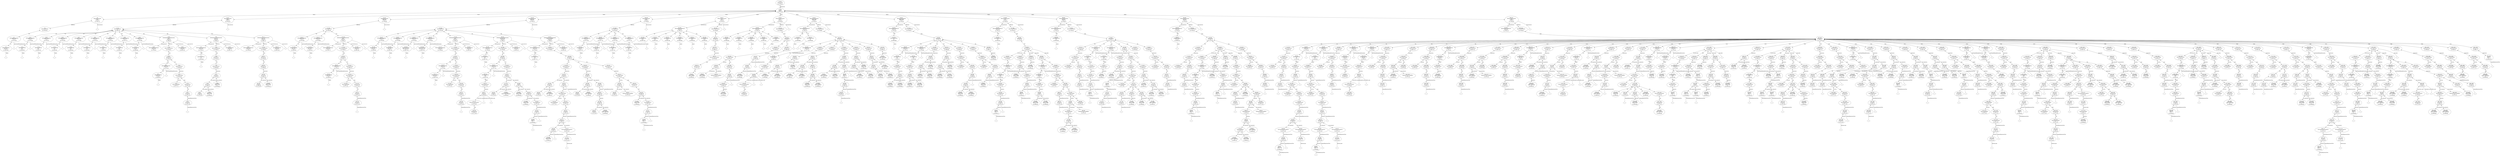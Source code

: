 digraph "G./pointer_example_class6.cpp.dot" {
"0x108825f08"[label="5:6\nSgInitializedName\nuser_ptr1\n1\n0x108825f08\n" ];
"0x108825f08" -> "0x108825f08__initptr__null"[label="initptr" dir=none ];
"0x108825f08__initptr__null"[label="" shape=diamond ];
"0x107d745d0"[label="4:7\nSgVariableDeclaration\n!isForward\n2\n0x107d745d0\n" ];
"0x107d745d0" -> "0x107d745d0__baseTypeDefiningDeclaration__null"[label="baseTypeDefiningDeclaration" dir=none ];
"0x107d745d0__baseTypeDefiningDeclaration__null"[label="" shape=diamond ];
"0x107d745d0" -> "0x108825f08"[label="*[1]" dir=both ];
"0x107d01658"[label="3:8\nSgClassDefinition\n1\n0x107d01658\n" ];
"0x107d01658" -> "0x107d745d0"[label="*[0]" dir=both ];
"0x107c827a0"[label="2:9\nSgClassDeclaration\nUser\n!isForward\n2\n0x107c827a0\n" ];
"0x107c827a0" -> "0x107d01658"[label="definition" dir=both ];
"0x107c827a0" -> "0x107c827a0__decoratorList__null"[label="decoratorList" dir=none ];
"0x107c827a0__decoratorList__null"[label="" shape=diamond ];
"0x108826030"[label="13:14\nSgInitializedName\nptr1\n1\n0x108826030\n" ];
"0x108826030" -> "0x108826030__initptr__null"[label="initptr" dir=none ];
"0x108826030__initptr__null"[label="" shape=diamond ];
"0x107d74848"[label="12:15\nSgVariableDeclaration\n!isForward\n2\n0x107d74848\n" ];
"0x107d74848" -> "0x107d74848__baseTypeDefiningDeclaration__null"[label="baseTypeDefiningDeclaration" dir=none ];
"0x107d74848__baseTypeDefiningDeclaration__null"[label="" shape=diamond ];
"0x107d74848" -> "0x108826030"[label="*[1]" dir=both ];
"0x108826158"[label="17:18\nSgInitializedName\nptr2\n1\n0x108826158\n" ];
"0x108826158" -> "0x108826158__initptr__null"[label="initptr" dir=none ];
"0x108826158__initptr__null"[label="" shape=diamond ];
"0x107d74ac0"[label="16:19\nSgVariableDeclaration\n!isForward\n2\n0x107d74ac0\n" ];
"0x107d74ac0" -> "0x107d74ac0__baseTypeDefiningDeclaration__null"[label="baseTypeDefiningDeclaration" dir=none ];
"0x107d74ac0__baseTypeDefiningDeclaration__null"[label="" shape=diamond ];
"0x107d74ac0" -> "0x108826158"[label="*[1]" dir=both ];
"0x108826280"[label="21:22\nSgInitializedName\nvar1\n1\n0x108826280\n" ];
"0x108826280" -> "0x108826280__initptr__null"[label="initptr" dir=none ];
"0x108826280__initptr__null"[label="" shape=diamond ];
"0x107d74d38"[label="20:23\nSgVariableDeclaration\n!isForward\n2\n0x107d74d38\n" ];
"0x107d74d38" -> "0x107d74d38__baseTypeDefiningDeclaration__null"[label="baseTypeDefiningDeclaration" dir=none ];
"0x107d74d38__baseTypeDefiningDeclaration__null"[label="" shape=diamond ];
"0x107d74d38" -> "0x108826280"[label="*[1]" dir=both ];
"0x1088263a8"[label="25:26\nSgInitializedName\nvar2\n1\n0x1088263a8\n" ];
"0x1088263a8" -> "0x1088263a8__initptr__null"[label="initptr" dir=none ];
"0x1088263a8__initptr__null"[label="" shape=diamond ];
"0x107d74fb0"[label="24:27\nSgVariableDeclaration\n!isForward\n2\n0x107d74fb0\n" ];
"0x107d74fb0" -> "0x107d74fb0__baseTypeDefiningDeclaration__null"[label="baseTypeDefiningDeclaration" dir=none ];
"0x107d74fb0__baseTypeDefiningDeclaration__null"[label="" shape=diamond ];
"0x107d74fb0" -> "0x1088263a8"[label="*[1]" dir=both ];
"0x1088264d0"[label="29:30\nSgInitializedName\nvar3\n1\n0x1088264d0\n" ];
"0x1088264d0" -> "0x1088264d0__initptr__null"[label="initptr" dir=none ];
"0x1088264d0__initptr__null"[label="" shape=diamond ];
"0x107d75228"[label="28:31\nSgVariableDeclaration\n!isForward\n2\n0x107d75228\n" ];
"0x107d75228" -> "0x107d75228__baseTypeDefiningDeclaration__null"[label="baseTypeDefiningDeclaration" dir=none ];
"0x107d75228__baseTypeDefiningDeclaration__null"[label="" shape=diamond ];
"0x107d75228" -> "0x1088264d0"[label="*[1]" dir=both ];
"0x1088265f8"[label="33:34\nSgInitializedName\nptr3\n1\n0x1088265f8\n" ];
"0x1088265f8" -> "0x1088265f8__initptr__null"[label="initptr" dir=none ];
"0x1088265f8__initptr__null"[label="" shape=diamond ];
"0x107d754a0"[label="32:35\nSgVariableDeclaration\n!isForward\n2\n0x107d754a0\n" ];
"0x107d754a0" -> "0x107d754a0__baseTypeDefiningDeclaration__null"[label="baseTypeDefiningDeclaration" dir=none ];
"0x107d754a0__baseTypeDefiningDeclaration__null"[label="" shape=diamond ];
"0x107d754a0" -> "0x1088265f8"[label="*[1]" dir=both ];
"0x108826720"[label="37:38\nSgInitializedName\nptr4\n1\n0x108826720\n" ];
"0x108826720" -> "0x108826720__initptr__null"[label="initptr" dir=none ];
"0x108826720__initptr__null"[label="" shape=diamond ];
"0x107d75718"[label="36:39\nSgVariableDeclaration\n!isForward\n2\n0x107d75718\n" ];
"0x107d75718" -> "0x107d75718__baseTypeDefiningDeclaration__null"[label="baseTypeDefiningDeclaration" dir=none ];
"0x107d75718__baseTypeDefiningDeclaration__null"[label="" shape=diamond ];
"0x107d75718" -> "0x108826720"[label="*[1]" dir=both ];
"0x108826848"[label="41:42\nSgInitializedName\nstr_ptr1\n1\n0x108826848\n" ];
"0x108826848" -> "0x108826848__initptr__null"[label="initptr" dir=none ];
"0x108826848__initptr__null"[label="" shape=diamond ];
"0x107d75990"[label="40:43\nSgVariableDeclaration\n!isForward\n2\n0x107d75990\n" ];
"0x107d75990" -> "0x107d75990__baseTypeDefiningDeclaration__null"[label="baseTypeDefiningDeclaration" dir=none ];
"0x107d75990__baseTypeDefiningDeclaration__null"[label="" shape=diamond ];
"0x107d75990" -> "0x108826848"[label="*[1]" dir=both ];
"0x107b000e0"[label="45:46\nSgFunctionParameterList\n!isForward\n0\n0x107b000e0\n" ];
"0x108826970"[label="50:51\nSgInitializedName\nprint_ptr1\n1\n0x108826970\n" ];
"0x108826970" -> "0x108826970__initptr__null"[label="initptr" dir=none ];
"0x108826970__initptr__null"[label="" shape=diamond ];
"0x107d75c08"[label="49:52\nSgVariableDeclaration\n!isForward\n2\n0x107d75c08\n" ];
"0x107d75c08" -> "0x107d75c08__baseTypeDefiningDeclaration__null"[label="baseTypeDefiningDeclaration" dir=none ];
"0x107d75c08__baseTypeDefiningDeclaration__null"[label="" shape=diamond ];
"0x107d75c08" -> "0x108826970"[label="*[1]" dir=both ];
"0x10871fc70"[label="55:56\nSgFunctionRefExp\n0\n0x10871fc70\n" ];
"0x109052268"[label="59:60\nSgStringVal\n1\n0x109052268\n" ];
"0x109052268" -> "0x109052268__originalExpressionTree__null"[label="originalExpressionTree" dir=none ];
"0x109052268__originalExpressionTree__null"[label="" shape=diamond ];
"0x109052200"[label="58:61\nSgStringVal\n1\n0x109052200\n" ];
"0x109052200" -> "0x109052268"[label="originalExpressionTree" dir=both ];
"0x108754a68"[label="57:62\nSgExprListExp\n1\n0x108754a68\n" ];
"0x108754a68" -> "0x109052200"[label="*[0]" dir=both ];
"0x10873b268"[label="54:63\nSgFunctionCallExp\n2\n0x10873b268\n" ];
"0x10873b268" -> "0x10871fc70"[label="function" dir=both ];
"0x10873b268" -> "0x108754a68"[label="args" dir=both ];
"0x1086a6658"[label="53:64\nSgExprStatement\n1\n0x1086a6658\n" ];
"0x1086a6658" -> "0x10873b268"[label="expression" dir=both ];
"0x107eb2440"[label="48:65\nSgBasicBlock\n2\n0x107eb2440\n" ];
"0x107eb2440" -> "0x107d75c08"[label="*[0]" dir=both ];
"0x107eb2440" -> "0x1086a6658"[label="*[1]" dir=both ];
"0x107e694a0"[label="47:66\nSgFunctionDefinition\n1\n0x107e694a0\n" ];
"0x107e694a0" -> "0x107eb2440"[label="body" dir=both ];
"0x1089c1000"[label="67:68\nSgCtorInitializerList\n!isForward\n0\n0x1089c1000\n" ];
"0x1088de000"[label="44:69\nSgMemberFunctionDeclaration\nprint\n!isForward\n4\n0x1088de000\n" ];
"0x1088de000" -> "0x107b000e0"[label="parameterList" dir=both ];
"0x1088de000" -> "0x1088de000__decoratorList__null"[label="decoratorList" dir=none ];
"0x1088de000__decoratorList__null"[label="" shape=diamond ];
"0x1088de000" -> "0x107e694a0"[label="definition" dir=both ];
"0x1088de000" -> "0x1089c1000"[label="CtorInitializerList" dir=both ];
"0x108826a98"[label="72:73\nSgInitializedName\nval\n1\n0x108826a98\n" ];
"0x108826a98" -> "0x108826a98__initptr__null"[label="initptr" dir=none ];
"0x108826a98__initptr__null"[label="" shape=diamond ];
"0x107b00310"[label="71:74\nSgFunctionParameterList\n!isForward\n1\n0x107b00310\n" ];
"0x107b00310" -> "0x108826a98"[label="*[0]" dir=both ];
"0x1090cd800"[label="80:81\nSgThisExp\n0\n0x1090cd800\n" ];
"0x10859a950"[label="82:83\nSgVarRefExp\n name = var1\n0\n0x10859a950\n" ];
"0x1085b3bc0"[label="79:84\nSgArrowExp\n2\n0x1085b3bc0\n" ];
"0x1085b3bc0" -> "0x1090cd800"[label="lhs_operand_i" dir=both ];
"0x1085b3bc0" -> "0x10859a950"[label="rhs_operand_i" dir=both ];
"0x10859a9b8"[label="85:86\nSgVarRefExp\n name = val\n0\n0x10859a9b8\n" ];
"0x108704670"[label="78:87\nSgAssignOp\n2\n0x108704670\n" ];
"0x108704670" -> "0x1085b3bc0"[label="lhs_operand_i" dir=both ];
"0x108704670" -> "0x10859a9b8"[label="rhs_operand_i" dir=both ];
"0x1086a66b0"[label="77:88\nSgExprStatement\n1\n0x1086a66b0\n" ];
"0x1086a66b0" -> "0x108704670"[label="expression" dir=both ];
"0x107eb2550"[label="76:89\nSgBasicBlock\n1\n0x107eb2550\n" ];
"0x107eb2550" -> "0x1086a66b0"[label="*[0]" dir=both ];
"0x107e695c8"[label="75:90\nSgFunctionDefinition\n1\n0x107e695c8\n" ];
"0x107e695c8" -> "0x107eb2550"[label="body" dir=both ];
"0x1089c1230"[label="91:92\nSgCtorInitializerList\n!isForward\n0\n0x1089c1230\n" ];
"0x1088de3a0"[label="70:93\nSgMemberFunctionDeclaration\nset_var1\n!isForward\n4\n0x1088de3a0\n" ];
"0x1088de3a0" -> "0x107b00310"[label="parameterList" dir=both ];
"0x1088de3a0" -> "0x1088de3a0__decoratorList__null"[label="decoratorList" dir=none ];
"0x1088de3a0__decoratorList__null"[label="" shape=diamond ];
"0x1088de3a0" -> "0x107e695c8"[label="definition" dir=both ];
"0x1088de3a0" -> "0x1089c1230"[label="CtorInitializerList" dir=both ];
"0x107b00540"[label="95:96\nSgFunctionParameterList\n!isForward\n0\n0x107b00540\n" ];
"0x1090cd860"[label="101:102\nSgThisExp\n0\n0x1090cd860\n" ];
"0x10859aa20"[label="103:104\nSgVarRefExp\n name = var1\n0\n0x10859aa20\n" ];
"0x1085b3c30"[label="100:105\nSgArrowExp\n2\n0x1085b3c30\n" ];
"0x1085b3c30" -> "0x1090cd860"[label="lhs_operand_i" dir=both ];
"0x1085b3c30" -> "0x10859aa20"[label="rhs_operand_i" dir=both ];
"0x1086bbfb8"[label="99:106\nSgReturnStmt\n1\n0x1086bbfb8\n" ];
"0x1086bbfb8" -> "0x1085b3c30"[label="expression" dir=both ];
"0x107eb2660"[label="98:107\nSgBasicBlock\n1\n0x107eb2660\n" ];
"0x107eb2660" -> "0x1086bbfb8"[label="*[0]" dir=both ];
"0x107e696f0"[label="97:108\nSgFunctionDefinition\n1\n0x107e696f0\n" ];
"0x107e696f0" -> "0x107eb2660"[label="body" dir=both ];
"0x1089c1460"[label="109:110\nSgCtorInitializerList\n!isForward\n0\n0x1089c1460\n" ];
"0x1088de740"[label="94:111\nSgMemberFunctionDeclaration\nget_var1\n!isForward\n4\n0x1088de740\n" ];
"0x1088de740" -> "0x107b00540"[label="parameterList" dir=both ];
"0x1088de740" -> "0x1088de740__decoratorList__null"[label="decoratorList" dir=none ];
"0x1088de740__decoratorList__null"[label="" shape=diamond ];
"0x1088de740" -> "0x107e696f0"[label="definition" dir=both ];
"0x1088de740" -> "0x1089c1460"[label="CtorInitializerList" dir=both ];
"0x107d01780"[label="11:112\nSgClassDefinition\n11\n0x107d01780\n" ];
"0x107d01780" -> "0x107d74848"[label="*[0]" dir=both ];
"0x107d01780" -> "0x107d74ac0"[label="*[1]" dir=both ];
"0x107d01780" -> "0x107d74d38"[label="*[2]" dir=both ];
"0x107d01780" -> "0x107d74fb0"[label="*[3]" dir=both ];
"0x107d01780" -> "0x107d75228"[label="*[4]" dir=both ];
"0x107d01780" -> "0x107d754a0"[label="*[5]" dir=both ];
"0x107d01780" -> "0x107d75718"[label="*[6]" dir=both ];
"0x107d01780" -> "0x107d75990"[label="*[7]" dir=both ];
"0x107d01780" -> "0x1088de000"[label="*[8]" dir=both ];
"0x107d01780" -> "0x1088de3a0"[label="*[9]" dir=both ];
"0x107d01780" -> "0x1088de740"[label="*[10]" dir=both ];
"0x107c82c90"[label="10:113\nSgClassDeclaration\nBase\n!isForward\n2\n0x107c82c90\n" ];
"0x107c82c90" -> "0x107d01780"[label="definition" dir=both ];
"0x107c82c90" -> "0x107c82c90__decoratorList__null"[label="decoratorList" dir=none ];
"0x107c82c90__decoratorList__null"[label="" shape=diamond ];
"0x108826bc0"[label="117:118\nSgInitializedName\nder1_ptr1\n1\n0x108826bc0\n" ];
"0x108826bc0" -> "0x108826bc0__initptr__null"[label="initptr" dir=none ];
"0x108826bc0__initptr__null"[label="" shape=diamond ];
"0x107d75e80"[label="116:119\nSgVariableDeclaration\n!isForward\n2\n0x107d75e80\n" ];
"0x107d75e80" -> "0x107d75e80__baseTypeDefiningDeclaration__null"[label="baseTypeDefiningDeclaration" dir=none ];
"0x107d75e80__baseTypeDefiningDeclaration__null"[label="" shape=diamond ];
"0x107d75e80" -> "0x108826bc0"[label="*[1]" dir=both ];
"0x108826ce8"[label="121:122\nSgInitializedName\nder1_ptr2\n1\n0x108826ce8\n" ];
"0x108826ce8" -> "0x108826ce8__initptr__null"[label="initptr" dir=none ];
"0x108826ce8__initptr__null"[label="" shape=diamond ];
"0x107d760f8"[label="120:123\nSgVariableDeclaration\n!isForward\n2\n0x107d760f8\n" ];
"0x107d760f8" -> "0x107d760f8__baseTypeDefiningDeclaration__null"[label="baseTypeDefiningDeclaration" dir=none ];
"0x107d760f8__baseTypeDefiningDeclaration__null"[label="" shape=diamond ];
"0x107d760f8" -> "0x108826ce8"[label="*[1]" dir=both ];
"0x107b00770"[label="125:126\nSgFunctionParameterList\n!isForward\n0\n0x107b00770\n" ];
"0x108826e10"[label="130:131\nSgInitializedName\nprint_ptr1\n1\n0x108826e10\n" ];
"0x108826e10" -> "0x108826e10__initptr__null"[label="initptr" dir=none ];
"0x108826e10__initptr__null"[label="" shape=diamond ];
"0x107d76370"[label="129:132\nSgVariableDeclaration\n!isForward\n2\n0x107d76370\n" ];
"0x107d76370" -> "0x107d76370__baseTypeDefiningDeclaration__null"[label="baseTypeDefiningDeclaration" dir=none ];
"0x107d76370__baseTypeDefiningDeclaration__null"[label="" shape=diamond ];
"0x107d76370" -> "0x108826e10"[label="*[1]" dir=both ];
"0x10871fce0"[label="135:136\nSgFunctionRefExp\n0\n0x10871fce0\n" ];
"0x109052338"[label="139:140\nSgStringVal\n1\n0x109052338\n" ];
"0x109052338" -> "0x109052338__originalExpressionTree__null"[label="originalExpressionTree" dir=none ];
"0x109052338__originalExpressionTree__null"[label="" shape=diamond ];
"0x1090522d0"[label="138:141\nSgStringVal\n1\n0x1090522d0\n" ];
"0x1090522d0" -> "0x109052338"[label="originalExpressionTree" dir=both ];
"0x108754ad0"[label="137:142\nSgExprListExp\n1\n0x108754ad0\n" ];
"0x108754ad0" -> "0x1090522d0"[label="*[0]" dir=both ];
"0x10873b2d0"[label="134:143\nSgFunctionCallExp\n2\n0x10873b2d0\n" ];
"0x10873b2d0" -> "0x10871fce0"[label="function" dir=both ];
"0x10873b2d0" -> "0x108754ad0"[label="args" dir=both ];
"0x1086a6708"[label="133:144\nSgExprStatement\n1\n0x1086a6708\n" ];
"0x1086a6708" -> "0x10873b2d0"[label="expression" dir=both ];
"0x107eb2770"[label="128:145\nSgBasicBlock\n2\n0x107eb2770\n" ];
"0x107eb2770" -> "0x107d76370"[label="*[0]" dir=both ];
"0x107eb2770" -> "0x1086a6708"[label="*[1]" dir=both ];
"0x107e69818"[label="127:146\nSgFunctionDefinition\n1\n0x107e69818\n" ];
"0x107e69818" -> "0x107eb2770"[label="body" dir=both ];
"0x1089c1690"[label="147:148\nSgCtorInitializerList\n!isForward\n0\n0x1089c1690\n" ];
"0x1088deae0"[label="124:149\nSgMemberFunctionDeclaration\nprint\n!isForward\n4\n0x1088deae0\n" ];
"0x1088deae0" -> "0x107b00770"[label="parameterList" dir=both ];
"0x1088deae0" -> "0x1088deae0__decoratorList__null"[label="decoratorList" dir=none ];
"0x1088deae0__decoratorList__null"[label="" shape=diamond ];
"0x1088deae0" -> "0x107e69818"[label="definition" dir=both ];
"0x1088deae0" -> "0x1089c1690"[label="CtorInitializerList" dir=both ];
"0x107d018a8"[label="115:150\nSgClassDefinition\n3\n0x107d018a8\n" ];
"0x107d018a8" -> "0x107d75e80"[label="*[0]" dir=both ];
"0x107d018a8" -> "0x107d760f8"[label="*[1]" dir=both ];
"0x107d018a8" -> "0x1088deae0"[label="*[2]" dir=both ];
"0x107c83b60"[label="114:151\nSgClassDeclaration\nDerived1\n!isForward\n2\n0x107c83b60\n" ];
"0x107c83b60" -> "0x107d018a8"[label="definition" dir=both ];
"0x107c83b60" -> "0x107c83b60__decoratorList__null"[label="decoratorList" dir=none ];
"0x107c83b60__decoratorList__null"[label="" shape=diamond ];
"0x108826f38"[label="155:156\nSgInitializedName\nder2_ptr1\n1\n0x108826f38\n" ];
"0x108826f38" -> "0x108826f38__initptr__null"[label="initptr" dir=none ];
"0x108826f38__initptr__null"[label="" shape=diamond ];
"0x107d765e8"[label="154:157\nSgVariableDeclaration\n!isForward\n2\n0x107d765e8\n" ];
"0x107d765e8" -> "0x107d765e8__baseTypeDefiningDeclaration__null"[label="baseTypeDefiningDeclaration" dir=none ];
"0x107d765e8__baseTypeDefiningDeclaration__null"[label="" shape=diamond ];
"0x107d765e8" -> "0x108826f38"[label="*[1]" dir=both ];
"0x108827060"[label="159:160\nSgInitializedName\nder2_ptr2\n1\n0x108827060\n" ];
"0x108827060" -> "0x108827060__initptr__null"[label="initptr" dir=none ];
"0x108827060__initptr__null"[label="" shape=diamond ];
"0x107d76860"[label="158:161\nSgVariableDeclaration\n!isForward\n2\n0x107d76860\n" ];
"0x107d76860" -> "0x107d76860__baseTypeDefiningDeclaration__null"[label="baseTypeDefiningDeclaration" dir=none ];
"0x107d76860__baseTypeDefiningDeclaration__null"[label="" shape=diamond ];
"0x107d76860" -> "0x108827060"[label="*[1]" dir=both ];
"0x108827188"[label="163:164\nSgInitializedName\nder2_base_ptr1\n1\n0x108827188\n" ];
"0x108827188" -> "0x108827188__initptr__null"[label="initptr" dir=none ];
"0x108827188__initptr__null"[label="" shape=diamond ];
"0x107d76ad8"[label="162:165\nSgVariableDeclaration\n!isForward\n2\n0x107d76ad8\n" ];
"0x107d76ad8" -> "0x107d76ad8__baseTypeDefiningDeclaration__null"[label="baseTypeDefiningDeclaration" dir=none ];
"0x107d76ad8__baseTypeDefiningDeclaration__null"[label="" shape=diamond ];
"0x107d76ad8" -> "0x108827188"[label="*[1]" dir=both ];
"0x1088272b0"[label="167:168\nSgInitializedName\nder2_der1_obj\n1\n0x1088272b0\n" ];
"0x1088272b0" -> "0x1088272b0__initptr__null"[label="initptr" dir=none ];
"0x1088272b0__initptr__null"[label="" shape=diamond ];
"0x107d76d50"[label="166:169\nSgVariableDeclaration\n!isForward\n2\n0x107d76d50\n" ];
"0x107d76d50" -> "0x107d76d50__baseTypeDefiningDeclaration__null"[label="baseTypeDefiningDeclaration" dir=none ];
"0x107d76d50__baseTypeDefiningDeclaration__null"[label="" shape=diamond ];
"0x107d76d50" -> "0x1088272b0"[label="*[1]" dir=both ];
"0x107b009a0"[label="171:172\nSgFunctionParameterList\n!isForward\n0\n0x107b009a0\n" ];
"0x1088273d8"[label="176:177\nSgInitializedName\nprint_ptr1\n1\n0x1088273d8\n" ];
"0x1088273d8" -> "0x1088273d8__initptr__null"[label="initptr" dir=none ];
"0x1088273d8__initptr__null"[label="" shape=diamond ];
"0x107d76fc8"[label="175:178\nSgVariableDeclaration\n!isForward\n2\n0x107d76fc8\n" ];
"0x107d76fc8" -> "0x107d76fc8__baseTypeDefiningDeclaration__null"[label="baseTypeDefiningDeclaration" dir=none ];
"0x107d76fc8__baseTypeDefiningDeclaration__null"[label="" shape=diamond ];
"0x107d76fc8" -> "0x1088273d8"[label="*[1]" dir=both ];
"0x10871fd50"[label="181:182\nSgFunctionRefExp\n0\n0x10871fd50\n" ];
"0x109052408"[label="185:186\nSgStringVal\n1\n0x109052408\n" ];
"0x109052408" -> "0x109052408__originalExpressionTree__null"[label="originalExpressionTree" dir=none ];
"0x109052408__originalExpressionTree__null"[label="" shape=diamond ];
"0x1090523a0"[label="184:187\nSgStringVal\n1\n0x1090523a0\n" ];
"0x1090523a0" -> "0x109052408"[label="originalExpressionTree" dir=both ];
"0x108754b38"[label="183:188\nSgExprListExp\n1\n0x108754b38\n" ];
"0x108754b38" -> "0x1090523a0"[label="*[0]" dir=both ];
"0x10873b338"[label="180:189\nSgFunctionCallExp\n2\n0x10873b338\n" ];
"0x10873b338" -> "0x10871fd50"[label="function" dir=both ];
"0x10873b338" -> "0x108754b38"[label="args" dir=both ];
"0x1086a6760"[label="179:190\nSgExprStatement\n1\n0x1086a6760\n" ];
"0x1086a6760" -> "0x10873b338"[label="expression" dir=both ];
"0x107eb2880"[label="174:191\nSgBasicBlock\n2\n0x107eb2880\n" ];
"0x107eb2880" -> "0x107d76fc8"[label="*[0]" dir=both ];
"0x107eb2880" -> "0x1086a6760"[label="*[1]" dir=both ];
"0x107e69940"[label="173:192\nSgFunctionDefinition\n1\n0x107e69940\n" ];
"0x107e69940" -> "0x107eb2880"[label="body" dir=both ];
"0x1089c18c0"[label="193:194\nSgCtorInitializerList\n!isForward\n0\n0x1089c18c0\n" ];
"0x1088dee80"[label="170:195\nSgMemberFunctionDeclaration\nprint\n!isForward\n4\n0x1088dee80\n" ];
"0x1088dee80" -> "0x107b009a0"[label="parameterList" dir=both ];
"0x1088dee80" -> "0x1088dee80__decoratorList__null"[label="decoratorList" dir=none ];
"0x1088dee80__decoratorList__null"[label="" shape=diamond ];
"0x1088dee80" -> "0x107e69940"[label="definition" dir=both ];
"0x1088dee80" -> "0x1089c18c0"[label="CtorInitializerList" dir=both ];
"0x108827500"[label="198:199\nSgInitializedName\nsize\n1\n0x108827500\n" ];
"0x108827500" -> "0x108827500__initptr__null"[label="initptr" dir=none ];
"0x108827500__initptr__null"[label="" shape=diamond ];
"0x107b00bd0"[label="197:200\nSgFunctionParameterList\n!isForward\n1\n0x107b00bd0\n" ];
"0x107b00bd0" -> "0x108827500"[label="*[0]" dir=both ];
"0x108754ba0"[label="208:209\nSgExprListExp\n0\n0x108754ba0\n" ];
"0x109108400"[label="207:210\nSgConstructorInitializer\n1\n0x109108400\n" ];
"0x109108400" -> "0x108754ba0"[label="args" dir=both ];
"0x108a8b000"[label="206:211\nSgNewExp\n3\n0x108a8b000\n" ];
"0x108a8b000" -> "0x108a8b000__placement_args__null"[label="placement_args" dir=none ];
"0x108a8b000__placement_args__null"[label="" shape=diamond ];
"0x108a8b000" -> "0x109108400"[label="constructor_args" dir=both ];
"0x108a8b000" -> "0x108a8b000__builtin_args__null"[label="builtin_args" dir=none ];
"0x108a8b000__builtin_args__null"[label="" shape=diamond ];
"0x109127800"[label="205:212\nSgAssignInitializer\n1\n0x109127800\n" ];
"0x109127800" -> "0x108a8b000"[label="operand_i" dir=both ];
"0x108827628"[label="204:213\nSgInitializedName\ntemp\n1\n0x108827628\n" ];
"0x108827628" -> "0x109127800"[label="initptr" dir=both ];
"0x107d77240"[label="203:214\nSgVariableDeclaration\n!isForward\n2\n0x107d77240\n" ];
"0x107d77240" -> "0x107d77240__baseTypeDefiningDeclaration__null"[label="baseTypeDefiningDeclaration" dir=none ];
"0x107d77240__baseTypeDefiningDeclaration__null"[label="" shape=diamond ];
"0x107d77240" -> "0x108827628"[label="*[1]" dir=both ];
"0x1090cd8c0"[label="218:219\nSgThisExp\n0\n0x1090cd8c0\n" ];
"0x10859aaf0"[label="220:221\nSgVarRefExp\n name = der2_base_ptr1\n0\n0x10859aaf0\n" ];
"0x1085b3ca0"[label="217:222\nSgArrowExp\n2\n0x1085b3ca0\n" ];
"0x1085b3ca0" -> "0x1090cd8c0"[label="lhs_operand_i" dir=both ];
"0x1085b3ca0" -> "0x10859aaf0"[label="rhs_operand_i" dir=both ];
"0x10859ab58"[label="224:225\nSgVarRefExp\n name = temp\n0\n0x10859ab58\n" ];
"0x10859abc0"[label="227:228\nSgVarRefExp\n name = size\n0\n0x10859abc0\n" ];
"0x1085e8b40"[label="231:232\nSgIntVal\n value = 1\n1\n0x1085e8b40\n" ];
"0x1085e8b40" -> "0x1085e8b40__originalExpressionTree__null"[label="originalExpressionTree" dir=none ];
"0x1085e8b40__originalExpressionTree__null"[label="" shape=diamond ];
"0x10861da38"[label="230:233\nSgCastExp\n2\n0x10861da38\n" ];
"0x10861da38" -> "0x1085e8b40"[label="operand_i" dir=both ];
"0x10861da38" -> "0x10861da38__originalExpressionTree__null"[label="originalExpressionTree" dir=none ];
"0x10861da38__originalExpressionTree__null"[label="" shape=diamond ];
"0x109141000"[label="229:234\nSgUnsignedIntVal\n1\n0x109141000\n" ];
"0x109141000" -> "0x10861da38"[label="originalExpressionTree" dir=both ];
"0x10915a800"[label="226:235\nSgSubtractOp\n2\n0x10915a800\n" ];
"0x10915a800" -> "0x10859abc0"[label="lhs_operand_i" dir=both ];
"0x10915a800" -> "0x109141000"[label="rhs_operand_i" dir=both ];
"0x109175e00"[label="223:236\nSgAddOp\n2\n0x109175e00\n" ];
"0x109175e00" -> "0x10859ab58"[label="lhs_operand_i" dir=both ];
"0x109175e00" -> "0x10915a800"[label="rhs_operand_i" dir=both ];
"0x1087046e0"[label="216:237\nSgAssignOp\n2\n0x1087046e0\n" ];
"0x1087046e0" -> "0x1085b3ca0"[label="lhs_operand_i" dir=both ];
"0x1087046e0" -> "0x109175e00"[label="rhs_operand_i" dir=both ];
"0x1086a67b8"[label="215:238\nSgExprStatement\n1\n0x1086a67b8\n" ];
"0x1086a67b8" -> "0x1087046e0"[label="expression" dir=both ];
"0x107eb2990"[label="202:239\nSgBasicBlock\n2\n0x107eb2990\n" ];
"0x107eb2990" -> "0x107d77240"[label="*[0]" dir=both ];
"0x107eb2990" -> "0x1086a67b8"[label="*[1]" dir=both ];
"0x107e69a68"[label="201:240\nSgFunctionDefinition\n1\n0x107e69a68\n" ];
"0x107e69a68" -> "0x107eb2990"[label="body" dir=both ];
"0x1089c1af0"[label="241:242\nSgCtorInitializerList\n!isForward\n0\n0x1089c1af0\n" ];
"0x1088df220"[label="196:243\nSgMemberFunctionDeclaration\nset_base_ptr\n!isForward\n4\n0x1088df220\n" ];
"0x1088df220" -> "0x107b00bd0"[label="parameterList" dir=both ];
"0x1088df220" -> "0x1088df220__decoratorList__null"[label="decoratorList" dir=none ];
"0x1088df220__decoratorList__null"[label="" shape=diamond ];
"0x1088df220" -> "0x107e69a68"[label="definition" dir=both ];
"0x1088df220" -> "0x1089c1af0"[label="CtorInitializerList" dir=both ];
"0x108827750"[label="246:247\nSgInitializedName\nsize\n1\n0x108827750\n" ];
"0x108827750" -> "0x108827750__initptr__null"[label="initptr" dir=none ];
"0x108827750__initptr__null"[label="" shape=diamond ];
"0x107b00e00"[label="245:248\nSgFunctionParameterList\n!isForward\n1\n0x107b00e00\n" ];
"0x107b00e00" -> "0x108827750"[label="*[0]" dir=both ];
"0x1090cd920"[label="254:255\nSgThisExp\n0\n0x1090cd920\n" ];
"0x10859ac28"[label="256:257\nSgVarRefExp\n name = der2_ptr1\n0\n0x10859ac28\n" ];
"0x1085b3d10"[label="253:258\nSgArrowExp\n2\n0x1085b3d10\n" ];
"0x1085b3d10" -> "0x1090cd920"[label="lhs_operand_i" dir=both ];
"0x1085b3d10" -> "0x10859ac28"[label="rhs_operand_i" dir=both ];
"0x10871fdc0"[label="261:262\nSgFunctionRefExp\n0\n0x10871fdc0\n" ];
"0x10859ac90"[label="267:268\nSgVarRefExp\n name = size\n0\n0x10859ac90\n" ];
"0x10861dba0"[label="266:269\nSgCastExp\n2\n0x10861dba0\n" ];
"0x10861dba0" -> "0x10859ac90"[label="operand_i" dir=both ];
"0x10861dba0" -> "0x10861dba0__originalExpressionTree__null"[label="originalExpressionTree" dir=none ];
"0x10861dba0__originalExpressionTree__null"[label="" shape=diamond ];
"0x1091aac00"[label="271:272\nSgSizeOfOp\n1\n0x1091aac00\n" ];
"0x1091aac00" -> "0x1091aac00__operand_expr__null"[label="operand_expr" dir=none ];
"0x1091aac00__operand_expr__null"[label="" shape=diamond ];
"0x109191400"[label="270:273\nSgUnsignedLongLongIntVal\n1\n0x109191400\n" ];
"0x109191400" -> "0x1091aac00"[label="originalExpressionTree" dir=both ];
"0x1087baae0"[label="265:274\nSgMultiplyOp\n2\n0x1087baae0\n" ];
"0x1087baae0" -> "0x10861dba0"[label="lhs_operand_i" dir=both ];
"0x1087baae0" -> "0x109191400"[label="rhs_operand_i" dir=both ];
"0x10861db28"[label="264:275\nSgCastExp\n2\n0x10861db28\n" ];
"0x10861db28" -> "0x1087baae0"[label="operand_i" dir=both ];
"0x10861db28" -> "0x10861db28__originalExpressionTree__null"[label="originalExpressionTree" dir=none ];
"0x10861db28__originalExpressionTree__null"[label="" shape=diamond ];
"0x108754c08"[label="263:276\nSgExprListExp\n1\n0x108754c08\n" ];
"0x108754c08" -> "0x10861db28"[label="*[0]" dir=both ];
"0x10873b3a0"[label="260:277\nSgFunctionCallExp\n2\n0x10873b3a0\n" ];
"0x10873b3a0" -> "0x10871fdc0"[label="function" dir=both ];
"0x10873b3a0" -> "0x108754c08"[label="args" dir=both ];
"0x10861dab0"[label="259:278\nSgCastExp\n2\n0x10861dab0\n" ];
"0x10861dab0" -> "0x10873b3a0"[label="operand_i" dir=both ];
"0x10861dab0" -> "0x10861dab0__originalExpressionTree__null"[label="originalExpressionTree" dir=none ];
"0x10861dab0__originalExpressionTree__null"[label="" shape=diamond ];
"0x108704750"[label="252:279\nSgAssignOp\n2\n0x108704750\n" ];
"0x108704750" -> "0x1085b3d10"[label="lhs_operand_i" dir=both ];
"0x108704750" -> "0x10861dab0"[label="rhs_operand_i" dir=both ];
"0x1086a6810"[label="251:280\nSgExprStatement\n1\n0x1086a6810\n" ];
"0x1086a6810" -> "0x108704750"[label="expression" dir=both ];
"0x1090cd980"[label="284:285\nSgThisExp\n0\n0x1090cd980\n" ];
"0x10859acf8"[label="286:287\nSgVarRefExp\n name = der2_ptr2\n0\n0x10859acf8\n" ];
"0x1085b3d80"[label="283:288\nSgArrowExp\n2\n0x1085b3d80\n" ];
"0x1085b3d80" -> "0x1090cd980"[label="lhs_operand_i" dir=both ];
"0x1085b3d80" -> "0x10859acf8"[label="rhs_operand_i" dir=both ];
"0x1090cd9e0"[label="292:293\nSgThisExp\n0\n0x1090cd9e0\n" ];
"0x10859ad60"[label="294:295\nSgVarRefExp\n name = der2_ptr1\n0\n0x10859ad60\n" ];
"0x1085b3df0"[label="291:296\nSgArrowExp\n2\n0x1085b3df0\n" ];
"0x1085b3df0" -> "0x1090cd9e0"[label="lhs_operand_i" dir=both ];
"0x1085b3df0" -> "0x10859ad60"[label="rhs_operand_i" dir=both ];
"0x1086d1668"[label="290:297\nSgPlusPlusOp\n1\n0x1086d1668\n" ];
"0x1086d1668" -> "0x1085b3df0"[label="operand_i" dir=both ];
"0x10861dc18"[label="289:298\nSgCastExp\n2\n0x10861dc18\n" ];
"0x10861dc18" -> "0x1086d1668"[label="operand_i" dir=both ];
"0x10861dc18" -> "0x10861dc18__originalExpressionTree__null"[label="originalExpressionTree" dir=none ];
"0x10861dc18__originalExpressionTree__null"[label="" shape=diamond ];
"0x1087047c0"[label="282:299\nSgAssignOp\n2\n0x1087047c0\n" ];
"0x1087047c0" -> "0x1085b3d80"[label="lhs_operand_i" dir=both ];
"0x1087047c0" -> "0x10861dc18"[label="rhs_operand_i" dir=both ];
"0x1086a6868"[label="281:300\nSgExprStatement\n1\n0x1086a6868\n" ];
"0x1086a6868" -> "0x1087047c0"[label="expression" dir=both ];
"0x1090cda40"[label="304:305\nSgThisExp\n0\n0x1090cda40\n" ];
"0x1091c6200"[label="306:307\nSgMemberFunctionRefExp\n0\n0x1091c6200\n" ];
"0x1085b3e60"[label="303:308\nSgArrowExp\n2\n0x1085b3e60\n" ];
"0x1085b3e60" -> "0x1090cda40"[label="lhs_operand_i" dir=both ];
"0x1085b3e60" -> "0x1091c6200"[label="rhs_operand_i" dir=both ];
"0x10859adc8"[label="311:312\nSgVarRefExp\n name = size\n0\n0x10859adc8\n" ];
"0x1085e8ba8"[label="315:316\nSgIntVal\n value = 2\n1\n0x1085e8ba8\n" ];
"0x1085e8ba8" -> "0x1085e8ba8__originalExpressionTree__null"[label="originalExpressionTree" dir=none ];
"0x1085e8ba8__originalExpressionTree__null"[label="" shape=diamond ];
"0x10861dc90"[label="314:317\nSgCastExp\n2\n0x10861dc90\n" ];
"0x10861dc90" -> "0x1085e8ba8"[label="operand_i" dir=both ];
"0x10861dc90" -> "0x10861dc90__originalExpressionTree__null"[label="originalExpressionTree" dir=none ];
"0x10861dc90__originalExpressionTree__null"[label="" shape=diamond ];
"0x109141068"[label="313:318\nSgUnsignedIntVal\n1\n0x109141068\n" ];
"0x109141068" -> "0x10861dc90"[label="originalExpressionTree" dir=both ];
"0x1087bab50"[label="310:319\nSgMultiplyOp\n2\n0x1087bab50\n" ];
"0x1087bab50" -> "0x10859adc8"[label="lhs_operand_i" dir=both ];
"0x1087bab50" -> "0x109141068"[label="rhs_operand_i" dir=both ];
"0x108754c70"[label="309:320\nSgExprListExp\n1\n0x108754c70\n" ];
"0x108754c70" -> "0x1087bab50"[label="*[0]" dir=both ];
"0x10873b408"[label="302:321\nSgFunctionCallExp\n2\n0x10873b408\n" ];
"0x10873b408" -> "0x1085b3e60"[label="function" dir=both ];
"0x10873b408" -> "0x108754c70"[label="args" dir=both ];
"0x1086a68c0"[label="301:322\nSgExprStatement\n1\n0x1086a68c0\n" ];
"0x1086a68c0" -> "0x10873b408"[label="expression" dir=both ];
"0x107eb2aa0"[label="250:323\nSgBasicBlock\n3\n0x107eb2aa0\n" ];
"0x107eb2aa0" -> "0x1086a6810"[label="*[0]" dir=both ];
"0x107eb2aa0" -> "0x1086a6868"[label="*[1]" dir=both ];
"0x107eb2aa0" -> "0x1086a68c0"[label="*[2]" dir=both ];
"0x107e69b90"[label="249:324\nSgFunctionDefinition\n1\n0x107e69b90\n" ];
"0x107e69b90" -> "0x107eb2aa0"[label="body" dir=both ];
"0x1089c1d20"[label="325:326\nSgCtorInitializerList\n!isForward\n0\n0x1089c1d20\n" ];
"0x1088df5c0"[label="244:327\nSgMemberFunctionDeclaration\nset_two_pointers\n!isForward\n4\n0x1088df5c0\n" ];
"0x1088df5c0" -> "0x107b00e00"[label="parameterList" dir=both ];
"0x1088df5c0" -> "0x1088df5c0__decoratorList__null"[label="decoratorList" dir=none ];
"0x1088df5c0__decoratorList__null"[label="" shape=diamond ];
"0x1088df5c0" -> "0x107e69b90"[label="definition" dir=both ];
"0x1088df5c0" -> "0x1089c1d20"[label="CtorInitializerList" dir=both ];
"0x107d019d0"[label="153:328\nSgClassDefinition\n7\n0x107d019d0\n" ];
"0x107d019d0" -> "0x107d765e8"[label="*[0]" dir=both ];
"0x107d019d0" -> "0x107d76860"[label="*[1]" dir=both ];
"0x107d019d0" -> "0x107d76ad8"[label="*[2]" dir=both ];
"0x107d019d0" -> "0x107d76d50"[label="*[3]" dir=both ];
"0x107d019d0" -> "0x1088dee80"[label="*[4]" dir=both ];
"0x107d019d0" -> "0x1088df220"[label="*[5]" dir=both ];
"0x107d019d0" -> "0x1088df5c0"[label="*[6]" dir=both ];
"0x107c842c8"[label="152:329\nSgClassDeclaration\nDerived2\n!isForward\n2\n0x107c842c8\n" ];
"0x107c842c8" -> "0x107d019d0"[label="definition" dir=both ];
"0x107c842c8" -> "0x107c842c8__decoratorList__null"[label="decoratorList" dir=none ];
"0x107c842c8__decoratorList__null"[label="" shape=diamond ];
"0x108827878"[label="333:334\nSgInitializedName\nbase_ptr\n1\n0x108827878\n" ];
"0x108827878" -> "0x108827878__initptr__null"[label="initptr" dir=none ];
"0x108827878__initptr__null"[label="" shape=diamond ];
"0x107d774b8"[label="332:335\nSgVariableDeclaration\n!isForward\n2\n0x107d774b8\n" ];
"0x107d774b8" -> "0x107d774b8__baseTypeDefiningDeclaration__null"[label="baseTypeDefiningDeclaration" dir=none ];
"0x107d774b8__baseTypeDefiningDeclaration__null"[label="" shape=diamond ];
"0x107d774b8" -> "0x108827878"[label="*[1]" dir=both ];
"0x1088279a0"[label="337:338\nSgInitializedName\nnode_ctr\n1\n0x1088279a0\n" ];
"0x1088279a0" -> "0x1088279a0__initptr__null"[label="initptr" dir=none ];
"0x1088279a0__initptr__null"[label="" shape=diamond ];
"0x107d77730"[label="336:339\nSgVariableDeclaration\n!isForward\n2\n0x107d77730\n" ];
"0x107d77730" -> "0x107d77730__baseTypeDefiningDeclaration__null"[label="baseTypeDefiningDeclaration" dir=none ];
"0x107d77730__baseTypeDefiningDeclaration__null"[label="" shape=diamond ];
"0x107d77730" -> "0x1088279a0"[label="*[1]" dir=both ];
"0x108827ac8"[label="341:342\nSgInitializedName\nnext\n1\n0x108827ac8\n" ];
"0x108827ac8" -> "0x108827ac8__initptr__null"[label="initptr" dir=none ];
"0x108827ac8__initptr__null"[label="" shape=diamond ];
"0x107d779a8"[label="340:343\nSgVariableDeclaration\n!isForward\n2\n0x107d779a8\n" ];
"0x107d779a8" -> "0x107d779a8__baseTypeDefiningDeclaration__null"[label="baseTypeDefiningDeclaration" dir=none ];
"0x107d779a8__baseTypeDefiningDeclaration__null"[label="" shape=diamond ];
"0x107d779a8" -> "0x108827ac8"[label="*[1]" dir=both ];
"0x108827bf0"[label="345:346\nSgInitializedName\nprev\n1\n0x108827bf0\n" ];
"0x108827bf0" -> "0x108827bf0__initptr__null"[label="initptr" dir=none ];
"0x108827bf0__initptr__null"[label="" shape=diamond ];
"0x107d77c20"[label="344:347\nSgVariableDeclaration\n!isForward\n2\n0x107d77c20\n" ];
"0x107d77c20" -> "0x107d77c20__baseTypeDefiningDeclaration__null"[label="baseTypeDefiningDeclaration" dir=none ];
"0x107d77c20__baseTypeDefiningDeclaration__null"[label="" shape=diamond ];
"0x107d77c20" -> "0x108827bf0"[label="*[1]" dir=both ];
"0x107d01af8"[label="331:348\nSgClassDefinition\n4\n0x107d01af8\n" ];
"0x107d01af8" -> "0x107d774b8"[label="*[0]" dir=both ];
"0x107d01af8" -> "0x107d77730"[label="*[1]" dir=both ];
"0x107d01af8" -> "0x107d779a8"[label="*[2]" dir=both ];
"0x107d01af8" -> "0x107d77c20"[label="*[3]" dir=both ];
"0x107c85df0"[label="330:349\nSgClassDeclaration\nnode\n!isForward\n2\n0x107c85df0\n" ];
"0x107c85df0" -> "0x107d01af8"[label="definition" dir=both ];
"0x107c85df0" -> "0x107c85df0__decoratorList__null"[label="decoratorList" dir=none ];
"0x107c85df0__decoratorList__null"[label="" shape=diamond ];
"0x108827d18"[label="352:353\nSgInitializedName\ninput1\n1\n0x108827d18\n" ];
"0x108827d18" -> "0x108827d18__initptr__null"[label="initptr" dir=none ];
"0x108827d18__initptr__null"[label="" shape=diamond ];
"0x108827e40"[label="354:355\nSgInitializedName\ninput2\n1\n0x108827e40\n" ];
"0x108827e40" -> "0x108827e40__initptr__null"[label="initptr" dir=none ];
"0x108827e40__initptr__null"[label="" shape=diamond ];
"0x108827f68"[label="356:357\nSgInitializedName\ninput3\n1\n0x108827f68\n" ];
"0x108827f68" -> "0x108827f68__initptr__null"[label="initptr" dir=none ];
"0x108827f68__initptr__null"[label="" shape=diamond ];
"0x108828090"[label="358:359\nSgInitializedName\ninput4\n1\n0x108828090\n" ];
"0x108828090" -> "0x108828090__initptr__null"[label="initptr" dir=none ];
"0x108828090__initptr__null"[label="" shape=diamond ];
"0x1088281b8"[label="360:361\nSgInitializedName\ninput5\n1\n0x1088281b8\n" ];
"0x1088281b8" -> "0x1088281b8__initptr__null"[label="initptr" dir=none ];
"0x1088281b8__initptr__null"[label="" shape=diamond ];
"0x1088282e0"[label="362:363\nSgInitializedName\ninput6\n1\n0x1088282e0\n" ];
"0x1088282e0" -> "0x1088282e0__initptr__null"[label="initptr" dir=none ];
"0x1088282e0__initptr__null"[label="" shape=diamond ];
"0x107b01030"[label="351:364\nSgFunctionParameterList\n!isForward\n6\n0x107b01030\n" ];
"0x107b01030" -> "0x108827d18"[label="*[0]" dir=both ];
"0x107b01030" -> "0x108827e40"[label="*[1]" dir=both ];
"0x107b01030" -> "0x108827f68"[label="*[2]" dir=both ];
"0x107b01030" -> "0x108828090"[label="*[3]" dir=both ];
"0x107b01030" -> "0x1088281b8"[label="*[4]" dir=both ];
"0x107b01030" -> "0x1088282e0"[label="*[5]" dir=both ];
"0x10859ae30"[label="370:371\nSgVarRefExp\n name = input5\n0\n0x10859ae30\n" ];
"0x108754cd8"[label="369:372\nSgExprListExp\n1\n0x108754cd8\n" ];
"0x108754cd8" -> "0x10859ae30"[label="*[0]" dir=both ];
"0x109108480"[label="368:373\nSgConstructorInitializer\n1\n0x109108480\n" ];
"0x109108480" -> "0x108754cd8"[label="args" dir=both ];
"0x1086bc010"[label="367:374\nSgReturnStmt\n1\n0x1086bc010\n" ];
"0x1086bc010" -> "0x109108480"[label="expression" dir=both ];
"0x107eb2bb0"[label="366:375\nSgBasicBlock\n1\n0x107eb2bb0\n" ];
"0x107eb2bb0" -> "0x1086bc010"[label="*[0]" dir=both ];
"0x107e69cb8"[label="365:376\nSgFunctionDefinition\n1\n0x107e69cb8\n" ];
"0x107e69cb8" -> "0x107eb2bb0"[label="body" dir=both ];
"0x107a5a4a0"[label="350:377\nSgFunctionDeclaration\nfn2\n!isForward\n3\n0x107a5a4a0\n" ];
"0x107a5a4a0" -> "0x107b01030"[label="parameterList" dir=both ];
"0x107a5a4a0" -> "0x107a5a4a0__decoratorList__null"[label="decoratorList" dir=none ];
"0x107a5a4a0__decoratorList__null"[label="" shape=diamond ];
"0x107a5a4a0" -> "0x107e69cb8"[label="definition" dir=both ];
"0x108828408"[label="380:381\nSgInitializedName\ninput1\n1\n0x108828408\n" ];
"0x108828408" -> "0x108828408__initptr__null"[label="initptr" dir=none ];
"0x108828408__initptr__null"[label="" shape=diamond ];
"0x108828530"[label="382:383\nSgInitializedName\ninput4\n1\n0x108828530\n" ];
"0x108828530" -> "0x108828530__initptr__null"[label="initptr" dir=none ];
"0x108828530__initptr__null"[label="" shape=diamond ];
"0x108828658"[label="384:385\nSgInitializedName\ninput2\n1\n0x108828658\n" ];
"0x108828658" -> "0x108828658__initptr__null"[label="initptr" dir=none ];
"0x108828658__initptr__null"[label="" shape=diamond ];
"0x108828780"[label="386:387\nSgInitializedName\ninput3\n1\n0x108828780\n" ];
"0x108828780" -> "0x108828780__initptr__null"[label="initptr" dir=none ];
"0x108828780__initptr__null"[label="" shape=diamond ];
"0x1088288a8"[label="388:389\nSgInitializedName\ninput5\n1\n0x1088288a8\n" ];
"0x1088288a8" -> "0x1088288a8__initptr__null"[label="initptr" dir=none ];
"0x1088288a8__initptr__null"[label="" shape=diamond ];
"0x107b01490"[label="379:390\nSgFunctionParameterList\n!isForward\n5\n0x107b01490\n" ];
"0x107b01490" -> "0x108828408"[label="*[0]" dir=both ];
"0x107b01490" -> "0x108828530"[label="*[1]" dir=both ];
"0x107b01490" -> "0x108828658"[label="*[2]" dir=both ];
"0x107b01490" -> "0x108828780"[label="*[3]" dir=both ];
"0x107b01490" -> "0x1088288a8"[label="*[4]" dir=both ];
"0x10859ae98"[label="396:397\nSgVarRefExp\n name = input3\n0\n0x10859ae98\n" ];
"0x1091c6278"[label="398:399\nSgMemberFunctionRefExp\n0\n0x1091c6278\n" ];
"0x1085b3ed0"[label="395:400\nSgArrowExp\n2\n0x1085b3ed0\n" ];
"0x1085b3ed0" -> "0x10859ae98"[label="lhs_operand_i" dir=both ];
"0x1085b3ed0" -> "0x1091c6278"[label="rhs_operand_i" dir=both ];
"0x10859af00"[label="404:405\nSgVarRefExp\n name = input1\n0\n0x10859af00\n" ];
"0x1086eae68"[label="403:406\nSgPointerDerefExp\n1\n0x1086eae68\n" ];
"0x1086eae68" -> "0x10859af00"[label="operand_i" dir=both ];
"0x10861dd08"[label="402:407\nSgCastExp\n2\n0x10861dd08\n" ];
"0x10861dd08" -> "0x1086eae68"[label="operand_i" dir=both ];
"0x10861dd08" -> "0x10861dd08__originalExpressionTree__null"[label="originalExpressionTree" dir=none ];
"0x10861dd08__originalExpressionTree__null"[label="" shape=diamond ];
"0x108754d40"[label="401:408\nSgExprListExp\n1\n0x108754d40\n" ];
"0x108754d40" -> "0x10861dd08"[label="*[0]" dir=both ];
"0x10873b470"[label="394:409\nSgFunctionCallExp\n2\n0x10873b470\n" ];
"0x10873b470" -> "0x1085b3ed0"[label="function" dir=both ];
"0x10873b470" -> "0x108754d40"[label="args" dir=both ];
"0x1086a6918"[label="393:410\nSgExprStatement\n1\n0x1086a6918\n" ];
"0x1086a6918" -> "0x10873b470"[label="expression" dir=both ];
"0x10859af68"[label="414:415\nSgVarRefExp\n name = input3\n0\n0x10859af68\n" ];
"0x10861ddf8"[label="413:416\nSgCastExp\n2\n0x10861ddf8\n" ];
"0x10861ddf8" -> "0x10859af68"[label="operand_i" dir=both ];
"0x10861ddf8" -> "0x10861ddf8__originalExpressionTree__null"[label="originalExpressionTree" dir=none ];
"0x10861ddf8__originalExpressionTree__null"[label="" shape=diamond ];
"0x10861dd80"[label="412:417\nSgCastExp\n2\n0x10861dd80\n" ];
"0x10861dd80" -> "0x10861ddf8"[label="operand_i" dir=both ];
"0x10861dd80" -> "0x10861dd80__originalExpressionTree__null"[label="originalExpressionTree" dir=none ];
"0x10861dd80__originalExpressionTree__null"[label="" shape=diamond ];
"0x1086bc068"[label="411:418\nSgReturnStmt\n1\n0x1086bc068\n" ];
"0x1086bc068" -> "0x10861dd80"[label="expression" dir=both ];
"0x107eb2cc0"[label="392:419\nSgBasicBlock\n2\n0x107eb2cc0\n" ];
"0x107eb2cc0" -> "0x1086a6918"[label="*[0]" dir=both ];
"0x107eb2cc0" -> "0x1086bc068"[label="*[1]" dir=both ];
"0x107e69de0"[label="391:420\nSgFunctionDefinition\n1\n0x107e69de0\n" ];
"0x107e69de0" -> "0x107eb2cc0"[label="body" dir=both ];
"0x107a5a830"[label="378:421\nSgFunctionDeclaration\nfn1\n!isForward\n3\n0x107a5a830\n" ];
"0x107a5a830" -> "0x107b01490"[label="parameterList" dir=both ];
"0x107a5a830" -> "0x107a5a830__decoratorList__null"[label="decoratorList" dir=none ];
"0x107a5a830__decoratorList__null"[label="" shape=diamond ];
"0x107a5a830" -> "0x107e69de0"[label="definition" dir=both ];
"0x1088289d0"[label="424:425\nSgInitializedName\nptr\n1\n0x1088289d0\n" ];
"0x1088289d0" -> "0x1088289d0__initptr__null"[label="initptr" dir=none ];
"0x1088289d0__initptr__null"[label="" shape=diamond ];
"0x108828af8"[label="426:427\nSgInitializedName\npos\n1\n0x108828af8\n" ];
"0x108828af8" -> "0x108828af8__initptr__null"[label="initptr" dir=none ];
"0x108828af8__initptr__null"[label="" shape=diamond ];
"0x107b016c0"[label="423:428\nSgFunctionParameterList\n!isForward\n2\n0x107b016c0\n" ];
"0x107b016c0" -> "0x1088289d0"[label="*[0]" dir=both ];
"0x107b016c0" -> "0x108828af8"[label="*[1]" dir=both ];
"0x108754da8"[label="436:437\nSgExprListExp\n0\n0x108754da8\n" ];
"0x109108500"[label="435:438\nSgConstructorInitializer\n1\n0x109108500\n" ];
"0x109108500" -> "0x108754da8"[label="args" dir=both ];
"0x108a8b088"[label="434:439\nSgNewExp\n3\n0x108a8b088\n" ];
"0x108a8b088" -> "0x108a8b088__placement_args__null"[label="placement_args" dir=none ];
"0x108a8b088__placement_args__null"[label="" shape=diamond ];
"0x108a8b088" -> "0x109108500"[label="constructor_args" dir=both ];
"0x108a8b088" -> "0x108a8b088__builtin_args__null"[label="builtin_args" dir=none ];
"0x108a8b088__builtin_args__null"[label="" shape=diamond ];
"0x109127868"[label="433:440\nSgAssignInitializer\n1\n0x109127868\n" ];
"0x109127868" -> "0x108a8b088"[label="operand_i" dir=both ];
"0x108828c20"[label="432:441\nSgInitializedName\nnew_node\n1\n0x108828c20\n" ];
"0x108828c20" -> "0x109127868"[label="initptr" dir=both ];
"0x107d77e98"[label="431:442\nSgVariableDeclaration\n!isForward\n2\n0x107d77e98\n" ];
"0x107d77e98" -> "0x107d77e98__baseTypeDefiningDeclaration__null"[label="baseTypeDefiningDeclaration" dir=none ];
"0x107d77e98__baseTypeDefiningDeclaration__null"[label="" shape=diamond ];
"0x107d77e98" -> "0x108828c20"[label="*[1]" dir=both ];
"0x10859afd0"[label="446:447\nSgVarRefExp\n name = new_node\n0\n0x10859afd0\n" ];
"0x10859b038"[label="448:449\nSgVarRefExp\n name = base_ptr\n0\n0x10859b038\n" ];
"0x1085b3f40"[label="445:450\nSgArrowExp\n2\n0x1085b3f40\n" ];
"0x1085b3f40" -> "0x10859afd0"[label="lhs_operand_i" dir=both ];
"0x1085b3f40" -> "0x10859b038"[label="rhs_operand_i" dir=both ];
"0x10859b0a0"[label="451:452\nSgVarRefExp\n name = ptr\n0\n0x10859b0a0\n" ];
"0x108704830"[label="444:453\nSgAssignOp\n2\n0x108704830\n" ];
"0x108704830" -> "0x1085b3f40"[label="lhs_operand_i" dir=both ];
"0x108704830" -> "0x10859b0a0"[label="rhs_operand_i" dir=both ];
"0x1086a6970"[label="443:454\nSgExprStatement\n1\n0x1086a6970\n" ];
"0x1086a6970" -> "0x108704830"[label="expression" dir=both ];
"0x10859b108"[label="458:459\nSgVarRefExp\n name = new_node\n0\n0x10859b108\n" ];
"0x10859b170"[label="460:461\nSgVarRefExp\n name = node_ctr\n0\n0x10859b170\n" ];
"0x1085b3fb0"[label="457:462\nSgArrowExp\n2\n0x1085b3fb0\n" ];
"0x1085b3fb0" -> "0x10859b108"[label="lhs_operand_i" dir=both ];
"0x1085b3fb0" -> "0x10859b170"[label="rhs_operand_i" dir=both ];
"0x10859b1d8"[label="465:466\nSgVarRefExp\n name = pos\n0\n0x10859b1d8\n" ];
"0x10859b240"[label="467:468\nSgVarRefExp\n name = node_ctr\n0\n0x10859b240\n" ];
"0x1085b4020"[label="464:469\nSgArrowExp\n2\n0x1085b4020\n" ];
"0x1085b4020" -> "0x10859b1d8"[label="lhs_operand_i" dir=both ];
"0x1085b4020" -> "0x10859b240"[label="rhs_operand_i" dir=both ];
"0x1086d16d0"[label="463:470\nSgPlusPlusOp\n1\n0x1086d16d0\n" ];
"0x1086d16d0" -> "0x1085b4020"[label="operand_i" dir=both ];
"0x1087048a0"[label="456:471\nSgAssignOp\n2\n0x1087048a0\n" ];
"0x1087048a0" -> "0x1085b3fb0"[label="lhs_operand_i" dir=both ];
"0x1087048a0" -> "0x1086d16d0"[label="rhs_operand_i" dir=both ];
"0x1086a69c8"[label="455:472\nSgExprStatement\n1\n0x1086a69c8\n" ];
"0x1086a69c8" -> "0x1087048a0"[label="expression" dir=both ];
"0x10859b2a8"[label="476:477\nSgVarRefExp\n name = new_node\n0\n0x10859b2a8\n" ];
"0x10859b310"[label="478:479\nSgVarRefExp\n name = next\n0\n0x10859b310\n" ];
"0x1085b4090"[label="475:480\nSgArrowExp\n2\n0x1085b4090\n" ];
"0x1085b4090" -> "0x10859b2a8"[label="lhs_operand_i" dir=both ];
"0x1085b4090" -> "0x10859b310"[label="rhs_operand_i" dir=both ];
"0x1091e3800"[label="484:485\nSgLongIntVal\n1\n0x1091e3800\n" ];
"0x1091e3800" -> "0x1091e3800__originalExpressionTree__null"[label="originalExpressionTree" dir=none ];
"0x1091e3800__originalExpressionTree__null"[label="" shape=diamond ];
"0x10861dee8"[label="483:486\nSgCastExp\n2\n0x10861dee8\n" ];
"0x10861dee8" -> "0x1091e3800"[label="operand_i" dir=both ];
"0x10861dee8" -> "0x10861dee8__originalExpressionTree__null"[label="originalExpressionTree" dir=none ];
"0x10861dee8__originalExpressionTree__null"[label="" shape=diamond ];
"0x1085e8c10"[label="482:487\nSgIntVal\n value = 0\n1\n0x1085e8c10\n" ];
"0x1085e8c10" -> "0x10861dee8"[label="originalExpressionTree" dir=both ];
"0x10861de70"[label="481:488\nSgCastExp\n2\n0x10861de70\n" ];
"0x10861de70" -> "0x1085e8c10"[label="operand_i" dir=both ];
"0x10861de70" -> "0x10861de70__originalExpressionTree__null"[label="originalExpressionTree" dir=none ];
"0x10861de70__originalExpressionTree__null"[label="" shape=diamond ];
"0x108704910"[label="474:489\nSgAssignOp\n2\n0x108704910\n" ];
"0x108704910" -> "0x1085b4090"[label="lhs_operand_i" dir=both ];
"0x108704910" -> "0x10861de70"[label="rhs_operand_i" dir=both ];
"0x1086a6a20"[label="473:490\nSgExprStatement\n1\n0x1086a6a20\n" ];
"0x1086a6a20" -> "0x108704910"[label="expression" dir=both ];
"0x10859b378"[label="494:495\nSgVarRefExp\n name = new_node\n0\n0x10859b378\n" ];
"0x10859b3e0"[label="496:497\nSgVarRefExp\n name = prev\n0\n0x10859b3e0\n" ];
"0x1085b4100"[label="493:498\nSgArrowExp\n2\n0x1085b4100\n" ];
"0x1085b4100" -> "0x10859b378"[label="lhs_operand_i" dir=both ];
"0x1085b4100" -> "0x10859b3e0"[label="rhs_operand_i" dir=both ];
"0x10859b448"[label="499:500\nSgVarRefExp\n name = pos\n0\n0x10859b448\n" ];
"0x108704980"[label="492:501\nSgAssignOp\n2\n0x108704980\n" ];
"0x108704980" -> "0x1085b4100"[label="lhs_operand_i" dir=both ];
"0x108704980" -> "0x10859b448"[label="rhs_operand_i" dir=both ];
"0x1086a6a78"[label="491:502\nSgExprStatement\n1\n0x1086a6a78\n" ];
"0x1086a6a78" -> "0x108704980"[label="expression" dir=both ];
"0x10859b4b0"[label="506:507\nSgVarRefExp\n name = pos\n0\n0x10859b4b0\n" ];
"0x10859b518"[label="508:509\nSgVarRefExp\n name = next\n0\n0x10859b518\n" ];
"0x1085b4170"[label="505:510\nSgArrowExp\n2\n0x1085b4170\n" ];
"0x1085b4170" -> "0x10859b4b0"[label="lhs_operand_i" dir=both ];
"0x1085b4170" -> "0x10859b518"[label="rhs_operand_i" dir=both ];
"0x10859b580"[label="511:512\nSgVarRefExp\n name = new_node\n0\n0x10859b580\n" ];
"0x1087049f0"[label="504:513\nSgAssignOp\n2\n0x1087049f0\n" ];
"0x1087049f0" -> "0x1085b4170"[label="lhs_operand_i" dir=both ];
"0x1087049f0" -> "0x10859b580"[label="rhs_operand_i" dir=both ];
"0x1086a6ad0"[label="503:514\nSgExprStatement\n1\n0x1086a6ad0\n" ];
"0x1086a6ad0" -> "0x1087049f0"[label="expression" dir=both ];
"0x10859b5e8"[label="516:517\nSgVarRefExp\n name = new_node\n0\n0x10859b5e8\n" ];
"0x1086bc0c0"[label="515:518\nSgReturnStmt\n1\n0x1086bc0c0\n" ];
"0x1086bc0c0" -> "0x10859b5e8"[label="expression" dir=both ];
"0x107eb2dd0"[label="430:519\nSgBasicBlock\n7\n0x107eb2dd0\n" ];
"0x107eb2dd0" -> "0x107d77e98"[label="*[0]" dir=both ];
"0x107eb2dd0" -> "0x1086a6970"[label="*[1]" dir=both ];
"0x107eb2dd0" -> "0x1086a69c8"[label="*[2]" dir=both ];
"0x107eb2dd0" -> "0x1086a6a20"[label="*[3]" dir=both ];
"0x107eb2dd0" -> "0x1086a6a78"[label="*[4]" dir=both ];
"0x107eb2dd0" -> "0x1086a6ad0"[label="*[5]" dir=both ];
"0x107eb2dd0" -> "0x1086bc0c0"[label="*[6]" dir=both ];
"0x107e69f08"[label="429:520\nSgFunctionDefinition\n1\n0x107e69f08\n" ];
"0x107e69f08" -> "0x107eb2dd0"[label="body" dir=both ];
"0x107a5abc0"[label="422:521\nSgFunctionDeclaration\ninsert_node\n!isForward\n3\n0x107a5abc0\n" ];
"0x107a5abc0" -> "0x107b016c0"[label="parameterList" dir=both ];
"0x107a5abc0" -> "0x107a5abc0__decoratorList__null"[label="decoratorList" dir=none ];
"0x107a5abc0__decoratorList__null"[label="" shape=diamond ];
"0x107a5abc0" -> "0x107e69f08"[label="definition" dir=both ];
"0x108828d48"[label="524:525\nSgInitializedName\npos\n1\n0x108828d48\n" ];
"0x108828d48" -> "0x108828d48__initptr__null"[label="initptr" dir=none ];
"0x108828d48__initptr__null"[label="" shape=diamond ];
"0x107b018f0"[label="523:526\nSgFunctionParameterList\n!isForward\n1\n0x107b018f0\n" ];
"0x107b018f0" -> "0x108828d48"[label="*[0]" dir=both ];
"0x10859b650"[label="533:534\nSgVarRefExp\n name = pos\n0\n0x10859b650\n" ];
"0x10859b6b8"[label="535:536\nSgVarRefExp\n name = prev\n0\n0x10859b6b8\n" ];
"0x1085b41e0"[label="532:537\nSgArrowExp\n2\n0x1085b41e0\n" ];
"0x1085b41e0" -> "0x10859b650"[label="lhs_operand_i" dir=both ];
"0x1085b41e0" -> "0x10859b6b8"[label="rhs_operand_i" dir=both ];
"0x1091278d0"[label="531:538\nSgAssignInitializer\n1\n0x1091278d0\n" ];
"0x1091278d0" -> "0x1085b41e0"[label="operand_i" dir=both ];
"0x108828e70"[label="530:539\nSgInitializedName\nprev\n1\n0x108828e70\n" ];
"0x108828e70" -> "0x1091278d0"[label="initptr" dir=both ];
"0x107d78110"[label="529:540\nSgVariableDeclaration\n!isForward\n2\n0x107d78110\n" ];
"0x107d78110" -> "0x107d78110__baseTypeDefiningDeclaration__null"[label="baseTypeDefiningDeclaration" dir=none ];
"0x107d78110__baseTypeDefiningDeclaration__null"[label="" shape=diamond ];
"0x107d78110" -> "0x108828e70"[label="*[1]" dir=both ];
"0x10859b720"[label="545:546\nSgVarRefExp\n name = pos\n0\n0x10859b720\n" ];
"0x10859b788"[label="547:548\nSgVarRefExp\n name = next\n0\n0x10859b788\n" ];
"0x1085b4250"[label="544:549\nSgArrowExp\n2\n0x1085b4250\n" ];
"0x1085b4250" -> "0x10859b720"[label="lhs_operand_i" dir=both ];
"0x1085b4250" -> "0x10859b788"[label="rhs_operand_i" dir=both ];
"0x109127938"[label="543:550\nSgAssignInitializer\n1\n0x109127938\n" ];
"0x109127938" -> "0x1085b4250"[label="operand_i" dir=both ];
"0x108828f98"[label="542:551\nSgInitializedName\nnext\n1\n0x108828f98\n" ];
"0x108828f98" -> "0x109127938"[label="initptr" dir=both ];
"0x107d78388"[label="541:552\nSgVariableDeclaration\n!isForward\n2\n0x107d78388\n" ];
"0x107d78388" -> "0x107d78388__baseTypeDefiningDeclaration__null"[label="baseTypeDefiningDeclaration" dir=none ];
"0x107d78388__baseTypeDefiningDeclaration__null"[label="" shape=diamond ];
"0x107d78388" -> "0x108828f98"[label="*[1]" dir=both ];
"0x10859b7f0"[label="556:557\nSgVarRefExp\n name = prev\n0\n0x10859b7f0\n" ];
"0x10859b858"[label="558:559\nSgVarRefExp\n name = next\n0\n0x10859b858\n" ];
"0x1085b42c0"[label="555:560\nSgArrowExp\n2\n0x1085b42c0\n" ];
"0x1085b42c0" -> "0x10859b7f0"[label="lhs_operand_i" dir=both ];
"0x1085b42c0" -> "0x10859b858"[label="rhs_operand_i" dir=both ];
"0x10859b8c0"[label="561:562\nSgVarRefExp\n name = next\n0\n0x10859b8c0\n" ];
"0x108704a60"[label="554:563\nSgAssignOp\n2\n0x108704a60\n" ];
"0x108704a60" -> "0x1085b42c0"[label="lhs_operand_i" dir=both ];
"0x108704a60" -> "0x10859b8c0"[label="rhs_operand_i" dir=both ];
"0x1086a6b28"[label="553:564\nSgExprStatement\n1\n0x1086a6b28\n" ];
"0x1086a6b28" -> "0x108704a60"[label="expression" dir=both ];
"0x10859b928"[label="568:569\nSgVarRefExp\n name = next\n0\n0x10859b928\n" ];
"0x10859b990"[label="570:571\nSgVarRefExp\n name = prev\n0\n0x10859b990\n" ];
"0x1085b4330"[label="567:572\nSgArrowExp\n2\n0x1085b4330\n" ];
"0x1085b4330" -> "0x10859b928"[label="lhs_operand_i" dir=both ];
"0x1085b4330" -> "0x10859b990"[label="rhs_operand_i" dir=both ];
"0x10859b9f8"[label="573:574\nSgVarRefExp\n name = prev\n0\n0x10859b9f8\n" ];
"0x108704ad0"[label="566:575\nSgAssignOp\n2\n0x108704ad0\n" ];
"0x108704ad0" -> "0x1085b4330"[label="lhs_operand_i" dir=both ];
"0x108704ad0" -> "0x10859b9f8"[label="rhs_operand_i" dir=both ];
"0x1086a6b80"[label="565:576\nSgExprStatement\n1\n0x1086a6b80\n" ];
"0x1086a6b80" -> "0x108704ad0"[label="expression" dir=both ];
"0x10871fe30"[label="579:580\nSgFunctionRefExp\n0\n0x10871fe30\n" ];
"0x10859ba60"[label="584:585\nSgVarRefExp\n name = pos\n0\n0x10859ba60\n" ];
"0x10859bac8"[label="586:587\nSgVarRefExp\n name = base_ptr\n0\n0x10859bac8\n" ];
"0x1085b43a0"[label="583:588\nSgArrowExp\n2\n0x1085b43a0\n" ];
"0x1085b43a0" -> "0x10859ba60"[label="lhs_operand_i" dir=both ];
"0x1085b43a0" -> "0x10859bac8"[label="rhs_operand_i" dir=both ];
"0x10861df60"[label="582:589\nSgCastExp\n2\n0x10861df60\n" ];
"0x10861df60" -> "0x1085b43a0"[label="operand_i" dir=both ];
"0x10861df60" -> "0x10861df60__originalExpressionTree__null"[label="originalExpressionTree" dir=none ];
"0x10861df60__originalExpressionTree__null"[label="" shape=diamond ];
"0x108754e10"[label="581:590\nSgExprListExp\n1\n0x108754e10\n" ];
"0x108754e10" -> "0x10861df60"[label="*[0]" dir=both ];
"0x10873b4d8"[label="578:591\nSgFunctionCallExp\n2\n0x10873b4d8\n" ];
"0x10873b4d8" -> "0x10871fe30"[label="function" dir=both ];
"0x10873b4d8" -> "0x108754e10"[label="args" dir=both ];
"0x1086a6bd8"[label="577:592\nSgExprStatement\n1\n0x1086a6bd8\n" ];
"0x1086a6bd8" -> "0x10873b4d8"[label="expression" dir=both ];
"0x10871fea0"[label="595:596\nSgFunctionRefExp\n0\n0x10871fea0\n" ];
"0x10859bb30"[label="599:600\nSgVarRefExp\n name = pos\n0\n0x10859bb30\n" ];
"0x10861dfd8"[label="598:601\nSgCastExp\n2\n0x10861dfd8\n" ];
"0x10861dfd8" -> "0x10859bb30"[label="operand_i" dir=both ];
"0x10861dfd8" -> "0x10861dfd8__originalExpressionTree__null"[label="originalExpressionTree" dir=none ];
"0x10861dfd8__originalExpressionTree__null"[label="" shape=diamond ];
"0x108754e78"[label="597:602\nSgExprListExp\n1\n0x108754e78\n" ];
"0x108754e78" -> "0x10861dfd8"[label="*[0]" dir=both ];
"0x10873b540"[label="594:603\nSgFunctionCallExp\n2\n0x10873b540\n" ];
"0x10873b540" -> "0x10871fea0"[label="function" dir=both ];
"0x10873b540" -> "0x108754e78"[label="args" dir=both ];
"0x1086a6c30"[label="593:604\nSgExprStatement\n1\n0x1086a6c30\n" ];
"0x1086a6c30" -> "0x10873b540"[label="expression" dir=both ];
"0x10859bb98"[label="606:607\nSgVarRefExp\n name = prev\n0\n0x10859bb98\n" ];
"0x1086bc118"[label="605:608\nSgReturnStmt\n1\n0x1086bc118\n" ];
"0x1086bc118" -> "0x10859bb98"[label="expression" dir=both ];
"0x107eb2ee0"[label="528:609\nSgBasicBlock\n7\n0x107eb2ee0\n" ];
"0x107eb2ee0" -> "0x107d78110"[label="*[0]" dir=both ];
"0x107eb2ee0" -> "0x107d78388"[label="*[1]" dir=both ];
"0x107eb2ee0" -> "0x1086a6b28"[label="*[2]" dir=both ];
"0x107eb2ee0" -> "0x1086a6b80"[label="*[3]" dir=both ];
"0x107eb2ee0" -> "0x1086a6bd8"[label="*[4]" dir=both ];
"0x107eb2ee0" -> "0x1086a6c30"[label="*[5]" dir=both ];
"0x107eb2ee0" -> "0x1086bc118"[label="*[6]" dir=both ];
"0x107e6a030"[label="527:610\nSgFunctionDefinition\n1\n0x107e6a030\n" ];
"0x107e6a030" -> "0x107eb2ee0"[label="body" dir=both ];
"0x107a5af50"[label="522:611\nSgFunctionDeclaration\ndelete_node\n!isForward\n3\n0x107a5af50\n" ];
"0x107a5af50" -> "0x107b018f0"[label="parameterList" dir=both ];
"0x107a5af50" -> "0x107a5af50__decoratorList__null"[label="decoratorList" dir=none ];
"0x107a5af50__decoratorList__null"[label="" shape=diamond ];
"0x107a5af50" -> "0x107e6a030"[label="definition" dir=both ];
"0x1088290c0"[label="614:615\nSgInitializedName\narray\n1\n0x1088290c0\n" ];
"0x1088290c0" -> "0x1088290c0__initptr__null"[label="initptr" dir=none ];
"0x1088290c0__initptr__null"[label="" shape=diamond ];
"0x107b01b20"[label="613:616\nSgFunctionParameterList\n!isForward\n1\n0x107b01b20\n" ];
"0x107b01b20" -> "0x1088290c0"[label="*[0]" dir=both ];
"0x1085e8c78"[label="626:627\nSgIntVal\n value = 0\n1\n0x1085e8c78\n" ];
"0x1085e8c78" -> "0x1085e8c78__originalExpressionTree__null"[label="originalExpressionTree" dir=none ];
"0x1085e8c78__originalExpressionTree__null"[label="" shape=diamond ];
"0x10861e050"[label="625:628\nSgCastExp\n2\n0x10861e050\n" ];
"0x10861e050" -> "0x1085e8c78"[label="operand_i" dir=both ];
"0x10861e050" -> "0x10861e050__originalExpressionTree__null"[label="originalExpressionTree" dir=none ];
"0x10861e050__originalExpressionTree__null"[label="" shape=diamond ];
"0x1091410d0"[label="624:629\nSgUnsignedIntVal\n1\n0x1091410d0\n" ];
"0x1091410d0" -> "0x10861e050"[label="originalExpressionTree" dir=both ];
"0x1091279a0"[label="623:630\nSgAssignInitializer\n1\n0x1091279a0\n" ];
"0x1091279a0" -> "0x1091410d0"[label="operand_i" dir=both ];
"0x1088291e8"[label="622:631\nSgInitializedName\nindex\n1\n0x1088291e8\n" ];
"0x1088291e8" -> "0x1091279a0"[label="initptr" dir=both ];
"0x107d78600"[label="621:632\nSgVariableDeclaration\n!isForward\n2\n0x107d78600\n" ];
"0x107d78600" -> "0x107d78600__baseTypeDefiningDeclaration__null"[label="baseTypeDefiningDeclaration" dir=none ];
"0x107d78600__baseTypeDefiningDeclaration__null"[label="" shape=diamond ];
"0x107d78600" -> "0x1088291e8"[label="*[1]" dir=both ];
"0x1091fd000"[label="620:633\nSgForInitStatement\n1\n0x1091fd000\n" ];
"0x1091fd000" -> "0x107d78600"[label="*[0]" dir=both ];
"0x10859bc00"[label="636:637\nSgVarRefExp\n name = index\n0\n0x10859bc00\n" ];
"0x1085e8ce0"[label="640:641\nSgIntVal\n value = 10\n1\n0x1085e8ce0\n" ];
"0x1085e8ce0" -> "0x1085e8ce0__originalExpressionTree__null"[label="originalExpressionTree" dir=none ];
"0x1085e8ce0__originalExpressionTree__null"[label="" shape=diamond ];
"0x10861e0c8"[label="639:642\nSgCastExp\n2\n0x10861e0c8\n" ];
"0x10861e0c8" -> "0x1085e8ce0"[label="operand_i" dir=both ];
"0x10861e0c8" -> "0x10861e0c8__originalExpressionTree__null"[label="originalExpressionTree" dir=none ];
"0x10861e0c8__originalExpressionTree__null"[label="" shape=diamond ];
"0x109141138"[label="638:643\nSgUnsignedIntVal\n1\n0x109141138\n" ];
"0x109141138" -> "0x10861e0c8"[label="originalExpressionTree" dir=both ];
"0x109216800"[label="635:644\nSgLessThanOp\n2\n0x109216800\n" ];
"0x109216800" -> "0x10859bc00"[label="lhs_operand_i" dir=both ];
"0x109216800" -> "0x109141138"[label="rhs_operand_i" dir=both ];
"0x1086a6c88"[label="634:645\nSgExprStatement\n1\n0x1086a6c88\n" ];
"0x1086a6c88" -> "0x109216800"[label="expression" dir=both ];
"0x10859bc68"[label="647:648\nSgVarRefExp\n name = index\n0\n0x10859bc68\n" ];
"0x1086d1738"[label="646:649\nSgPlusPlusOp\n1\n0x1086d1738\n" ];
"0x1086d1738" -> "0x10859bc68"[label="operand_i" dir=both ];
"0x10859bcd0"[label="655:656\nSgVarRefExp\n name = array\n0\n0x10859bcd0\n" ];
"0x10859bd38"[label="657:658\nSgVarRefExp\n name = index\n0\n0x10859bd38\n" ];
"0x109175e70"[label="654:659\nSgAddOp\n2\n0x109175e70\n" ];
"0x109175e70" -> "0x10859bcd0"[label="lhs_operand_i" dir=both ];
"0x109175e70" -> "0x10859bd38"[label="rhs_operand_i" dir=both ];
"0x109127a08"[label="653:660\nSgAssignInitializer\n1\n0x109127a08\n" ];
"0x109127a08" -> "0x109175e70"[label="operand_i" dir=both ];
"0x108829310"[label="652:661\nSgInitializedName\nelement\n1\n0x108829310\n" ];
"0x108829310" -> "0x109127a08"[label="initptr" dir=both ];
"0x107d78878"[label="651:662\nSgVariableDeclaration\n!isForward\n2\n0x107d78878\n" ];
"0x107d78878" -> "0x107d78878__baseTypeDefiningDeclaration__null"[label="baseTypeDefiningDeclaration" dir=none ];
"0x107d78878__baseTypeDefiningDeclaration__null"[label="" shape=diamond ];
"0x107d78878" -> "0x108829310"[label="*[1]" dir=both ];
"0x10871ff10"[label="665:666\nSgFunctionRefExp\n0\n0x10871ff10\n" ];
"0x1090524d8"[label="669:670\nSgStringVal\n1\n0x1090524d8\n" ];
"0x1090524d8" -> "0x1090524d8__originalExpressionTree__null"[label="originalExpressionTree" dir=none ];
"0x1090524d8__originalExpressionTree__null"[label="" shape=diamond ];
"0x109052470"[label="668:671\nSgStringVal\n1\n0x109052470\n" ];
"0x109052470" -> "0x1090524d8"[label="originalExpressionTree" dir=both ];
"0x10859bda0"[label="676:677\nSgVarRefExp\n name = element\n0\n0x10859bda0\n" ];
"0x10859be08"[label="678:679\nSgVarRefExp\n name = base_ptr\n0\n0x10859be08\n" ];
"0x1085b4410"[label="675:680\nSgArrowExp\n2\n0x1085b4410\n" ];
"0x1085b4410" -> "0x10859bda0"[label="lhs_operand_i" dir=both ];
"0x1085b4410" -> "0x10859be08"[label="rhs_operand_i" dir=both ];
"0x1086eaed0"[label="674:681\nSgPointerDerefExp\n1\n0x1086eaed0\n" ];
"0x1086eaed0" -> "0x1085b4410"[label="operand_i" dir=both ];
"0x1091c62f0"[label="682:683\nSgMemberFunctionRefExp\n0\n0x1091c62f0\n" ];
"0x109231e00"[label="673:684\nSgDotExp\n2\n0x109231e00\n" ];
"0x109231e00" -> "0x1086eaed0"[label="lhs_operand_i" dir=both ];
"0x109231e00" -> "0x1091c62f0"[label="rhs_operand_i" dir=both ];
"0x108754f48"[label="685:686\nSgExprListExp\n0\n0x108754f48\n" ];
"0x10873b610"[label="672:687\nSgFunctionCallExp\n2\n0x10873b610\n" ];
"0x10873b610" -> "0x109231e00"[label="function" dir=both ];
"0x10873b610" -> "0x108754f48"[label="args" dir=both ];
"0x108754ee0"[label="667:688\nSgExprListExp\n2\n0x108754ee0\n" ];
"0x108754ee0" -> "0x109052470"[label="*[0]" dir=both ];
"0x108754ee0" -> "0x10873b610"[label="*[1]" dir=both ];
"0x10873b5a8"[label="664:689\nSgFunctionCallExp\n2\n0x10873b5a8\n" ];
"0x10873b5a8" -> "0x10871ff10"[label="function" dir=both ];
"0x10873b5a8" -> "0x108754ee0"[label="args" dir=both ];
"0x1086a6ce0"[label="663:690\nSgExprStatement\n1\n0x1086a6ce0\n" ];
"0x1086a6ce0" -> "0x10873b5a8"[label="expression" dir=both ];
"0x107eb3100"[label="650:691\nSgBasicBlock\n2\n0x107eb3100\n" ];
"0x107eb3100" -> "0x107d78878"[label="*[0]" dir=both ];
"0x107eb3100" -> "0x1086a6ce0"[label="*[1]" dir=both ];
"0x108aad000"[label="619:692\nSgForStatement\n5\n0x108aad000\n" ];
"0x108aad000" -> "0x1091fd000"[label="for_init_stmt" dir=both ];
"0x108aad000" -> "0x1086a6c88"[label="test" dir=both ];
"0x108aad000" -> "0x1086d1738"[label="increment" dir=both ];
"0x108aad000" -> "0x107eb3100"[label="loop_body" dir=both ];
"0x108aad000" -> "0x108aad000__else_body__null"[label="else_body" dir=none ];
"0x108aad000__else_body__null"[label="" shape=diamond ];
"0x107eb2ff0"[label="618:693\nSgBasicBlock\n1\n0x107eb2ff0\n" ];
"0x107eb2ff0" -> "0x108aad000"[label="*[0]" dir=both ];
"0x107e6a158"[label="617:694\nSgFunctionDefinition\n1\n0x107e6a158\n" ];
"0x107e6a158" -> "0x107eb2ff0"[label="body" dir=both ];
"0x107a5b2e0"[label="612:695\nSgFunctionDeclaration\nfn3\n!isForward\n3\n0x107a5b2e0\n" ];
"0x107a5b2e0" -> "0x107b01b20"[label="parameterList" dir=both ];
"0x107a5b2e0" -> "0x107a5b2e0__decoratorList__null"[label="decoratorList" dir=none ];
"0x107a5b2e0__decoratorList__null"[label="" shape=diamond ];
"0x107a5b2e0" -> "0x107e6a158"[label="definition" dir=both ];
"0x108829438"[label="698:699\nSgInitializedName\nhead\n1\n0x108829438\n" ];
"0x108829438" -> "0x108829438__initptr__null"[label="initptr" dir=none ];
"0x108829438__initptr__null"[label="" shape=diamond ];
"0x107b01d50"[label="697:700\nSgFunctionParameterList\n!isForward\n1\n0x107b01d50\n" ];
"0x107b01d50" -> "0x108829438"[label="*[0]" dir=both ];
"0x10871ff80"[label="705:706\nSgFunctionRefExp\n0\n0x10871ff80\n" ];
"0x1090525a8"[label="709:710\nSgStringVal\n1\n0x1090525a8\n" ];
"0x1090525a8" -> "0x1090525a8__originalExpressionTree__null"[label="originalExpressionTree" dir=none ];
"0x1090525a8__originalExpressionTree__null"[label="" shape=diamond ];
"0x109052540"[label="708:711\nSgStringVal\n1\n0x109052540\n" ];
"0x109052540" -> "0x1090525a8"[label="originalExpressionTree" dir=both ];
"0x108754fb0"[label="707:712\nSgExprListExp\n1\n0x108754fb0\n" ];
"0x108754fb0" -> "0x109052540"[label="*[0]" dir=both ];
"0x10873b678"[label="704:713\nSgFunctionCallExp\n2\n0x10873b678\n" ];
"0x10873b678" -> "0x10871ff80"[label="function" dir=both ];
"0x10873b678" -> "0x108754fb0"[label="args" dir=both ];
"0x1086a6d38"[label="703:714\nSgExprStatement\n1\n0x1086a6d38\n" ];
"0x1086a6d38" -> "0x10873b678"[label="expression" dir=both ];
"0x1085e8d48"[label="720:721\nSgIntVal\n value = 0\n1\n0x1085e8d48\n" ];
"0x1085e8d48" -> "0x1085e8d48__originalExpressionTree__null"[label="originalExpressionTree" dir=none ];
"0x1085e8d48__originalExpressionTree__null"[label="" shape=diamond ];
"0x10861e140"[label="719:722\nSgCastExp\n2\n0x10861e140\n" ];
"0x10861e140" -> "0x1085e8d48"[label="operand_i" dir=both ];
"0x10861e140" -> "0x10861e140__originalExpressionTree__null"[label="originalExpressionTree" dir=none ];
"0x10861e140__originalExpressionTree__null"[label="" shape=diamond ];
"0x1091411a0"[label="718:723\nSgUnsignedIntVal\n1\n0x1091411a0\n" ];
"0x1091411a0" -> "0x10861e140"[label="originalExpressionTree" dir=both ];
"0x109127a70"[label="717:724\nSgAssignInitializer\n1\n0x109127a70\n" ];
"0x109127a70" -> "0x1091411a0"[label="operand_i" dir=both ];
"0x108829560"[label="716:725\nSgInitializedName\nindex\n1\n0x108829560\n" ];
"0x108829560" -> "0x109127a70"[label="initptr" dir=both ];
"0x107d78af0"[label="715:726\nSgVariableDeclaration\n!isForward\n2\n0x107d78af0\n" ];
"0x107d78af0" -> "0x107d78af0__baseTypeDefiningDeclaration__null"[label="baseTypeDefiningDeclaration" dir=none ];
"0x107d78af0__baseTypeDefiningDeclaration__null"[label="" shape=diamond ];
"0x107d78af0" -> "0x108829560"[label="*[1]" dir=both ];
"0x10859be70"[label="730:731\nSgVarRefExp\n name = head\n0\n0x10859be70\n" ];
"0x109127ad8"[label="729:732\nSgAssignInitializer\n1\n0x109127ad8\n" ];
"0x109127ad8" -> "0x10859be70"[label="operand_i" dir=both ];
"0x108829688"[label="728:733\nSgInitializedName\nstart\n1\n0x108829688\n" ];
"0x108829688" -> "0x109127ad8"[label="initptr" dir=both ];
"0x107d78d68"[label="727:734\nSgVariableDeclaration\n!isForward\n2\n0x107d78d68\n" ];
"0x107d78d68" -> "0x107d78d68__baseTypeDefiningDeclaration__null"[label="baseTypeDefiningDeclaration" dir=none ];
"0x107d78d68__baseTypeDefiningDeclaration__null"[label="" shape=diamond ];
"0x107d78d68" -> "0x108829688"[label="*[1]" dir=both ];
"0x10859bed8"[label="738:739\nSgVarRefExp\n name = start\n0\n0x10859bed8\n" ];
"0x1091e3868"[label="743:744\nSgLongIntVal\n1\n0x1091e3868\n" ];
"0x1091e3868" -> "0x1091e3868__originalExpressionTree__null"[label="originalExpressionTree" dir=none ];
"0x1091e3868__originalExpressionTree__null"[label="" shape=diamond ];
"0x10861e230"[label="742:745\nSgCastExp\n2\n0x10861e230\n" ];
"0x10861e230" -> "0x1091e3868"[label="operand_i" dir=both ];
"0x10861e230" -> "0x10861e230__originalExpressionTree__null"[label="originalExpressionTree" dir=none ];
"0x10861e230__originalExpressionTree__null"[label="" shape=diamond ];
"0x1085e8db0"[label="741:746\nSgIntVal\n value = 0\n1\n0x1085e8db0\n" ];
"0x1085e8db0" -> "0x10861e230"[label="originalExpressionTree" dir=both ];
"0x10861e1b8"[label="740:747\nSgCastExp\n2\n0x10861e1b8\n" ];
"0x10861e1b8" -> "0x1085e8db0"[label="operand_i" dir=both ];
"0x10861e1b8" -> "0x10861e1b8__originalExpressionTree__null"[label="originalExpressionTree" dir=none ];
"0x10861e1b8__originalExpressionTree__null"[label="" shape=diamond ];
"0x108654470"[label="737:748\nSgNotEqualOp\n2\n0x108654470\n" ];
"0x108654470" -> "0x10859bed8"[label="lhs_operand_i" dir=both ];
"0x108654470" -> "0x10861e1b8"[label="rhs_operand_i" dir=both ];
"0x1086a6d90"[label="736:749\nSgExprStatement\n1\n0x1086a6d90\n" ];
"0x1086a6d90" -> "0x108654470"[label="expression" dir=both ];
"0x10871fff0"[label="753:754\nSgFunctionRefExp\n0\n0x10871fff0\n" ];
"0x109052678"[label="757:758\nSgStringVal\n1\n0x109052678\n" ];
"0x109052678" -> "0x109052678__originalExpressionTree__null"[label="originalExpressionTree" dir=none ];
"0x109052678__originalExpressionTree__null"[label="" shape=diamond ];
"0x109052610"[label="756:759\nSgStringVal\n1\n0x109052610\n" ];
"0x109052610" -> "0x109052678"[label="originalExpressionTree" dir=both ];
"0x10859bf40"[label="761:762\nSgVarRefExp\n name = index\n0\n0x10859bf40\n" ];
"0x1086d17a0"[label="760:763\nSgPlusPlusOp\n1\n0x1086d17a0\n" ];
"0x1086d17a0" -> "0x10859bf40"[label="operand_i" dir=both ];
"0x10859bfa8"[label="765:766\nSgVarRefExp\n name = start\n0\n0x10859bfa8\n" ];
"0x10859c010"[label="767:768\nSgVarRefExp\n name = node_ctr\n0\n0x10859c010\n" ];
"0x1085b4480"[label="764:769\nSgArrowExp\n2\n0x1085b4480\n" ];
"0x1085b4480" -> "0x10859bfa8"[label="lhs_operand_i" dir=both ];
"0x1085b4480" -> "0x10859c010"[label="rhs_operand_i" dir=both ];
"0x108755018"[label="755:770\nSgExprListExp\n3\n0x108755018\n" ];
"0x108755018" -> "0x109052610"[label="*[0]" dir=both ];
"0x108755018" -> "0x1086d17a0"[label="*[1]" dir=both ];
"0x108755018" -> "0x1085b4480"[label="*[2]" dir=both ];
"0x10873b6e0"[label="752:771\nSgFunctionCallExp\n2\n0x10873b6e0\n" ];
"0x10873b6e0" -> "0x10871fff0"[label="function" dir=both ];
"0x10873b6e0" -> "0x108755018"[label="args" dir=both ];
"0x1086a6de8"[label="751:772\nSgExprStatement\n1\n0x1086a6de8\n" ];
"0x1086a6de8" -> "0x10873b6e0"[label="expression" dir=both ];
"0x10859c078"[label="775:776\nSgVarRefExp\n name = start\n0\n0x10859c078\n" ];
"0x10859c0e0"[label="778:779\nSgVarRefExp\n name = start\n0\n0x10859c0e0\n" ];
"0x10859c148"[label="780:781\nSgVarRefExp\n name = next\n0\n0x10859c148\n" ];
"0x1085b44f0"[label="777:782\nSgArrowExp\n2\n0x1085b44f0\n" ];
"0x1085b44f0" -> "0x10859c0e0"[label="lhs_operand_i" dir=both ];
"0x1085b44f0" -> "0x10859c148"[label="rhs_operand_i" dir=both ];
"0x108704b40"[label="774:783\nSgAssignOp\n2\n0x108704b40\n" ];
"0x108704b40" -> "0x10859c078"[label="lhs_operand_i" dir=both ];
"0x108704b40" -> "0x1085b44f0"[label="rhs_operand_i" dir=both ];
"0x1086a6e40"[label="773:784\nSgExprStatement\n1\n0x1086a6e40\n" ];
"0x1086a6e40" -> "0x108704b40"[label="expression" dir=both ];
"0x107eb3320"[label="750:785\nSgBasicBlock\n2\n0x107eb3320\n" ];
"0x107eb3320" -> "0x1086a6de8"[label="*[0]" dir=both ];
"0x107eb3320" -> "0x1086a6e40"[label="*[1]" dir=both ];
"0x108af4000"[label="735:786\nSgWhileStmt\n3\n0x108af4000\n" ];
"0x108af4000" -> "0x1086a6d90"[label="condition" dir=both ];
"0x108af4000" -> "0x107eb3320"[label="body" dir=both ];
"0x108af4000" -> "0x108af4000__else_body__null"[label="else_body" dir=none ];
"0x108af4000__else_body__null"[label="" shape=diamond ];
"0x10924d400"[label="787:788\nSgNullStatement\n0\n0x10924d400\n" ];
"0x108720060"[label="791:792\nSgFunctionRefExp\n0\n0x108720060\n" ];
"0x109052748"[label="795:796\nSgStringVal\n1\n0x109052748\n" ];
"0x109052748" -> "0x109052748__originalExpressionTree__null"[label="originalExpressionTree" dir=none ];
"0x109052748__originalExpressionTree__null"[label="" shape=diamond ];
"0x1090526e0"[label="794:797\nSgStringVal\n1\n0x1090526e0\n" ];
"0x1090526e0" -> "0x109052748"[label="originalExpressionTree" dir=both ];
"0x108755080"[label="793:798\nSgExprListExp\n1\n0x108755080\n" ];
"0x108755080" -> "0x1090526e0"[label="*[0]" dir=both ];
"0x10873b748"[label="790:799\nSgFunctionCallExp\n2\n0x10873b748\n" ];
"0x10873b748" -> "0x108720060"[label="function" dir=both ];
"0x10873b748" -> "0x108755080"[label="args" dir=both ];
"0x1086a6e98"[label="789:800\nSgExprStatement\n1\n0x1086a6e98\n" ];
"0x1086a6e98" -> "0x10873b748"[label="expression" dir=both ];
"0x107eb3210"[label="702:801\nSgBasicBlock\n6\n0x107eb3210\n" ];
"0x107eb3210" -> "0x1086a6d38"[label="*[0]" dir=both ];
"0x107eb3210" -> "0x107d78af0"[label="*[1]" dir=both ];
"0x107eb3210" -> "0x107d78d68"[label="*[2]" dir=both ];
"0x107eb3210" -> "0x108af4000"[label="*[3]" dir=both ];
"0x107eb3210" -> "0x10924d400"[label="*[4]" dir=both ];
"0x107eb3210" -> "0x1086a6e98"[label="*[5]" dir=both ];
"0x107e6a280"[label="701:802\nSgFunctionDefinition\n1\n0x107e6a280\n" ];
"0x107e6a280" -> "0x107eb3210"[label="body" dir=both ];
"0x107a5b670"[label="696:803\nSgFunctionDeclaration\nfn4_ext\n!isForward\n3\n0x107a5b670\n" ];
"0x107a5b670" -> "0x107b01d50"[label="parameterList" dir=both ];
"0x107a5b670" -> "0x107a5b670__decoratorList__null"[label="decoratorList" dir=none ];
"0x107a5b670__decoratorList__null"[label="" shape=diamond ];
"0x107a5b670" -> "0x107e6a280"[label="definition" dir=both ];
"0x1088297b0"[label="806:807\nSgInitializedName\nnode_array\n1\n0x1088297b0\n" ];
"0x1088297b0" -> "0x1088297b0__initptr__null"[label="initptr" dir=none ];
"0x1088297b0__initptr__null"[label="" shape=diamond ];
"0x107b01f80"[label="805:808\nSgFunctionParameterList\n!isForward\n1\n0x107b01f80\n" ];
"0x107b01f80" -> "0x1088297b0"[label="*[0]" dir=both ];
"0x1087200d0"[label="813:814\nSgFunctionRefExp\n0\n0x1087200d0\n" ];
"0x109052818"[label="817:818\nSgStringVal\n1\n0x109052818\n" ];
"0x109052818" -> "0x109052818__originalExpressionTree__null"[label="originalExpressionTree" dir=none ];
"0x109052818__originalExpressionTree__null"[label="" shape=diamond ];
"0x1090527b0"[label="816:819\nSgStringVal\n1\n0x1090527b0\n" ];
"0x1090527b0" -> "0x109052818"[label="originalExpressionTree" dir=both ];
"0x1087550e8"[label="815:820\nSgExprListExp\n1\n0x1087550e8\n" ];
"0x1087550e8" -> "0x1090527b0"[label="*[0]" dir=both ];
"0x10873b7b0"[label="812:821\nSgFunctionCallExp\n2\n0x10873b7b0\n" ];
"0x10873b7b0" -> "0x1087200d0"[label="function" dir=both ];
"0x10873b7b0" -> "0x1087550e8"[label="args" dir=both ];
"0x1086a6ef0"[label="811:822\nSgExprStatement\n1\n0x1086a6ef0\n" ];
"0x1086a6ef0" -> "0x10873b7b0"[label="expression" dir=both ];
"0x1085e8e18"[label="830:831\nSgIntVal\n value = 0\n1\n0x1085e8e18\n" ];
"0x1085e8e18" -> "0x1085e8e18__originalExpressionTree__null"[label="originalExpressionTree" dir=none ];
"0x1085e8e18__originalExpressionTree__null"[label="" shape=diamond ];
"0x10861e2a8"[label="829:832\nSgCastExp\n2\n0x10861e2a8\n" ];
"0x10861e2a8" -> "0x1085e8e18"[label="operand_i" dir=both ];
"0x10861e2a8" -> "0x10861e2a8__originalExpressionTree__null"[label="originalExpressionTree" dir=none ];
"0x10861e2a8__originalExpressionTree__null"[label="" shape=diamond ];
"0x109141208"[label="828:833\nSgUnsignedIntVal\n1\n0x109141208\n" ];
"0x109141208" -> "0x10861e2a8"[label="originalExpressionTree" dir=both ];
"0x109127b40"[label="827:834\nSgAssignInitializer\n1\n0x109127b40\n" ];
"0x109127b40" -> "0x109141208"[label="operand_i" dir=both ];
"0x1088298d8"[label="826:835\nSgInitializedName\nindex\n1\n0x1088298d8\n" ];
"0x1088298d8" -> "0x109127b40"[label="initptr" dir=both ];
"0x107d78fe0"[label="825:836\nSgVariableDeclaration\n!isForward\n2\n0x107d78fe0\n" ];
"0x107d78fe0" -> "0x107d78fe0__baseTypeDefiningDeclaration__null"[label="baseTypeDefiningDeclaration" dir=none ];
"0x107d78fe0__baseTypeDefiningDeclaration__null"[label="" shape=diamond ];
"0x107d78fe0" -> "0x1088298d8"[label="*[1]" dir=both ];
"0x1091fd068"[label="824:837\nSgForInitStatement\n1\n0x1091fd068\n" ];
"0x1091fd068" -> "0x107d78fe0"[label="*[0]" dir=both ];
"0x10859c1b0"[label="840:841\nSgVarRefExp\n name = index\n0\n0x10859c1b0\n" ];
"0x1085e8e80"[label="844:845\nSgIntVal\n value = 10\n1\n0x1085e8e80\n" ];
"0x1085e8e80" -> "0x1085e8e80__originalExpressionTree__null"[label="originalExpressionTree" dir=none ];
"0x1085e8e80__originalExpressionTree__null"[label="" shape=diamond ];
"0x10861e320"[label="843:846\nSgCastExp\n2\n0x10861e320\n" ];
"0x10861e320" -> "0x1085e8e80"[label="operand_i" dir=both ];
"0x10861e320" -> "0x10861e320__originalExpressionTree__null"[label="originalExpressionTree" dir=none ];
"0x10861e320__originalExpressionTree__null"[label="" shape=diamond ];
"0x109141270"[label="842:847\nSgUnsignedIntVal\n1\n0x109141270\n" ];
"0x109141270" -> "0x10861e320"[label="originalExpressionTree" dir=both ];
"0x109216870"[label="839:848\nSgLessThanOp\n2\n0x109216870\n" ];
"0x109216870" -> "0x10859c1b0"[label="lhs_operand_i" dir=both ];
"0x109216870" -> "0x109141270"[label="rhs_operand_i" dir=both ];
"0x1086a6f48"[label="838:849\nSgExprStatement\n1\n0x1086a6f48\n" ];
"0x1086a6f48" -> "0x109216870"[label="expression" dir=both ];
"0x10859c218"[label="851:852\nSgVarRefExp\n name = index\n0\n0x10859c218\n" ];
"0x1086d1808"[label="850:853\nSgPlusPlusOp\n1\n0x1086d1808\n" ];
"0x1086d1808" -> "0x10859c218"[label="operand_i" dir=both ];
"0x108720140"[label="857:858\nSgFunctionRefExp\n0\n0x108720140\n" ];
"0x1090528e8"[label="861:862\nSgStringVal\n1\n0x1090528e8\n" ];
"0x1090528e8" -> "0x1090528e8__originalExpressionTree__null"[label="originalExpressionTree" dir=none ];
"0x1090528e8__originalExpressionTree__null"[label="" shape=diamond ];
"0x109052880"[label="860:863\nSgStringVal\n1\n0x109052880\n" ];
"0x109052880" -> "0x1090528e8"[label="originalExpressionTree" dir=both ];
"0x10859c280"[label="864:865\nSgVarRefExp\n name = index\n0\n0x10859c280\n" ];
"0x10859c2e8"[label="871:872\nSgVarRefExp\n name = node_array\n0\n0x10859c2e8\n" ];
"0x10859c350"[label="873:874\nSgVarRefExp\n name = index\n0\n0x10859c350\n" ];
"0x109272800"[label="870:875\nSgPntrArrRefExp\n2\n0x109272800\n" ];
"0x109272800" -> "0x10859c2e8"[label="lhs_operand_i" dir=both ];
"0x109272800" -> "0x10859c350"[label="rhs_operand_i" dir=both ];
"0x10859c3b8"[label="876:877\nSgVarRefExp\n name = base_ptr\n0\n0x10859c3b8\n" ];
"0x109231e70"[label="869:878\nSgDotExp\n2\n0x109231e70\n" ];
"0x109231e70" -> "0x109272800"[label="lhs_operand_i" dir=both ];
"0x109231e70" -> "0x10859c3b8"[label="rhs_operand_i" dir=both ];
"0x1086eaf38"[label="868:879\nSgPointerDerefExp\n1\n0x1086eaf38\n" ];
"0x1086eaf38" -> "0x109231e70"[label="operand_i" dir=both ];
"0x1091c6368"[label="880:881\nSgMemberFunctionRefExp\n0\n0x1091c6368\n" ];
"0x109231ee0"[label="867:882\nSgDotExp\n2\n0x109231ee0\n" ];
"0x109231ee0" -> "0x1086eaf38"[label="lhs_operand_i" dir=both ];
"0x109231ee0" -> "0x1091c6368"[label="rhs_operand_i" dir=both ];
"0x1087551b8"[label="883:884\nSgExprListExp\n0\n0x1087551b8\n" ];
"0x10873b880"[label="866:885\nSgFunctionCallExp\n2\n0x10873b880\n" ];
"0x10873b880" -> "0x109231ee0"[label="function" dir=both ];
"0x10873b880" -> "0x1087551b8"[label="args" dir=both ];
"0x108755150"[label="859:886\nSgExprListExp\n3\n0x108755150\n" ];
"0x108755150" -> "0x109052880"[label="*[0]" dir=both ];
"0x108755150" -> "0x10859c280"[label="*[1]" dir=both ];
"0x108755150" -> "0x10873b880"[label="*[2]" dir=both ];
"0x10873b818"[label="856:887\nSgFunctionCallExp\n2\n0x10873b818\n" ];
"0x10873b818" -> "0x108720140"[label="function" dir=both ];
"0x10873b818" -> "0x108755150"[label="args" dir=both ];
"0x1086a6fa0"[label="855:888\nSgExprStatement\n1\n0x1086a6fa0\n" ];
"0x1086a6fa0" -> "0x10873b818"[label="expression" dir=both ];
"0x107eb3540"[label="854:889\nSgBasicBlock\n1\n0x107eb3540\n" ];
"0x107eb3540" -> "0x1086a6fa0"[label="*[0]" dir=both ];
"0x108aad120"[label="823:890\nSgForStatement\n5\n0x108aad120\n" ];
"0x108aad120" -> "0x1091fd068"[label="for_init_stmt" dir=both ];
"0x108aad120" -> "0x1086a6f48"[label="test" dir=both ];
"0x108aad120" -> "0x1086d1808"[label="increment" dir=both ];
"0x108aad120" -> "0x107eb3540"[label="loop_body" dir=both ];
"0x108aad120" -> "0x108aad120__else_body__null"[label="else_body" dir=none ];
"0x108aad120__else_body__null"[label="" shape=diamond ];
"0x1087201b0"[label="893:894\nSgFunctionRefExp\n0\n0x1087201b0\n" ];
"0x1090529b8"[label="897:898\nSgStringVal\n1\n0x1090529b8\n" ];
"0x1090529b8" -> "0x1090529b8__originalExpressionTree__null"[label="originalExpressionTree" dir=none ];
"0x1090529b8__originalExpressionTree__null"[label="" shape=diamond ];
"0x109052950"[label="896:899\nSgStringVal\n1\n0x109052950\n" ];
"0x109052950" -> "0x1090529b8"[label="originalExpressionTree" dir=both ];
"0x108755220"[label="895:900\nSgExprListExp\n1\n0x108755220\n" ];
"0x108755220" -> "0x109052950"[label="*[0]" dir=both ];
"0x10873b8e8"[label="892:901\nSgFunctionCallExp\n2\n0x10873b8e8\n" ];
"0x10873b8e8" -> "0x1087201b0"[label="function" dir=both ];
"0x10873b8e8" -> "0x108755220"[label="args" dir=both ];
"0x1086a6ff8"[label="891:902\nSgExprStatement\n1\n0x1086a6ff8\n" ];
"0x1086a6ff8" -> "0x10873b8e8"[label="expression" dir=both ];
"0x107eb3430"[label="810:903\nSgBasicBlock\n3\n0x107eb3430\n" ];
"0x107eb3430" -> "0x1086a6ef0"[label="*[0]" dir=both ];
"0x107eb3430" -> "0x108aad120"[label="*[1]" dir=both ];
"0x107eb3430" -> "0x1086a6ff8"[label="*[2]" dir=both ];
"0x107e6a3a8"[label="809:904\nSgFunctionDefinition\n1\n0x107e6a3a8\n" ];
"0x107e6a3a8" -> "0x107eb3430"[label="body" dir=both ];
"0x107a5ba00"[label="804:905\nSgFunctionDeclaration\nfn3_ext\n!isForward\n3\n0x107a5ba00\n" ];
"0x107a5ba00" -> "0x107b01f80"[label="parameterList" dir=both ];
"0x107a5ba00" -> "0x107a5ba00__decoratorList__null"[label="decoratorList" dir=none ];
"0x107a5ba00__decoratorList__null"[label="" shape=diamond ];
"0x107a5ba00" -> "0x107e6a3a8"[label="definition" dir=both ];
"0x107b021b0"[label="907:908\nSgFunctionParameterList\n!isForward\n0\n0x107b021b0\n" ];
"0x108720220"[label="913:914\nSgFunctionRefExp\n0\n0x108720220\n" ];
"0x109052a88"[label="917:918\nSgStringVal\n1\n0x109052a88\n" ];
"0x109052a88" -> "0x109052a88__originalExpressionTree__null"[label="originalExpressionTree" dir=none ];
"0x109052a88__originalExpressionTree__null"[label="" shape=diamond ];
"0x109052a20"[label="916:919\nSgStringVal\n1\n0x109052a20\n" ];
"0x109052a20" -> "0x109052a88"[label="originalExpressionTree" dir=both ];
"0x108755288"[label="915:920\nSgExprListExp\n1\n0x108755288\n" ];
"0x108755288" -> "0x109052a20"[label="*[0]" dir=both ];
"0x10873b950"[label="912:921\nSgFunctionCallExp\n2\n0x10873b950\n" ];
"0x10873b950" -> "0x108720220"[label="function" dir=both ];
"0x10873b950" -> "0x108755288"[label="args" dir=both ];
"0x1086a7050"[label="911:922\nSgExprStatement\n1\n0x1086a7050\n" ];
"0x1086a7050" -> "0x10873b950"[label="expression" dir=both ];
"0x108720290"[label="928:929\nSgFunctionRefExp\n0\n0x108720290\n" ];
"0x1085e8ee8"[label="936:937\nSgIntVal\n value = 100\n1\n0x1085e8ee8\n" ];
"0x1085e8ee8" -> "0x1085e8ee8__originalExpressionTree__null"[label="originalExpressionTree" dir=none ];
"0x1085e8ee8__originalExpressionTree__null"[label="" shape=diamond ];
"0x10861e488"[label="935:938\nSgCastExp\n2\n0x10861e488\n" ];
"0x10861e488" -> "0x1085e8ee8"[label="operand_i" dir=both ];
"0x10861e488" -> "0x10861e488__originalExpressionTree__null"[label="originalExpressionTree" dir=none ];
"0x10861e488__originalExpressionTree__null"[label="" shape=diamond ];
"0x109191468"[label="934:939\nSgUnsignedLongLongIntVal\n1\n0x109191468\n" ];
"0x109191468" -> "0x10861e488"[label="originalExpressionTree" dir=both ];
"0x1091aac70"[label="941:942\nSgSizeOfOp\n1\n0x1091aac70\n" ];
"0x1091aac70" -> "0x1091aac70__operand_expr__null"[label="operand_expr" dir=none ];
"0x1091aac70__operand_expr__null"[label="" shape=diamond ];
"0x1091914d0"[label="940:943\nSgUnsignedLongLongIntVal\n1\n0x1091914d0\n" ];
"0x1091914d0" -> "0x1091aac70"[label="originalExpressionTree" dir=both ];
"0x1087babc0"[label="933:944\nSgMultiplyOp\n2\n0x1087babc0\n" ];
"0x1087babc0" -> "0x109191468"[label="lhs_operand_i" dir=both ];
"0x1087babc0" -> "0x1091914d0"[label="rhs_operand_i" dir=both ];
"0x10861e410"[label="932:945\nSgCastExp\n2\n0x10861e410\n" ];
"0x10861e410" -> "0x1087babc0"[label="operand_i" dir=both ];
"0x10861e410" -> "0x10861e410__originalExpressionTree__null"[label="originalExpressionTree" dir=none ];
"0x10861e410__originalExpressionTree__null"[label="" shape=diamond ];
"0x10851a2b8"[label="931:946\nSgUnsignedLongVal\n1\n0x10851a2b8\n" ];
"0x10851a2b8" -> "0x10861e410"[label="originalExpressionTree" dir=both ];
"0x1087552f0"[label="930:947\nSgExprListExp\n1\n0x1087552f0\n" ];
"0x1087552f0" -> "0x10851a2b8"[label="*[0]" dir=both ];
"0x10873b9b8"[label="927:948\nSgFunctionCallExp\n2\n0x10873b9b8\n" ];
"0x10873b9b8" -> "0x108720290"[label="function" dir=both ];
"0x10873b9b8" -> "0x1087552f0"[label="args" dir=both ];
"0x10861e398"[label="926:949\nSgCastExp\n2\n0x10861e398\n" ];
"0x10861e398" -> "0x10873b9b8"[label="operand_i" dir=both ];
"0x10861e398" -> "0x10861e398__originalExpressionTree__null"[label="originalExpressionTree" dir=none ];
"0x10861e398__originalExpressionTree__null"[label="" shape=diamond ];
"0x109127ba8"[label="925:950\nSgAssignInitializer\n1\n0x109127ba8\n" ];
"0x109127ba8" -> "0x10861e398"[label="operand_i" dir=both ];
"0x108829a00"[label="924:951\nSgInitializedName\nptr\n1\n0x108829a00\n" ];
"0x108829a00" -> "0x109127ba8"[label="initptr" dir=both ];
"0x107d79258"[label="923:952\nSgVariableDeclaration\n!isForward\n2\n0x107d79258\n" ];
"0x107d79258" -> "0x107d79258__baseTypeDefiningDeclaration__null"[label="baseTypeDefiningDeclaration" dir=none ];
"0x107d79258__baseTypeDefiningDeclaration__null"[label="" shape=diamond ];
"0x107d79258" -> "0x108829a00"[label="*[1]" dir=both ];
"0x108720300"[label="958:959\nSgFunctionRefExp\n0\n0x108720300\n" ];
"0x1085e8f50"[label="966:967\nSgIntVal\n value = 10\n1\n0x1085e8f50\n" ];
"0x1085e8f50" -> "0x1085e8f50__originalExpressionTree__null"[label="originalExpressionTree" dir=none ];
"0x1085e8f50__originalExpressionTree__null"[label="" shape=diamond ];
"0x10861e5f0"[label="965:968\nSgCastExp\n2\n0x10861e5f0\n" ];
"0x10861e5f0" -> "0x1085e8f50"[label="operand_i" dir=both ];
"0x10861e5f0" -> "0x10861e5f0__originalExpressionTree__null"[label="originalExpressionTree" dir=none ];
"0x10861e5f0__originalExpressionTree__null"[label="" shape=diamond ];
"0x109191538"[label="964:969\nSgUnsignedLongLongIntVal\n1\n0x109191538\n" ];
"0x109191538" -> "0x10861e5f0"[label="originalExpressionTree" dir=both ];
"0x1091aace0"[label="971:972\nSgSizeOfOp\n1\n0x1091aace0\n" ];
"0x1091aace0" -> "0x1091aace0__operand_expr__null"[label="operand_expr" dir=none ];
"0x1091aace0__operand_expr__null"[label="" shape=diamond ];
"0x1091915a0"[label="970:973\nSgUnsignedLongLongIntVal\n1\n0x1091915a0\n" ];
"0x1091915a0" -> "0x1091aace0"[label="originalExpressionTree" dir=both ];
"0x1087bac30"[label="963:974\nSgMultiplyOp\n2\n0x1087bac30\n" ];
"0x1087bac30" -> "0x109191538"[label="lhs_operand_i" dir=both ];
"0x1087bac30" -> "0x1091915a0"[label="rhs_operand_i" dir=both ];
"0x10861e578"[label="962:975\nSgCastExp\n2\n0x10861e578\n" ];
"0x10861e578" -> "0x1087bac30"[label="operand_i" dir=both ];
"0x10861e578" -> "0x10861e578__originalExpressionTree__null"[label="originalExpressionTree" dir=none ];
"0x10861e578__originalExpressionTree__null"[label="" shape=diamond ];
"0x10851a320"[label="961:976\nSgUnsignedLongVal\n1\n0x10851a320\n" ];
"0x10851a320" -> "0x10861e578"[label="originalExpressionTree" dir=both ];
"0x108755358"[label="960:977\nSgExprListExp\n1\n0x108755358\n" ];
"0x108755358" -> "0x10851a320"[label="*[0]" dir=both ];
"0x10873ba20"[label="957:978\nSgFunctionCallExp\n2\n0x10873ba20\n" ];
"0x10873ba20" -> "0x108720300"[label="function" dir=both ];
"0x10873ba20" -> "0x108755358"[label="args" dir=both ];
"0x10861e500"[label="956:979\nSgCastExp\n2\n0x10861e500\n" ];
"0x10861e500" -> "0x10873ba20"[label="operand_i" dir=both ];
"0x10861e500" -> "0x10861e500__originalExpressionTree__null"[label="originalExpressionTree" dir=none ];
"0x10861e500__originalExpressionTree__null"[label="" shape=diamond ];
"0x109127c10"[label="955:980\nSgAssignInitializer\n1\n0x109127c10\n" ];
"0x109127c10" -> "0x10861e500"[label="operand_i" dir=both ];
"0x108829b28"[label="954:981\nSgInitializedName\nptr2\n1\n0x108829b28\n" ];
"0x108829b28" -> "0x109127c10"[label="initptr" dir=both ];
"0x107d794d0"[label="953:982\nSgVariableDeclaration\n!isForward\n2\n0x107d794d0\n" ];
"0x107d794d0" -> "0x107d794d0__baseTypeDefiningDeclaration__null"[label="baseTypeDefiningDeclaration" dir=none ];
"0x107d794d0__baseTypeDefiningDeclaration__null"[label="" shape=diamond ];
"0x107d794d0" -> "0x108829b28"[label="*[1]" dir=both ];
"0x108720370"[label="985:986\nSgFunctionRefExp\n0\n0x108720370\n" ];
"0x109052b58"[label="989:990\nSgStringVal\n1\n0x109052b58\n" ];
"0x109052b58" -> "0x109052b58__originalExpressionTree__null"[label="originalExpressionTree" dir=none ];
"0x109052b58__originalExpressionTree__null"[label="" shape=diamond ];
"0x109052af0"[label="988:991\nSgStringVal\n1\n0x109052af0\n" ];
"0x109052af0" -> "0x109052b58"[label="originalExpressionTree" dir=both ];
"0x1087553c0"[label="987:992\nSgExprListExp\n1\n0x1087553c0\n" ];
"0x1087553c0" -> "0x109052af0"[label="*[0]" dir=both ];
"0x10873ba88"[label="984:993\nSgFunctionCallExp\n2\n0x10873ba88\n" ];
"0x10873ba88" -> "0x108720370"[label="function" dir=both ];
"0x10873ba88" -> "0x1087553c0"[label="args" dir=both ];
"0x1086a70a8"[label="983:994\nSgExprStatement\n1\n0x1086a70a8\n" ];
"0x1086a70a8" -> "0x10873ba88"[label="expression" dir=both ];
"0x108755428"[label="998:999\nSgExprListExp\n0\n0x108755428\n" ];
"0x109108580"[label="997:1000\nSgConstructorInitializer\n1\n0x109108580\n" ];
"0x109108580" -> "0x108755428"[label="args" dir=both ];
"0x108829c50"[label="996:1001\nSgInitializedName\nbase_obj\n1\n0x108829c50\n" ];
"0x108829c50" -> "0x109108580"[label="initptr" dir=both ];
"0x107d79748"[label="995:1002\nSgVariableDeclaration\n!isForward\n2\n0x107d79748\n" ];
"0x107d79748" -> "0x107d79748__baseTypeDefiningDeclaration__null"[label="baseTypeDefiningDeclaration" dir=none ];
"0x107d79748__baseTypeDefiningDeclaration__null"[label="" shape=diamond ];
"0x107d79748" -> "0x108829c50"[label="*[1]" dir=both ];
"0x108755490"[label="1008:1009\nSgExprListExp\n0\n0x108755490\n" ];
"0x109108600"[label="1007:1010\nSgConstructorInitializer\n1\n0x109108600\n" ];
"0x109108600" -> "0x108755490"[label="args" dir=both ];
"0x108a8b110"[label="1006:1011\nSgNewExp\n3\n0x108a8b110\n" ];
"0x108a8b110" -> "0x108a8b110__placement_args__null"[label="placement_args" dir=none ];
"0x108a8b110__placement_args__null"[label="" shape=diamond ];
"0x108a8b110" -> "0x109108600"[label="constructor_args" dir=both ];
"0x108a8b110" -> "0x108a8b110__builtin_args__null"[label="builtin_args" dir=none ];
"0x108a8b110__builtin_args__null"[label="" shape=diamond ];
"0x109127c78"[label="1005:1012\nSgAssignInitializer\n1\n0x109127c78\n" ];
"0x109127c78" -> "0x108a8b110"[label="operand_i" dir=both ];
"0x108829d78"[label="1004:1013\nSgInitializedName\nbase_ptr\n1\n0x108829d78\n" ];
"0x108829d78" -> "0x109127c78"[label="initptr" dir=both ];
"0x107d799c0"[label="1003:1014\nSgVariableDeclaration\n!isForward\n2\n0x107d799c0\n" ];
"0x107d799c0" -> "0x107d799c0__baseTypeDefiningDeclaration__null"[label="baseTypeDefiningDeclaration" dir=none ];
"0x107d799c0__baseTypeDefiningDeclaration__null"[label="" shape=diamond ];
"0x107d799c0" -> "0x108829d78"[label="*[1]" dir=both ];
"0x1087203e0"[label="1017:1018\nSgFunctionRefExp\n0\n0x1087203e0\n" ];
"0x109052c28"[label="1021:1022\nSgStringVal\n1\n0x109052c28\n" ];
"0x109052c28" -> "0x109052c28__originalExpressionTree__null"[label="originalExpressionTree" dir=none ];
"0x109052c28__originalExpressionTree__null"[label="" shape=diamond ];
"0x109052bc0"[label="1020:1023\nSgStringVal\n1\n0x109052bc0\n" ];
"0x109052bc0" -> "0x109052c28"[label="originalExpressionTree" dir=both ];
"0x1087554f8"[label="1019:1024\nSgExprListExp\n1\n0x1087554f8\n" ];
"0x1087554f8" -> "0x109052bc0"[label="*[0]" dir=both ];
"0x10873baf0"[label="1016:1025\nSgFunctionCallExp\n2\n0x10873baf0\n" ];
"0x10873baf0" -> "0x1087203e0"[label="function" dir=both ];
"0x10873baf0" -> "0x1087554f8"[label="args" dir=both ];
"0x1086a7100"[label="1015:1026\nSgExprStatement\n1\n0x1086a7100\n" ];
"0x1086a7100" -> "0x10873baf0"[label="expression" dir=both ];
"0x10859c420"[label="1030:1031\nSgVarRefExp\n name = base_ptr\n0\n0x10859c420\n" ];
"0x1091c63e0"[label="1032:1033\nSgMemberFunctionRefExp\n0\n0x1091c63e0\n" ];
"0x1085b4560"[label="1029:1034\nSgArrowExp\n2\n0x1085b4560\n" ];
"0x1085b4560" -> "0x10859c420"[label="lhs_operand_i" dir=both ];
"0x1085b4560" -> "0x1091c63e0"[label="rhs_operand_i" dir=both ];
"0x108755560"[label="1035:1036\nSgExprListExp\n0\n0x108755560\n" ];
"0x10873bb58"[label="1028:1037\nSgFunctionCallExp\n2\n0x10873bb58\n" ];
"0x10873bb58" -> "0x1085b4560"[label="function" dir=both ];
"0x10873bb58" -> "0x108755560"[label="args" dir=both ];
"0x1086a7158"[label="1027:1038\nSgExprStatement\n1\n0x1086a7158\n" ];
"0x1086a7158" -> "0x10873bb58"[label="expression" dir=both ];
"0x108720450"[label="1041:1042\nSgFunctionRefExp\n0\n0x108720450\n" ];
"0x109052cf8"[label="1045:1046\nSgStringVal\n1\n0x109052cf8\n" ];
"0x109052cf8" -> "0x109052cf8__originalExpressionTree__null"[label="originalExpressionTree" dir=none ];
"0x109052cf8__originalExpressionTree__null"[label="" shape=diamond ];
"0x109052c90"[label="1044:1047\nSgStringVal\n1\n0x109052c90\n" ];
"0x109052c90" -> "0x109052cf8"[label="originalExpressionTree" dir=both ];
"0x1087555c8"[label="1043:1048\nSgExprListExp\n1\n0x1087555c8\n" ];
"0x1087555c8" -> "0x109052c90"[label="*[0]" dir=both ];
"0x10873bbc0"[label="1040:1049\nSgFunctionCallExp\n2\n0x10873bbc0\n" ];
"0x10873bbc0" -> "0x108720450"[label="function" dir=both ];
"0x10873bbc0" -> "0x1087555c8"[label="args" dir=both ];
"0x1086a71b0"[label="1039:1050\nSgExprStatement\n1\n0x1086a71b0\n" ];
"0x1086a71b0" -> "0x10873bbc0"[label="expression" dir=both ];
"0x10859c488"[label="1054:1055\nSgVarRefExp\n name = base_ptr\n0\n0x10859c488\n" ];
"0x109127ce0"[label="1053:1056\nSgAssignInitializer\n1\n0x109127ce0\n" ];
"0x109127ce0" -> "0x10859c488"[label="operand_i" dir=both ];
"0x108829ea0"[label="1052:1057\nSgInitializedName\nbase_ptr2\n1\n0x108829ea0\n" ];
"0x108829ea0" -> "0x109127ce0"[label="initptr" dir=both ];
"0x107d79c38"[label="1051:1058\nSgVariableDeclaration\n!isForward\n2\n0x107d79c38\n" ];
"0x107d79c38" -> "0x107d79c38__baseTypeDefiningDeclaration__null"[label="baseTypeDefiningDeclaration" dir=none ];
"0x107d79c38__baseTypeDefiningDeclaration__null"[label="" shape=diamond ];
"0x107d79c38" -> "0x108829ea0"[label="*[1]" dir=both ];
"0x1087204c0"[label="1061:1062\nSgFunctionRefExp\n0\n0x1087204c0\n" ];
"0x109052dc8"[label="1065:1066\nSgStringVal\n1\n0x109052dc8\n" ];
"0x109052dc8" -> "0x109052dc8__originalExpressionTree__null"[label="originalExpressionTree" dir=none ];
"0x109052dc8__originalExpressionTree__null"[label="" shape=diamond ];
"0x109052d60"[label="1064:1067\nSgStringVal\n1\n0x109052d60\n" ];
"0x109052d60" -> "0x109052dc8"[label="originalExpressionTree" dir=both ];
"0x108755630"[label="1063:1068\nSgExprListExp\n1\n0x108755630\n" ];
"0x108755630" -> "0x109052d60"[label="*[0]" dir=both ];
"0x10873bc28"[label="1060:1069\nSgFunctionCallExp\n2\n0x10873bc28\n" ];
"0x10873bc28" -> "0x1087204c0"[label="function" dir=both ];
"0x10873bc28" -> "0x108755630"[label="args" dir=both ];
"0x1086a7208"[label="1059:1070\nSgExprStatement\n1\n0x1086a7208\n" ];
"0x1086a7208" -> "0x10873bc28"[label="expression" dir=both ];
"0x10859c4f0"[label="1074:1075\nSgVarRefExp\n name = base_ptr\n0\n0x10859c4f0\n" ];
"0x1091c6458"[label="1076:1077\nSgMemberFunctionRefExp\n0\n0x1091c6458\n" ];
"0x1085b45d0"[label="1073:1078\nSgArrowExp\n2\n0x1085b45d0\n" ];
"0x1085b45d0" -> "0x10859c4f0"[label="lhs_operand_i" dir=both ];
"0x1085b45d0" -> "0x1091c6458"[label="rhs_operand_i" dir=both ];
"0x108755698"[label="1079:1080\nSgExprListExp\n0\n0x108755698\n" ];
"0x10873bc90"[label="1072:1081\nSgFunctionCallExp\n2\n0x10873bc90\n" ];
"0x10873bc90" -> "0x1085b45d0"[label="function" dir=both ];
"0x10873bc90" -> "0x108755698"[label="args" dir=both ];
"0x1086a7260"[label="1071:1082\nSgExprStatement\n1\n0x1086a7260\n" ];
"0x1086a7260" -> "0x10873bc90"[label="expression" dir=both ];
"0x108720530"[label="1085:1086\nSgFunctionRefExp\n0\n0x108720530\n" ];
"0x109052e98"[label="1089:1090\nSgStringVal\n1\n0x109052e98\n" ];
"0x109052e98" -> "0x109052e98__originalExpressionTree__null"[label="originalExpressionTree" dir=none ];
"0x109052e98__originalExpressionTree__null"[label="" shape=diamond ];
"0x109052e30"[label="1088:1091\nSgStringVal\n1\n0x109052e30\n" ];
"0x109052e30" -> "0x109052e98"[label="originalExpressionTree" dir=both ];
"0x108755700"[label="1087:1092\nSgExprListExp\n1\n0x108755700\n" ];
"0x108755700" -> "0x109052e30"[label="*[0]" dir=both ];
"0x10873bcf8"[label="1084:1093\nSgFunctionCallExp\n2\n0x10873bcf8\n" ];
"0x10873bcf8" -> "0x108720530"[label="function" dir=both ];
"0x10873bcf8" -> "0x108755700"[label="args" dir=both ];
"0x1086a72b8"[label="1083:1094\nSgExprStatement\n1\n0x1086a72b8\n" ];
"0x1086a72b8" -> "0x10873bcf8"[label="expression" dir=both ];
"0x108755768"[label="1098:1099\nSgExprListExp\n0\n0x108755768\n" ];
"0x109108680"[label="1097:1100\nSgConstructorInitializer\n1\n0x109108680\n" ];
"0x109108680" -> "0x108755768"[label="args" dir=both ];
"0x108829fc8"[label="1096:1101\nSgInitializedName\nder1_obj\n1\n0x108829fc8\n" ];
"0x108829fc8" -> "0x109108680"[label="initptr" dir=both ];
"0x107d79eb0"[label="1095:1102\nSgVariableDeclaration\n!isForward\n2\n0x107d79eb0\n" ];
"0x107d79eb0" -> "0x107d79eb0__baseTypeDefiningDeclaration__null"[label="baseTypeDefiningDeclaration" dir=none ];
"0x107d79eb0__baseTypeDefiningDeclaration__null"[label="" shape=diamond ];
"0x107d79eb0" -> "0x108829fc8"[label="*[1]" dir=both ];
"0x10859c558"[label="1105:1106\nSgVarRefExp\n name = base_ptr\n0\n0x10859c558\n" ];
"0x10859c5c0"[label="1109:1110\nSgVarRefExp\n name = der1_obj\n0\n0x10859c5c0\n" ];
"0x10928de00"[label="1108:1111\nSgAddressOfOp\n1\n0x10928de00\n" ];
"0x10928de00" -> "0x10859c5c0"[label="operand_i" dir=both ];
"0x10861e668"[label="1107:1112\nSgCastExp\n2\n0x10861e668\n" ];
"0x10861e668" -> "0x10928de00"[label="operand_i" dir=both ];
"0x10861e668" -> "0x10861e668__originalExpressionTree__null"[label="originalExpressionTree" dir=none ];
"0x10861e668__originalExpressionTree__null"[label="" shape=diamond ];
"0x108704bb0"[label="1104:1113\nSgAssignOp\n2\n0x108704bb0\n" ];
"0x108704bb0" -> "0x10859c558"[label="lhs_operand_i" dir=both ];
"0x108704bb0" -> "0x10861e668"[label="rhs_operand_i" dir=both ];
"0x1086a7310"[label="1103:1114\nSgExprStatement\n1\n0x1086a7310\n" ];
"0x1086a7310" -> "0x108704bb0"[label="expression" dir=both ];
"0x10859c628"[label="1120:1121\nSgVarRefExp\n name = base_ptr\n0\n0x10859c628\n" ];
"0x10861e6e0"[label="1119:1122\nSgCastExp\n2\n0x10861e6e0\n" ];
"0x10861e6e0" -> "0x10859c628"[label="operand_i" dir=both ];
"0x10861e6e0" -> "0x10861e6e0__originalExpressionTree__null"[label="originalExpressionTree" dir=none ];
"0x10861e6e0__originalExpressionTree__null"[label="" shape=diamond ];
"0x1086eafa0"[label="1118:1123\nSgPointerDerefExp\n1\n0x1086eafa0\n" ];
"0x1086eafa0" -> "0x10861e6e0"[label="operand_i" dir=both ];
"0x1091c64d0"[label="1124:1125\nSgMemberFunctionRefExp\n0\n0x1091c64d0\n" ];
"0x109231f50"[label="1117:1126\nSgDotExp\n2\n0x109231f50\n" ];
"0x109231f50" -> "0x1086eafa0"[label="lhs_operand_i" dir=both ];
"0x109231f50" -> "0x1091c64d0"[label="rhs_operand_i" dir=both ];
"0x1087557d0"[label="1127:1128\nSgExprListExp\n0\n0x1087557d0\n" ];
"0x10873bd60"[label="1116:1129\nSgFunctionCallExp\n2\n0x10873bd60\n" ];
"0x10873bd60" -> "0x109231f50"[label="function" dir=both ];
"0x10873bd60" -> "0x1087557d0"[label="args" dir=both ];
"0x1086a7368"[label="1115:1130\nSgExprStatement\n1\n0x1086a7368\n" ];
"0x1086a7368" -> "0x10873bd60"[label="expression" dir=both ];
"0x108755838"[label="1136:1137\nSgExprListExp\n0\n0x108755838\n" ];
"0x109108700"[label="1135:1138\nSgConstructorInitializer\n1\n0x109108700\n" ];
"0x109108700" -> "0x108755838"[label="args" dir=both ];
"0x108a8b198"[label="1134:1139\nSgNewExp\n3\n0x108a8b198\n" ];
"0x108a8b198" -> "0x108a8b198__placement_args__null"[label="placement_args" dir=none ];
"0x108a8b198__placement_args__null"[label="" shape=diamond ];
"0x108a8b198" -> "0x109108700"[label="constructor_args" dir=both ];
"0x108a8b198" -> "0x108a8b198__builtin_args__null"[label="builtin_args" dir=none ];
"0x108a8b198__builtin_args__null"[label="" shape=diamond ];
"0x109127d48"[label="1133:1140\nSgAssignInitializer\n1\n0x109127d48\n" ];
"0x109127d48" -> "0x108a8b198"[label="operand_i" dir=both ];
"0x10882a0f0"[label="1132:1141\nSgInitializedName\nder2_ptr\n1\n0x10882a0f0\n" ];
"0x10882a0f0" -> "0x109127d48"[label="initptr" dir=both ];
"0x107d7a128"[label="1131:1142\nSgVariableDeclaration\n!isForward\n2\n0x107d7a128\n" ];
"0x107d7a128" -> "0x107d7a128__baseTypeDefiningDeclaration__null"[label="baseTypeDefiningDeclaration" dir=none ];
"0x107d7a128__baseTypeDefiningDeclaration__null"[label="" shape=diamond ];
"0x107d7a128" -> "0x10882a0f0"[label="*[1]" dir=both ];
"0x10859c690"[label="1145:1146\nSgVarRefExp\n name = base_ptr\n0\n0x10859c690\n" ];
"0x10859c6f8"[label="1149:1150\nSgVarRefExp\n name = der2_ptr\n0\n0x10859c6f8\n" ];
"0x10861e7d0"[label="1148:1151\nSgCastExp\n2\n0x10861e7d0\n" ];
"0x10861e7d0" -> "0x10859c6f8"[label="operand_i" dir=both ];
"0x10861e7d0" -> "0x10861e7d0__originalExpressionTree__null"[label="originalExpressionTree" dir=none ];
"0x10861e7d0__originalExpressionTree__null"[label="" shape=diamond ];
"0x10861e758"[label="1147:1152\nSgCastExp\n2\n0x10861e758\n" ];
"0x10861e758" -> "0x10861e7d0"[label="operand_i" dir=both ];
"0x10861e758" -> "0x10861e758__originalExpressionTree__null"[label="originalExpressionTree" dir=none ];
"0x10861e758__originalExpressionTree__null"[label="" shape=diamond ];
"0x108704c20"[label="1144:1153\nSgAssignOp\n2\n0x108704c20\n" ];
"0x108704c20" -> "0x10859c690"[label="lhs_operand_i" dir=both ];
"0x108704c20" -> "0x10861e758"[label="rhs_operand_i" dir=both ];
"0x1086a73c0"[label="1143:1154\nSgExprStatement\n1\n0x1086a73c0\n" ];
"0x1086a73c0" -> "0x108704c20"[label="expression" dir=both ];
"0x10859c760"[label="1160:1161\nSgVarRefExp\n name = base_ptr\n0\n0x10859c760\n" ];
"0x10861e848"[label="1159:1162\nSgCastExp\n2\n0x10861e848\n" ];
"0x10861e848" -> "0x10859c760"[label="operand_i" dir=both ];
"0x10861e848" -> "0x10861e848__originalExpressionTree__null"[label="originalExpressionTree" dir=none ];
"0x10861e848__originalExpressionTree__null"[label="" shape=diamond ];
"0x1086eb008"[label="1158:1163\nSgPointerDerefExp\n1\n0x1086eb008\n" ];
"0x1086eb008" -> "0x10861e848"[label="operand_i" dir=both ];
"0x1091c6548"[label="1164:1165\nSgMemberFunctionRefExp\n0\n0x1091c6548\n" ];
"0x109231fc0"[label="1157:1166\nSgDotExp\n2\n0x109231fc0\n" ];
"0x109231fc0" -> "0x1086eb008"[label="lhs_operand_i" dir=both ];
"0x109231fc0" -> "0x1091c6548"[label="rhs_operand_i" dir=both ];
"0x1087558a0"[label="1167:1168\nSgExprListExp\n0\n0x1087558a0\n" ];
"0x10873bdc8"[label="1156:1169\nSgFunctionCallExp\n2\n0x10873bdc8\n" ];
"0x10873bdc8" -> "0x109231fc0"[label="function" dir=both ];
"0x10873bdc8" -> "0x1087558a0"[label="args" dir=both ];
"0x1086a7418"[label="1155:1170\nSgExprStatement\n1\n0x1086a7418\n" ];
"0x1086a7418" -> "0x10873bdc8"[label="expression" dir=both ];
"0x10859c7c8"[label="1173:1174\nSgVarRefExp\n name = der2_ptr\n0\n0x10859c7c8\n" ];
"0x1087205a0"[label="1177:1178\nSgFunctionRefExp\n0\n0x1087205a0\n" ];
"0x10859c830"[label="1180:1181\nSgVarRefExp\n name = ptr\n0\n0x10859c830\n" ];
"0x10863ac68"[label="1182:1183\nSgCharVal\n1\n0x10863ac68\n" ];
"0x10863ac68" -> "0x10863ac68__originalExpressionTree__null"[label="originalExpressionTree" dir=none ];
"0x10863ac68__originalExpressionTree__null"[label="" shape=diamond ];
"0x10859c898"[label="1185:1186\nSgVarRefExp\n name = ptr2\n0\n0x10859c898\n" ];
"0x10861e938"[label="1184:1187\nSgCastExp\n2\n0x10861e938\n" ];
"0x10861e938" -> "0x10859c898"[label="operand_i" dir=both ];
"0x10861e938" -> "0x10861e938__originalExpressionTree__null"[label="originalExpressionTree" dir=none ];
"0x10861e938__originalExpressionTree__null"[label="" shape=diamond ];
"0x10859c900"[label="1188:1189\nSgVarRefExp\n name = der2_ptr\n0\n0x10859c900\n" ];
"0x10859c968"[label="1192:1193\nSgVarRefExp\n name = base_obj\n0\n0x10859c968\n" ];
"0x108755970"[label="1191:1194\nSgExprListExp\n1\n0x108755970\n" ];
"0x108755970" -> "0x10859c968"[label="*[0]" dir=both ];
"0x109108780"[label="1190:1195\nSgConstructorInitializer\n1\n0x109108780\n" ];
"0x109108780" -> "0x108755970"[label="args" dir=both ];
"0x108755908"[label="1179:1196\nSgExprListExp\n5\n0x108755908\n" ];
"0x108755908" -> "0x10859c830"[label="*[0]" dir=both ];
"0x108755908" -> "0x10863ac68"[label="*[1]" dir=both ];
"0x108755908" -> "0x10861e938"[label="*[2]" dir=both ];
"0x108755908" -> "0x10859c900"[label="*[3]" dir=both ];
"0x108755908" -> "0x109108780"[label="*[4]" dir=both ];
"0x10873be30"[label="1176:1197\nSgFunctionCallExp\n2\n0x10873be30\n" ];
"0x10873be30" -> "0x1087205a0"[label="function" dir=both ];
"0x10873be30" -> "0x108755908"[label="args" dir=both ];
"0x10861e8c0"[label="1175:1198\nSgCastExp\n2\n0x10861e8c0\n" ];
"0x10861e8c0" -> "0x10873be30"[label="operand_i" dir=both ];
"0x10861e8c0" -> "0x10861e8c0__originalExpressionTree__null"[label="originalExpressionTree" dir=none ];
"0x10861e8c0__originalExpressionTree__null"[label="" shape=diamond ];
"0x108704c90"[label="1172:1199\nSgAssignOp\n2\n0x108704c90\n" ];
"0x108704c90" -> "0x10859c7c8"[label="lhs_operand_i" dir=both ];
"0x108704c90" -> "0x10861e8c0"[label="rhs_operand_i" dir=both ];
"0x1086a7470"[label="1171:1200\nSgExprStatement\n1\n0x1086a7470\n" ];
"0x1086a7470" -> "0x108704c90"[label="expression" dir=both ];
"0x10859c9d0"[label="1204:1205\nSgVarRefExp\n name = ptr\n0\n0x10859c9d0\n" ];
"0x109127db0"[label="1203:1206\nSgAssignInitializer\n1\n0x109127db0\n" ];
"0x109127db0" -> "0x10859c9d0"[label="operand_i" dir=both ];
"0x10882a218"[label="1202:1207\nSgInitializedName\nstart_ptr\n1\n0x10882a218\n" ];
"0x10882a218" -> "0x109127db0"[label="initptr" dir=both ];
"0x107d7a3a0"[label="1201:1208\nSgVariableDeclaration\n!isForward\n2\n0x107d7a3a0\n" ];
"0x107d7a3a0" -> "0x107d7a3a0__baseTypeDefiningDeclaration__null"[label="baseTypeDefiningDeclaration" dir=none ];
"0x107d7a3a0__baseTypeDefiningDeclaration__null"[label="" shape=diamond ];
"0x107d7a3a0" -> "0x10882a218"[label="*[1]" dir=both ];
"0x10859ca38"[label="1212:1213\nSgVarRefExp\n name = ptr2\n0\n0x10859ca38\n" ];
"0x109127e18"[label="1211:1214\nSgAssignInitializer\n1\n0x109127e18\n" ];
"0x109127e18" -> "0x10859ca38"[label="operand_i" dir=both ];
"0x10882a340"[label="1210:1215\nSgInitializedName\nstart_ptr2\n1\n0x10882a340\n" ];
"0x10882a340" -> "0x109127e18"[label="initptr" dir=both ];
"0x107d7a618"[label="1209:1216\nSgVariableDeclaration\n!isForward\n2\n0x107d7a618\n" ];
"0x107d7a618" -> "0x107d7a618__baseTypeDefiningDeclaration__null"[label="baseTypeDefiningDeclaration" dir=none ];
"0x107d7a618__baseTypeDefiningDeclaration__null"[label="" shape=diamond ];
"0x107d7a618" -> "0x10882a340"[label="*[1]" dir=both ];
"0x1085e8fb8"[label="1222:1223\nSgIntVal\n value = 0\n1\n0x1085e8fb8\n" ];
"0x1085e8fb8" -> "0x1085e8fb8__originalExpressionTree__null"[label="originalExpressionTree" dir=none ];
"0x1085e8fb8__originalExpressionTree__null"[label="" shape=diamond ];
"0x109127e80"[label="1221:1224\nSgAssignInitializer\n1\n0x109127e80\n" ];
"0x109127e80" -> "0x1085e8fb8"[label="operand_i" dir=both ];
"0x10882a468"[label="1220:1225\nSgInitializedName\nindex\n1\n0x10882a468\n" ];
"0x10882a468" -> "0x109127e80"[label="initptr" dir=both ];
"0x107d7a890"[label="1219:1226\nSgVariableDeclaration\n!isForward\n2\n0x107d7a890\n" ];
"0x107d7a890" -> "0x107d7a890__baseTypeDefiningDeclaration__null"[label="baseTypeDefiningDeclaration" dir=none ];
"0x107d7a890__baseTypeDefiningDeclaration__null"[label="" shape=diamond ];
"0x107d7a890" -> "0x10882a468"[label="*[1]" dir=both ];
"0x1091fd0d0"[label="1218:1227\nSgForInitStatement\n1\n0x1091fd0d0\n" ];
"0x1091fd0d0" -> "0x107d7a890"[label="*[0]" dir=both ];
"0x10859caa0"[label="1230:1231\nSgVarRefExp\n name = index\n0\n0x10859caa0\n" ];
"0x1085e9088"[label="1234:1235\nSgIntVal\n value = 100\n1\n0x1085e9088\n" ];
"0x1085e9088" -> "0x1085e9088__originalExpressionTree__null"[label="originalExpressionTree" dir=none ];
"0x1085e9088__originalExpressionTree__null"[label="" shape=diamond ];
"0x1085e90f0"[label="1236:1237\nSgIntVal\n value = 1\n1\n0x1085e90f0\n" ];
"0x1085e90f0" -> "0x1085e90f0__originalExpressionTree__null"[label="originalExpressionTree" dir=none ];
"0x1085e90f0__originalExpressionTree__null"[label="" shape=diamond ];
"0x109175ee0"[label="1233:1238\nSgAddOp\n2\n0x109175ee0\n" ];
"0x109175ee0" -> "0x1085e9088"[label="lhs_operand_i" dir=both ];
"0x109175ee0" -> "0x1085e90f0"[label="rhs_operand_i" dir=both ];
"0x1085e9020"[label="1232:1239\nSgIntVal\n value = 101\n1\n0x1085e9020\n" ];
"0x1085e9020" -> "0x109175ee0"[label="originalExpressionTree" dir=both ];
"0x1092a7600"[label="1229:1240\nSgLessOrEqualOp\n2\n0x1092a7600\n" ];
"0x1092a7600" -> "0x10859caa0"[label="lhs_operand_i" dir=both ];
"0x1092a7600" -> "0x1085e9020"[label="rhs_operand_i" dir=both ];
"0x1086a74c8"[label="1228:1241\nSgExprStatement\n1\n0x1086a74c8\n" ];
"0x1086a74c8" -> "0x1092a7600"[label="expression" dir=both ];
"0x10859cb08"[label="1243:1244\nSgVarRefExp\n name = index\n0\n0x10859cb08\n" ];
"0x1086d1870"[label="1242:1245\nSgPlusPlusOp\n1\n0x1086d1870\n" ];
"0x1086d1870" -> "0x10859cb08"[label="operand_i" dir=both ];
"0x10859cb70"[label="1250:1251\nSgVarRefExp\n name = ptr\n0\n0x10859cb70\n" ];
"0x1086eb070"[label="1249:1252\nSgPointerDerefExp\n1\n0x1086eb070\n" ];
"0x1086eb070" -> "0x10859cb70"[label="operand_i" dir=both ];
"0x10859cbd8"[label="1253:1254\nSgVarRefExp\n name = index\n0\n0x10859cbd8\n" ];
"0x108704d00"[label="1248:1255\nSgAssignOp\n2\n0x108704d00\n" ];
"0x108704d00" -> "0x1086eb070"[label="lhs_operand_i" dir=both ];
"0x108704d00" -> "0x10859cbd8"[label="rhs_operand_i" dir=both ];
"0x1086a7520"[label="1247:1256\nSgExprStatement\n1\n0x1086a7520\n" ];
"0x1086a7520" -> "0x108704d00"[label="expression" dir=both ];
"0x10859cc40"[label="1259:1260\nSgVarRefExp\n name = ptr\n0\n0x10859cc40\n" ];
"0x1086d18d8"[label="1258:1261\nSgPlusPlusOp\n1\n0x1086d18d8\n" ];
"0x1086d18d8" -> "0x10859cc40"[label="operand_i" dir=both ];
"0x1086a7578"[label="1257:1262\nSgExprStatement\n1\n0x1086a7578\n" ];
"0x1086a7578" -> "0x1086d18d8"[label="expression" dir=both ];
"0x107eb3760"[label="1246:1263\nSgBasicBlock\n2\n0x107eb3760\n" ];
"0x107eb3760" -> "0x1086a7520"[label="*[0]" dir=both ];
"0x107eb3760" -> "0x1086a7578"[label="*[1]" dir=both ];
"0x108aad240"[label="1217:1264\nSgForStatement\n5\n0x108aad240\n" ];
"0x108aad240" -> "0x1091fd0d0"[label="for_init_stmt" dir=both ];
"0x108aad240" -> "0x1086a74c8"[label="test" dir=both ];
"0x108aad240" -> "0x1086d1870"[label="increment" dir=both ];
"0x108aad240" -> "0x107eb3760"[label="loop_body" dir=both ];
"0x108aad240" -> "0x108aad240__else_body__null"[label="else_body" dir=none ];
"0x108aad240__else_body__null"[label="" shape=diamond ];
"0x10859cca8"[label="1267:1268\nSgVarRefExp\n name = ptr\n0\n0x10859cca8\n" ];
"0x10859cd10"[label="1269:1270\nSgVarRefExp\n name = start_ptr\n0\n0x10859cd10\n" ];
"0x108704d70"[label="1266:1271\nSgAssignOp\n2\n0x108704d70\n" ];
"0x108704d70" -> "0x10859cca8"[label="lhs_operand_i" dir=both ];
"0x108704d70" -> "0x10859cd10"[label="rhs_operand_i" dir=both ];
"0x1086a75d0"[label="1265:1272\nSgExprStatement\n1\n0x1086a75d0\n" ];
"0x1086a75d0" -> "0x108704d70"[label="expression" dir=both ];
"0x1085e9158"[label="1278:1279\nSgIntVal\n value = 0\n1\n0x1085e9158\n" ];
"0x1085e9158" -> "0x1085e9158__originalExpressionTree__null"[label="originalExpressionTree" dir=none ];
"0x1085e9158__originalExpressionTree__null"[label="" shape=diamond ];
"0x109127ee8"[label="1277:1280\nSgAssignInitializer\n1\n0x109127ee8\n" ];
"0x109127ee8" -> "0x1085e9158"[label="operand_i" dir=both ];
"0x10882a590"[label="1276:1281\nSgInitializedName\nindex\n1\n0x10882a590\n" ];
"0x10882a590" -> "0x109127ee8"[label="initptr" dir=both ];
"0x107d7ab08"[label="1275:1282\nSgVariableDeclaration\n!isForward\n2\n0x107d7ab08\n" ];
"0x107d7ab08" -> "0x107d7ab08__baseTypeDefiningDeclaration__null"[label="baseTypeDefiningDeclaration" dir=none ];
"0x107d7ab08__baseTypeDefiningDeclaration__null"[label="" shape=diamond ];
"0x107d7ab08" -> "0x10882a590"[label="*[1]" dir=both ];
"0x1091fd138"[label="1274:1283\nSgForInitStatement\n1\n0x1091fd138\n" ];
"0x1091fd138" -> "0x107d7ab08"[label="*[0]" dir=both ];
"0x10859cd78"[label="1286:1287\nSgVarRefExp\n name = index\n0\n0x10859cd78\n" ];
"0x1085e9228"[label="1290:1291\nSgIntVal\n value = 100\n1\n0x1085e9228\n" ];
"0x1085e9228" -> "0x1085e9228__originalExpressionTree__null"[label="originalExpressionTree" dir=none ];
"0x1085e9228__originalExpressionTree__null"[label="" shape=diamond ];
"0x1085e9290"[label="1292:1293\nSgIntVal\n value = 1\n1\n0x1085e9290\n" ];
"0x1085e9290" -> "0x1085e9290__originalExpressionTree__null"[label="originalExpressionTree" dir=none ];
"0x1085e9290__originalExpressionTree__null"[label="" shape=diamond ];
"0x109175f50"[label="1289:1294\nSgAddOp\n2\n0x109175f50\n" ];
"0x109175f50" -> "0x1085e9228"[label="lhs_operand_i" dir=both ];
"0x109175f50" -> "0x1085e9290"[label="rhs_operand_i" dir=both ];
"0x1085e91c0"[label="1288:1295\nSgIntVal\n value = 101\n1\n0x1085e91c0\n" ];
"0x1085e91c0" -> "0x109175f50"[label="originalExpressionTree" dir=both ];
"0x1092a7670"[label="1285:1296\nSgLessOrEqualOp\n2\n0x1092a7670\n" ];
"0x1092a7670" -> "0x10859cd78"[label="lhs_operand_i" dir=both ];
"0x1092a7670" -> "0x1085e91c0"[label="rhs_operand_i" dir=both ];
"0x1086a7628"[label="1284:1297\nSgExprStatement\n1\n0x1086a7628\n" ];
"0x1086a7628" -> "0x1092a7670"[label="expression" dir=both ];
"0x10859cde0"[label="1299:1300\nSgVarRefExp\n name = index\n0\n0x10859cde0\n" ];
"0x1086d1940"[label="1298:1301\nSgPlusPlusOp\n1\n0x1086d1940\n" ];
"0x1086d1940" -> "0x10859cde0"[label="operand_i" dir=both ];
"0x108720610"[label="1305:1306\nSgFunctionRefExp\n0\n0x108720610\n" ];
"0x109052f68"[label="1309:1310\nSgStringVal\n1\n0x109052f68\n" ];
"0x109052f68" -> "0x109052f68__originalExpressionTree__null"[label="originalExpressionTree" dir=none ];
"0x109052f68__originalExpressionTree__null"[label="" shape=diamond ];
"0x109052f00"[label="1308:1311\nSgStringVal\n1\n0x109052f00\n" ];
"0x109052f00" -> "0x109052f68"[label="originalExpressionTree" dir=both ];
"0x10859ce48"[label="1312:1313\nSgVarRefExp\n name = index\n0\n0x10859ce48\n" ];
"0x10859ceb0"[label="1315:1316\nSgVarRefExp\n name = ptr\n0\n0x10859ceb0\n" ];
"0x1086eb0d8"[label="1314:1317\nSgPointerDerefExp\n1\n0x1086eb0d8\n" ];
"0x1086eb0d8" -> "0x10859ceb0"[label="operand_i" dir=both ];
"0x1087559d8"[label="1307:1318\nSgExprListExp\n3\n0x1087559d8\n" ];
"0x1087559d8" -> "0x109052f00"[label="*[0]" dir=both ];
"0x1087559d8" -> "0x10859ce48"[label="*[1]" dir=both ];
"0x1087559d8" -> "0x1086eb0d8"[label="*[2]" dir=both ];
"0x10873be98"[label="1304:1319\nSgFunctionCallExp\n2\n0x10873be98\n" ];
"0x10873be98" -> "0x108720610"[label="function" dir=both ];
"0x10873be98" -> "0x1087559d8"[label="args" dir=both ];
"0x1086a7680"[label="1303:1320\nSgExprStatement\n1\n0x1086a7680\n" ];
"0x1086a7680" -> "0x10873be98"[label="expression" dir=both ];
"0x10859cf18"[label="1323:1324\nSgVarRefExp\n name = ptr\n0\n0x10859cf18\n" ];
"0x1086d19a8"[label="1322:1325\nSgPlusPlusOp\n1\n0x1086d19a8\n" ];
"0x1086d19a8" -> "0x10859cf18"[label="operand_i" dir=both ];
"0x1086a76d8"[label="1321:1326\nSgExprStatement\n1\n0x1086a76d8\n" ];
"0x1086a76d8" -> "0x1086d19a8"[label="expression" dir=both ];
"0x107eb3870"[label="1302:1327\nSgBasicBlock\n2\n0x107eb3870\n" ];
"0x107eb3870" -> "0x1086a7680"[label="*[0]" dir=both ];
"0x107eb3870" -> "0x1086a76d8"[label="*[1]" dir=both ];
"0x108aad360"[label="1273:1328\nSgForStatement\n5\n0x108aad360\n" ];
"0x108aad360" -> "0x1091fd138"[label="for_init_stmt" dir=both ];
"0x108aad360" -> "0x1086a7628"[label="test" dir=both ];
"0x108aad360" -> "0x1086d1940"[label="increment" dir=both ];
"0x108aad360" -> "0x107eb3870"[label="loop_body" dir=both ];
"0x108aad360" -> "0x108aad360__else_body__null"[label="else_body" dir=none ];
"0x108aad360__else_body__null"[label="" shape=diamond ];
"0x108720680"[label="1331:1332\nSgFunctionRefExp\n0\n0x108720680\n" ];
"0x109053038"[label="1335:1336\nSgStringVal\n1\n0x109053038\n" ];
"0x109053038" -> "0x109053038__originalExpressionTree__null"[label="originalExpressionTree" dir=none ];
"0x109053038__originalExpressionTree__null"[label="" shape=diamond ];
"0x109052fd0"[label="1334:1337\nSgStringVal\n1\n0x109052fd0\n" ];
"0x109052fd0" -> "0x109053038"[label="originalExpressionTree" dir=both ];
"0x108755a40"[label="1333:1338\nSgExprListExp\n1\n0x108755a40\n" ];
"0x108755a40" -> "0x109052fd0"[label="*[0]" dir=both ];
"0x10873bf00"[label="1330:1339\nSgFunctionCallExp\n2\n0x10873bf00\n" ];
"0x10873bf00" -> "0x108720680"[label="function" dir=both ];
"0x10873bf00" -> "0x108755a40"[label="args" dir=both ];
"0x1086a7730"[label="1329:1340\nSgExprStatement\n1\n0x1086a7730\n" ];
"0x1086a7730" -> "0x10873bf00"[label="expression" dir=both ];
"0x1087206f0"[label="1343:1344\nSgFunctionRefExp\n0\n0x1087206f0\n" ];
"0x109053108"[label="1347:1348\nSgStringVal\n1\n0x109053108\n" ];
"0x109053108" -> "0x109053108__originalExpressionTree__null"[label="originalExpressionTree" dir=none ];
"0x109053108__originalExpressionTree__null"[label="" shape=diamond ];
"0x1090530a0"[label="1346:1349\nSgStringVal\n1\n0x1090530a0\n" ];
"0x1090530a0" -> "0x109053108"[label="originalExpressionTree" dir=both ];
"0x108755aa8"[label="1345:1350\nSgExprListExp\n1\n0x108755aa8\n" ];
"0x108755aa8" -> "0x1090530a0"[label="*[0]" dir=both ];
"0x10873bf68"[label="1342:1351\nSgFunctionCallExp\n2\n0x10873bf68\n" ];
"0x10873bf68" -> "0x1087206f0"[label="function" dir=both ];
"0x10873bf68" -> "0x108755aa8"[label="args" dir=both ];
"0x1086a7788"[label="1341:1352\nSgExprStatement\n1\n0x1086a7788\n" ];
"0x1086a7788" -> "0x10873bf68"[label="expression" dir=both ];
"0x108720760"[label="1358:1359\nSgFunctionRefExp\n0\n0x108720760\n" ];
"0x1091aad50"[label="1363:1364\nSgSizeOfOp\n1\n0x1091aad50\n" ];
"0x1091aad50" -> "0x1091aad50__operand_expr__null"[label="operand_expr" dir=none ];
"0x1091aad50__operand_expr__null"[label="" shape=diamond ];
"0x10861ea28"[label="1362:1365\nSgCastExp\n2\n0x10861ea28\n" ];
"0x10861ea28" -> "0x1091aad50"[label="operand_i" dir=both ];
"0x10861ea28" -> "0x10861ea28__originalExpressionTree__null"[label="originalExpressionTree" dir=none ];
"0x10861ea28__originalExpressionTree__null"[label="" shape=diamond ];
"0x10851a388"[label="1361:1366\nSgUnsignedLongVal\n1\n0x10851a388\n" ];
"0x10851a388" -> "0x10861ea28"[label="originalExpressionTree" dir=both ];
"0x108755b10"[label="1360:1367\nSgExprListExp\n1\n0x108755b10\n" ];
"0x108755b10" -> "0x10851a388"[label="*[0]" dir=both ];
"0x10873bfd0"[label="1357:1368\nSgFunctionCallExp\n2\n0x10873bfd0\n" ];
"0x10873bfd0" -> "0x108720760"[label="function" dir=both ];
"0x10873bfd0" -> "0x108755b10"[label="args" dir=both ];
"0x10861e9b0"[label="1356:1369\nSgCastExp\n2\n0x10861e9b0\n" ];
"0x10861e9b0" -> "0x10873bfd0"[label="operand_i" dir=both ];
"0x10861e9b0" -> "0x10861e9b0__originalExpressionTree__null"[label="originalExpressionTree" dir=none ];
"0x10861e9b0__originalExpressionTree__null"[label="" shape=diamond ];
"0x109127f50"[label="1355:1370\nSgAssignInitializer\n1\n0x109127f50\n" ];
"0x109127f50" -> "0x10861e9b0"[label="operand_i" dir=both ];
"0x10882a6b8"[label="1354:1371\nSgInitializedName\nhead\n1\n0x10882a6b8\n" ];
"0x10882a6b8" -> "0x109127f50"[label="initptr" dir=both ];
"0x107d7ad80"[label="1353:1372\nSgVariableDeclaration\n!isForward\n2\n0x107d7ad80\n" ];
"0x107d7ad80" -> "0x107d7ad80__baseTypeDefiningDeclaration__null"[label="baseTypeDefiningDeclaration" dir=none ];
"0x107d7ad80__baseTypeDefiningDeclaration__null"[label="" shape=diamond ];
"0x107d7ad80" -> "0x10882a6b8"[label="*[1]" dir=both ];
"0x10859cf80"[label="1376:1377\nSgVarRefExp\n name = head\n0\n0x10859cf80\n" ];
"0x10859cfe8"[label="1378:1379\nSgVarRefExp\n name = base_ptr\n0\n0x10859cfe8\n" ];
"0x1085b4640"[label="1375:1380\nSgArrowExp\n2\n0x1085b4640\n" ];
"0x1085b4640" -> "0x10859cf80"[label="lhs_operand_i" dir=both ];
"0x1085b4640" -> "0x10859cfe8"[label="rhs_operand_i" dir=both ];
"0x1087207d0"[label="1383:1384\nSgFunctionRefExp\n0\n0x1087207d0\n" ];
"0x1091aadc0"[label="1388:1389\nSgSizeOfOp\n1\n0x1091aadc0\n" ];
"0x1091aadc0" -> "0x1091aadc0__operand_expr__null"[label="operand_expr" dir=none ];
"0x1091aadc0__operand_expr__null"[label="" shape=diamond ];
"0x10861eb18"[label="1387:1390\nSgCastExp\n2\n0x10861eb18\n" ];
"0x10861eb18" -> "0x1091aadc0"[label="operand_i" dir=both ];
"0x10861eb18" -> "0x10861eb18__originalExpressionTree__null"[label="originalExpressionTree" dir=none ];
"0x10861eb18__originalExpressionTree__null"[label="" shape=diamond ];
"0x10851a3f0"[label="1386:1391\nSgUnsignedLongVal\n1\n0x10851a3f0\n" ];
"0x10851a3f0" -> "0x10861eb18"[label="originalExpressionTree" dir=both ];
"0x108755b78"[label="1385:1392\nSgExprListExp\n1\n0x108755b78\n" ];
"0x108755b78" -> "0x10851a3f0"[label="*[0]" dir=both ];
"0x10873c038"[label="1382:1393\nSgFunctionCallExp\n2\n0x10873c038\n" ];
"0x10873c038" -> "0x1087207d0"[label="function" dir=both ];
"0x10873c038" -> "0x108755b78"[label="args" dir=both ];
"0x10861eaa0"[label="1381:1394\nSgCastExp\n2\n0x10861eaa0\n" ];
"0x10861eaa0" -> "0x10873c038"[label="operand_i" dir=both ];
"0x10861eaa0" -> "0x10861eaa0__originalExpressionTree__null"[label="originalExpressionTree" dir=none ];
"0x10861eaa0__originalExpressionTree__null"[label="" shape=diamond ];
"0x108704de0"[label="1374:1395\nSgAssignOp\n2\n0x108704de0\n" ];
"0x108704de0" -> "0x1085b4640"[label="lhs_operand_i" dir=both ];
"0x108704de0" -> "0x10861eaa0"[label="rhs_operand_i" dir=both ];
"0x1086a77e0"[label="1373:1396\nSgExprStatement\n1\n0x1086a77e0\n" ];
"0x1086a77e0" -> "0x108704de0"[label="expression" dir=both ];
"0x10859d050"[label="1400:1401\nSgVarRefExp\n name = head\n0\n0x10859d050\n" ];
"0x10859d0b8"[label="1402:1403\nSgVarRefExp\n name = node_ctr\n0\n0x10859d0b8\n" ];
"0x1085b46b0"[label="1399:1404\nSgArrowExp\n2\n0x1085b46b0\n" ];
"0x1085b46b0" -> "0x10859d050"[label="lhs_operand_i" dir=both ];
"0x1085b46b0" -> "0x10859d0b8"[label="rhs_operand_i" dir=both ];
"0x1085e92f8"[label="1407:1408\nSgIntVal\n value = 0\n1\n0x1085e92f8\n" ];
"0x1085e92f8" -> "0x1085e92f8__originalExpressionTree__null"[label="originalExpressionTree" dir=none ];
"0x1085e92f8__originalExpressionTree__null"[label="" shape=diamond ];
"0x10861eb90"[label="1406:1409\nSgCastExp\n2\n0x10861eb90\n" ];
"0x10861eb90" -> "0x1085e92f8"[label="operand_i" dir=both ];
"0x10861eb90" -> "0x10861eb90__originalExpressionTree__null"[label="originalExpressionTree" dir=none ];
"0x10861eb90__originalExpressionTree__null"[label="" shape=diamond ];
"0x1091412d8"[label="1405:1410\nSgUnsignedIntVal\n1\n0x1091412d8\n" ];
"0x1091412d8" -> "0x10861eb90"[label="originalExpressionTree" dir=both ];
"0x108704e50"[label="1398:1411\nSgAssignOp\n2\n0x108704e50\n" ];
"0x108704e50" -> "0x1085b46b0"[label="lhs_operand_i" dir=both ];
"0x108704e50" -> "0x1091412d8"[label="rhs_operand_i" dir=both ];
"0x1086a7838"[label="1397:1412\nSgExprStatement\n1\n0x1086a7838\n" ];
"0x1086a7838" -> "0x108704e50"[label="expression" dir=both ];
"0x10859d120"[label="1416:1417\nSgVarRefExp\n name = head\n0\n0x10859d120\n" ];
"0x10859d188"[label="1418:1419\nSgVarRefExp\n name = next\n0\n0x10859d188\n" ];
"0x1085b4720"[label="1415:1420\nSgArrowExp\n2\n0x1085b4720\n" ];
"0x1085b4720" -> "0x10859d120"[label="lhs_operand_i" dir=both ];
"0x1085b4720" -> "0x10859d188"[label="rhs_operand_i" dir=both ];
"0x1091e38d0"[label="1424:1425\nSgLongIntVal\n1\n0x1091e38d0\n" ];
"0x1091e38d0" -> "0x1091e38d0__originalExpressionTree__null"[label="originalExpressionTree" dir=none ];
"0x1091e38d0__originalExpressionTree__null"[label="" shape=diamond ];
"0x10861ec80"[label="1423:1426\nSgCastExp\n2\n0x10861ec80\n" ];
"0x10861ec80" -> "0x1091e38d0"[label="operand_i" dir=both ];
"0x10861ec80" -> "0x10861ec80__originalExpressionTree__null"[label="originalExpressionTree" dir=none ];
"0x10861ec80__originalExpressionTree__null"[label="" shape=diamond ];
"0x1085e9360"[label="1422:1427\nSgIntVal\n value = 0\n1\n0x1085e9360\n" ];
"0x1085e9360" -> "0x10861ec80"[label="originalExpressionTree" dir=both ];
"0x10861ec08"[label="1421:1428\nSgCastExp\n2\n0x10861ec08\n" ];
"0x10861ec08" -> "0x1085e9360"[label="operand_i" dir=both ];
"0x10861ec08" -> "0x10861ec08__originalExpressionTree__null"[label="originalExpressionTree" dir=none ];
"0x10861ec08__originalExpressionTree__null"[label="" shape=diamond ];
"0x108704ec0"[label="1414:1429\nSgAssignOp\n2\n0x108704ec0\n" ];
"0x108704ec0" -> "0x1085b4720"[label="lhs_operand_i" dir=both ];
"0x108704ec0" -> "0x10861ec08"[label="rhs_operand_i" dir=both ];
"0x1086a7890"[label="1413:1430\nSgExprStatement\n1\n0x1086a7890\n" ];
"0x1086a7890" -> "0x108704ec0"[label="expression" dir=both ];
"0x10859d1f0"[label="1434:1435\nSgVarRefExp\n name = head\n0\n0x10859d1f0\n" ];
"0x10859d258"[label="1436:1437\nSgVarRefExp\n name = prev\n0\n0x10859d258\n" ];
"0x1085b4790"[label="1433:1438\nSgArrowExp\n2\n0x1085b4790\n" ];
"0x1085b4790" -> "0x10859d1f0"[label="lhs_operand_i" dir=both ];
"0x1085b4790" -> "0x10859d258"[label="rhs_operand_i" dir=both ];
"0x1091e3938"[label="1442:1443\nSgLongIntVal\n1\n0x1091e3938\n" ];
"0x1091e3938" -> "0x1091e3938__originalExpressionTree__null"[label="originalExpressionTree" dir=none ];
"0x1091e3938__originalExpressionTree__null"[label="" shape=diamond ];
"0x10861ed70"[label="1441:1444\nSgCastExp\n2\n0x10861ed70\n" ];
"0x10861ed70" -> "0x1091e3938"[label="operand_i" dir=both ];
"0x10861ed70" -> "0x10861ed70__originalExpressionTree__null"[label="originalExpressionTree" dir=none ];
"0x10861ed70__originalExpressionTree__null"[label="" shape=diamond ];
"0x1085e93c8"[label="1440:1445\nSgIntVal\n value = 0\n1\n0x1085e93c8\n" ];
"0x1085e93c8" -> "0x10861ed70"[label="originalExpressionTree" dir=both ];
"0x10861ecf8"[label="1439:1446\nSgCastExp\n2\n0x10861ecf8\n" ];
"0x10861ecf8" -> "0x1085e93c8"[label="operand_i" dir=both ];
"0x10861ecf8" -> "0x10861ecf8__originalExpressionTree__null"[label="originalExpressionTree" dir=none ];
"0x10861ecf8__originalExpressionTree__null"[label="" shape=diamond ];
"0x108704f30"[label="1432:1447\nSgAssignOp\n2\n0x108704f30\n" ];
"0x108704f30" -> "0x1085b4790"[label="lhs_operand_i" dir=both ];
"0x108704f30" -> "0x10861ecf8"[label="rhs_operand_i" dir=both ];
"0x1086a78e8"[label="1431:1448\nSgExprStatement\n1\n0x1086a78e8\n" ];
"0x1086a78e8" -> "0x108704f30"[label="expression" dir=both ];
"0x108720840"[label="1451:1452\nSgFunctionRefExp\n0\n0x108720840\n" ];
"0x1090531d8"[label="1455:1456\nSgStringVal\n1\n0x1090531d8\n" ];
"0x1090531d8" -> "0x1090531d8__originalExpressionTree__null"[label="originalExpressionTree" dir=none ];
"0x1090531d8__originalExpressionTree__null"[label="" shape=diamond ];
"0x109053170"[label="1454:1457\nSgStringVal\n1\n0x109053170\n" ];
"0x109053170" -> "0x1090531d8"[label="originalExpressionTree" dir=both ];
"0x108755be0"[label="1453:1458\nSgExprListExp\n1\n0x108755be0\n" ];
"0x108755be0" -> "0x109053170"[label="*[0]" dir=both ];
"0x10873c0a0"[label="1450:1459\nSgFunctionCallExp\n2\n0x10873c0a0\n" ];
"0x10873c0a0" -> "0x108720840"[label="function" dir=both ];
"0x10873c0a0" -> "0x108755be0"[label="args" dir=both ];
"0x1086a7940"[label="1449:1460\nSgExprStatement\n1\n0x1086a7940\n" ];
"0x1086a7940" -> "0x10873c0a0"[label="expression" dir=both ];
"0x1087208b0"[label="1465:1466\nSgFunctionRefExp\n0\n0x1087208b0\n" ];
"0x108720920"[label="1470:1471\nSgFunctionRefExp\n0\n0x108720920\n" ];
"0x1091aae30"[label="1475:1476\nSgSizeOfOp\n1\n0x1091aae30\n" ];
"0x1091aae30" -> "0x1091aae30__operand_expr__null"[label="operand_expr" dir=none ];
"0x1091aae30__operand_expr__null"[label="" shape=diamond ];
"0x10861ee60"[label="1474:1477\nSgCastExp\n2\n0x10861ee60\n" ];
"0x10861ee60" -> "0x1091aae30"[label="operand_i" dir=both ];
"0x10861ee60" -> "0x10861ee60__originalExpressionTree__null"[label="originalExpressionTree" dir=none ];
"0x10861ee60__originalExpressionTree__null"[label="" shape=diamond ];
"0x10851a458"[label="1473:1478\nSgUnsignedLongVal\n1\n0x10851a458\n" ];
"0x10851a458" -> "0x10861ee60"[label="originalExpressionTree" dir=both ];
"0x108755cb0"[label="1472:1479\nSgExprListExp\n1\n0x108755cb0\n" ];
"0x108755cb0" -> "0x10851a458"[label="*[0]" dir=both ];
"0x10873c170"[label="1469:1480\nSgFunctionCallExp\n2\n0x10873c170\n" ];
"0x10873c170" -> "0x108720920"[label="function" dir=both ];
"0x10873c170" -> "0x108755cb0"[label="args" dir=both ];
"0x10861ede8"[label="1468:1481\nSgCastExp\n2\n0x10861ede8\n" ];
"0x10861ede8" -> "0x10873c170"[label="operand_i" dir=both ];
"0x10861ede8" -> "0x10861ede8__originalExpressionTree__null"[label="originalExpressionTree" dir=none ];
"0x10861ede8__originalExpressionTree__null"[label="" shape=diamond ];
"0x10859d2c0"[label="1482:1483\nSgVarRefExp\n name = head\n0\n0x10859d2c0\n" ];
"0x108755c48"[label="1467:1484\nSgExprListExp\n2\n0x108755c48\n" ];
"0x108755c48" -> "0x10861ede8"[label="*[0]" dir=both ];
"0x108755c48" -> "0x10859d2c0"[label="*[1]" dir=both ];
"0x10873c108"[label="1464:1485\nSgFunctionCallExp\n2\n0x10873c108\n" ];
"0x10873c108" -> "0x1087208b0"[label="function" dir=both ];
"0x10873c108" -> "0x108755c48"[label="args" dir=both ];
"0x109127fb8"[label="1463:1486\nSgAssignInitializer\n1\n0x109127fb8\n" ];
"0x109127fb8" -> "0x10873c108"[label="operand_i" dir=both ];
"0x10882a7e0"[label="1462:1487\nSgInitializedName\nnew_node\n1\n0x10882a7e0\n" ];
"0x10882a7e0" -> "0x109127fb8"[label="initptr" dir=both ];
"0x107d7aff8"[label="1461:1488\nSgVariableDeclaration\n!isForward\n2\n0x107d7aff8\n" ];
"0x107d7aff8" -> "0x107d7aff8__baseTypeDefiningDeclaration__null"[label="baseTypeDefiningDeclaration" dir=none ];
"0x107d7aff8__baseTypeDefiningDeclaration__null"[label="" shape=diamond ];
"0x107d7aff8" -> "0x10882a7e0"[label="*[1]" dir=both ];
"0x10859d328"[label="1492:1493\nSgVarRefExp\n name = new_node\n0\n0x10859d328\n" ];
"0x109128020"[label="1491:1494\nSgAssignInitializer\n1\n0x109128020\n" ];
"0x109128020" -> "0x10859d328"[label="operand_i" dir=both ];
"0x10882a908"[label="1490:1495\nSgInitializedName\nprev_node\n1\n0x10882a908\n" ];
"0x10882a908" -> "0x109128020"[label="initptr" dir=both ];
"0x107d7b270"[label="1489:1496\nSgVariableDeclaration\n!isForward\n2\n0x107d7b270\n" ];
"0x107d7b270" -> "0x107d7b270__baseTypeDefiningDeclaration__null"[label="baseTypeDefiningDeclaration" dir=none ];
"0x107d7b270__baseTypeDefiningDeclaration__null"[label="" shape=diamond ];
"0x107d7b270" -> "0x10882a908"[label="*[1]" dir=both ];
"0x108720990"[label="1499:1500\nSgFunctionRefExp\n0\n0x108720990\n" ];
"0x1090532a8"[label="1503:1504\nSgStringVal\n1\n0x1090532a8\n" ];
"0x1090532a8" -> "0x1090532a8__originalExpressionTree__null"[label="originalExpressionTree" dir=none ];
"0x1090532a8__originalExpressionTree__null"[label="" shape=diamond ];
"0x109053240"[label="1502:1505\nSgStringVal\n1\n0x109053240\n" ];
"0x109053240" -> "0x1090532a8"[label="originalExpressionTree" dir=both ];
"0x108755d18"[label="1501:1506\nSgExprListExp\n1\n0x108755d18\n" ];
"0x108755d18" -> "0x109053240"[label="*[0]" dir=both ];
"0x10873c1d8"[label="1498:1507\nSgFunctionCallExp\n2\n0x10873c1d8\n" ];
"0x10873c1d8" -> "0x108720990"[label="function" dir=both ];
"0x10873c1d8" -> "0x108755d18"[label="args" dir=both ];
"0x1086a7998"[label="1497:1508\nSgExprStatement\n1\n0x1086a7998\n" ];
"0x1086a7998" -> "0x10873c1d8"[label="expression" dir=both ];
"0x1085e9430"[label="1516:1517\nSgIntVal\n value = 0\n1\n0x1085e9430\n" ];
"0x1085e9430" -> "0x1085e9430__originalExpressionTree__null"[label="originalExpressionTree" dir=none ];
"0x1085e9430__originalExpressionTree__null"[label="" shape=diamond ];
"0x10861eed8"[label="1515:1518\nSgCastExp\n2\n0x10861eed8\n" ];
"0x10861eed8" -> "0x1085e9430"[label="operand_i" dir=both ];
"0x10861eed8" -> "0x10861eed8__originalExpressionTree__null"[label="originalExpressionTree" dir=none ];
"0x10861eed8__originalExpressionTree__null"[label="" shape=diamond ];
"0x109141340"[label="1514:1519\nSgUnsignedIntVal\n1\n0x109141340\n" ];
"0x109141340" -> "0x10861eed8"[label="originalExpressionTree" dir=both ];
"0x109128088"[label="1513:1520\nSgAssignInitializer\n1\n0x109128088\n" ];
"0x109128088" -> "0x109141340"[label="operand_i" dir=both ];
"0x10882aa30"[label="1512:1521\nSgInitializedName\nindex\n1\n0x10882aa30\n" ];
"0x10882aa30" -> "0x109128088"[label="initptr" dir=both ];
"0x107d7b4e8"[label="1511:1522\nSgVariableDeclaration\n!isForward\n2\n0x107d7b4e8\n" ];
"0x107d7b4e8" -> "0x107d7b4e8__baseTypeDefiningDeclaration__null"[label="baseTypeDefiningDeclaration" dir=none ];
"0x107d7b4e8__baseTypeDefiningDeclaration__null"[label="" shape=diamond ];
"0x107d7b4e8" -> "0x10882aa30"[label="*[1]" dir=both ];
"0x1091fd1a0"[label="1510:1523\nSgForInitStatement\n1\n0x1091fd1a0\n" ];
"0x1091fd1a0" -> "0x107d7b4e8"[label="*[0]" dir=both ];
"0x10859d390"[label="1526:1527\nSgVarRefExp\n name = index\n0\n0x10859d390\n" ];
"0x1085e9498"[label="1530:1531\nSgIntVal\n value = 10\n1\n0x1085e9498\n" ];
"0x1085e9498" -> "0x1085e9498__originalExpressionTree__null"[label="originalExpressionTree" dir=none ];
"0x1085e9498__originalExpressionTree__null"[label="" shape=diamond ];
"0x10861ef50"[label="1529:1532\nSgCastExp\n2\n0x10861ef50\n" ];
"0x10861ef50" -> "0x1085e9498"[label="operand_i" dir=both ];
"0x10861ef50" -> "0x10861ef50__originalExpressionTree__null"[label="originalExpressionTree" dir=none ];
"0x10861ef50__originalExpressionTree__null"[label="" shape=diamond ];
"0x1091413a8"[label="1528:1533\nSgUnsignedIntVal\n1\n0x1091413a8\n" ];
"0x1091413a8" -> "0x10861ef50"[label="originalExpressionTree" dir=both ];
"0x1092168e0"[label="1525:1534\nSgLessThanOp\n2\n0x1092168e0\n" ];
"0x1092168e0" -> "0x10859d390"[label="lhs_operand_i" dir=both ];
"0x1092168e0" -> "0x1091413a8"[label="rhs_operand_i" dir=both ];
"0x1086a79f0"[label="1524:1535\nSgExprStatement\n1\n0x1086a79f0\n" ];
"0x1086a79f0" -> "0x1092168e0"[label="expression" dir=both ];
"0x10859d3f8"[label="1537:1538\nSgVarRefExp\n name = index\n0\n0x10859d3f8\n" ];
"0x1086d1a10"[label="1536:1539\nSgPlusPlusOp\n1\n0x1086d1a10\n" ];
"0x1086d1a10" -> "0x10859d3f8"[label="operand_i" dir=both ];
"0x108720a00"[label="1546:1547\nSgFunctionRefExp\n0\n0x108720a00\n" ];
"0x1091aaea0"[label="1551:1552\nSgSizeOfOp\n1\n0x1091aaea0\n" ];
"0x1091aaea0" -> "0x1091aaea0__operand_expr__null"[label="operand_expr" dir=none ];
"0x1091aaea0__operand_expr__null"[label="" shape=diamond ];
"0x10861f040"[label="1550:1553\nSgCastExp\n2\n0x10861f040\n" ];
"0x10861f040" -> "0x1091aaea0"[label="operand_i" dir=both ];
"0x10861f040" -> "0x10861f040__originalExpressionTree__null"[label="originalExpressionTree" dir=none ];
"0x10861f040__originalExpressionTree__null"[label="" shape=diamond ];
"0x10851a4c0"[label="1549:1554\nSgUnsignedLongVal\n1\n0x10851a4c0\n" ];
"0x10851a4c0" -> "0x10861f040"[label="originalExpressionTree" dir=both ];
"0x108755d80"[label="1548:1555\nSgExprListExp\n1\n0x108755d80\n" ];
"0x108755d80" -> "0x10851a4c0"[label="*[0]" dir=both ];
"0x10873c240"[label="1545:1556\nSgFunctionCallExp\n2\n0x10873c240\n" ];
"0x10873c240" -> "0x108720a00"[label="function" dir=both ];
"0x10873c240" -> "0x108755d80"[label="args" dir=both ];
"0x10861efc8"[label="1544:1557\nSgCastExp\n2\n0x10861efc8\n" ];
"0x10861efc8" -> "0x10873c240"[label="operand_i" dir=both ];
"0x10861efc8" -> "0x10861efc8__originalExpressionTree__null"[label="originalExpressionTree" dir=none ];
"0x10861efc8__originalExpressionTree__null"[label="" shape=diamond ];
"0x1091280f0"[label="1543:1558\nSgAssignInitializer\n1\n0x1091280f0\n" ];
"0x1091280f0" -> "0x10861efc8"[label="operand_i" dir=both ];
"0x10882ab58"[label="1542:1559\nSgInitializedName\ntemp\n1\n0x10882ab58\n" ];
"0x10882ab58" -> "0x1091280f0"[label="initptr" dir=both ];
"0x107d7b760"[label="1541:1560\nSgVariableDeclaration\n!isForward\n2\n0x107d7b760\n" ];
"0x107d7b760" -> "0x107d7b760__baseTypeDefiningDeclaration__null"[label="baseTypeDefiningDeclaration" dir=none ];
"0x107d7b760__baseTypeDefiningDeclaration__null"[label="" shape=diamond ];
"0x107d7b760" -> "0x10882ab58"[label="*[1]" dir=both ];
"0x108720a70"[label="1563:1564\nSgFunctionRefExp\n0\n0x108720a70\n" ];
"0x109053378"[label="1567:1568\nSgStringVal\n1\n0x109053378\n" ];
"0x109053378" -> "0x109053378__originalExpressionTree__null"[label="originalExpressionTree" dir=none ];
"0x109053378__originalExpressionTree__null"[label="" shape=diamond ];
"0x109053310"[label="1566:1569\nSgStringVal\n1\n0x109053310\n" ];
"0x109053310" -> "0x109053378"[label="originalExpressionTree" dir=both ];
"0x10859d460"[label="1573:1574\nSgVarRefExp\n name = temp\n0\n0x10859d460\n" ];
"0x1086eb140"[label="1572:1575\nSgPointerDerefExp\n1\n0x1086eb140\n" ];
"0x1086eb140" -> "0x10859d460"[label="operand_i" dir=both ];
"0x1091aaf10"[label="1571:1576\nSgSizeOfOp\n1\n0x1091aaf10\n" ];
"0x1091aaf10" -> "0x1086eb140"[label="operand_expr" dir=both ];
"0x109191608"[label="1570:1577\nSgUnsignedLongLongIntVal\n1\n0x109191608\n" ];
"0x109191608" -> "0x1091aaf10"[label="originalExpressionTree" dir=both ];
"0x108755de8"[label="1565:1578\nSgExprListExp\n2\n0x108755de8\n" ];
"0x108755de8" -> "0x109053310"[label="*[0]" dir=both ];
"0x108755de8" -> "0x109191608"[label="*[1]" dir=both ];
"0x10873c2a8"[label="1562:1579\nSgFunctionCallExp\n2\n0x10873c2a8\n" ];
"0x10873c2a8" -> "0x108720a70"[label="function" dir=both ];
"0x10873c2a8" -> "0x108755de8"[label="args" dir=both ];
"0x1086a7a48"[label="1561:1580\nSgExprStatement\n1\n0x1086a7a48\n" ];
"0x1086a7a48" -> "0x10873c2a8"[label="expression" dir=both ];
"0x10859d4c8"[label="1583:1584\nSgVarRefExp\n name = new_node\n0\n0x10859d4c8\n" ];
"0x108720ae0"[label="1586:1587\nSgFunctionRefExp\n0\n0x108720ae0\n" ];
"0x10859d530"[label="1589:1590\nSgVarRefExp\n name = temp\n0\n0x10859d530\n" ];
"0x10859d598"[label="1591:1592\nSgVarRefExp\n name = prev_node\n0\n0x10859d598\n" ];
"0x108755e50"[label="1588:1593\nSgExprListExp\n2\n0x108755e50\n" ];
"0x108755e50" -> "0x10859d530"[label="*[0]" dir=both ];
"0x108755e50" -> "0x10859d598"[label="*[1]" dir=both ];
"0x10873c310"[label="1585:1594\nSgFunctionCallExp\n2\n0x10873c310\n" ];
"0x10873c310" -> "0x108720ae0"[label="function" dir=both ];
"0x10873c310" -> "0x108755e50"[label="args" dir=both ];
"0x108704fa0"[label="1582:1595\nSgAssignOp\n2\n0x108704fa0\n" ];
"0x108704fa0" -> "0x10859d4c8"[label="lhs_operand_i" dir=both ];
"0x108704fa0" -> "0x10873c310"[label="rhs_operand_i" dir=both ];
"0x1086a7aa0"[label="1581:1596\nSgExprStatement\n1\n0x1086a7aa0\n" ];
"0x1086a7aa0" -> "0x108704fa0"[label="expression" dir=both ];
"0x10859d600"[label="1599:1600\nSgVarRefExp\n name = prev_node\n0\n0x10859d600\n" ];
"0x10859d668"[label="1601:1602\nSgVarRefExp\n name = new_node\n0\n0x10859d668\n" ];
"0x108705010"[label="1598:1603\nSgAssignOp\n2\n0x108705010\n" ];
"0x108705010" -> "0x10859d600"[label="lhs_operand_i" dir=both ];
"0x108705010" -> "0x10859d668"[label="rhs_operand_i" dir=both ];
"0x1086a7af8"[label="1597:1604\nSgExprStatement\n1\n0x1086a7af8\n" ];
"0x1086a7af8" -> "0x108705010"[label="expression" dir=both ];
"0x107eb3980"[label="1540:1605\nSgBasicBlock\n4\n0x107eb3980\n" ];
"0x107eb3980" -> "0x107d7b760"[label="*[0]" dir=both ];
"0x107eb3980" -> "0x1086a7a48"[label="*[1]" dir=both ];
"0x107eb3980" -> "0x1086a7aa0"[label="*[2]" dir=both ];
"0x107eb3980" -> "0x1086a7af8"[label="*[3]" dir=both ];
"0x108aad480"[label="1509:1606\nSgForStatement\n5\n0x108aad480\n" ];
"0x108aad480" -> "0x1091fd1a0"[label="for_init_stmt" dir=both ];
"0x108aad480" -> "0x1086a79f0"[label="test" dir=both ];
"0x108aad480" -> "0x1086d1a10"[label="increment" dir=both ];
"0x108aad480" -> "0x107eb3980"[label="loop_body" dir=both ];
"0x108aad480" -> "0x108aad480__else_body__null"[label="else_body" dir=none ];
"0x108aad480__else_body__null"[label="" shape=diamond ];
"0x10859d6d0"[label="1609:1610\nSgVarRefExp\n name = prev_node\n0\n0x10859d6d0\n" ];
"0x10859d738"[label="1612:1613\nSgVarRefExp\n name = prev_node\n0\n0x10859d738\n" ];
"0x10859d7a0"[label="1614:1615\nSgVarRefExp\n name = prev\n0\n0x10859d7a0\n" ];
"0x1085b4800"[label="1611:1616\nSgArrowExp\n2\n0x1085b4800\n" ];
"0x1085b4800" -> "0x10859d738"[label="lhs_operand_i" dir=both ];
"0x1085b4800" -> "0x10859d7a0"[label="rhs_operand_i" dir=both ];
"0x108705080"[label="1608:1617\nSgAssignOp\n2\n0x108705080\n" ];
"0x108705080" -> "0x10859d6d0"[label="lhs_operand_i" dir=both ];
"0x108705080" -> "0x1085b4800"[label="rhs_operand_i" dir=both ];
"0x1086a7b50"[label="1607:1618\nSgExprStatement\n1\n0x1086a7b50\n" ];
"0x1086a7b50" -> "0x108705080"[label="expression" dir=both ];
"0x108720b50"[label="1621:1622\nSgFunctionRefExp\n0\n0x108720b50\n" ];
"0x10859d808"[label="1624:1625\nSgVarRefExp\n name = head\n0\n0x10859d808\n" ];
"0x108755eb8"[label="1623:1626\nSgExprListExp\n1\n0x108755eb8\n" ];
"0x108755eb8" -> "0x10859d808"[label="*[0]" dir=both ];
"0x10873c378"[label="1620:1627\nSgFunctionCallExp\n2\n0x10873c378\n" ];
"0x10873c378" -> "0x108720b50"[label="function" dir=both ];
"0x10873c378" -> "0x108755eb8"[label="args" dir=both ];
"0x1086a7ba8"[label="1619:1628\nSgExprStatement\n1\n0x1086a7ba8\n" ];
"0x1086a7ba8" -> "0x10873c378"[label="expression" dir=both ];
"0x108720bc0"[label="1631:1632\nSgFunctionRefExp\n0\n0x108720bc0\n" ];
"0x109053448"[label="1635:1636\nSgStringVal\n1\n0x109053448\n" ];
"0x109053448" -> "0x109053448__originalExpressionTree__null"[label="originalExpressionTree" dir=none ];
"0x109053448__originalExpressionTree__null"[label="" shape=diamond ];
"0x1090533e0"[label="1634:1637\nSgStringVal\n1\n0x1090533e0\n" ];
"0x1090533e0" -> "0x109053448"[label="originalExpressionTree" dir=both ];
"0x108755f20"[label="1633:1638\nSgExprListExp\n1\n0x108755f20\n" ];
"0x108755f20" -> "0x1090533e0"[label="*[0]" dir=both ];
"0x10873c3e0"[label="1630:1639\nSgFunctionCallExp\n2\n0x10873c3e0\n" ];
"0x10873c3e0" -> "0x108720bc0"[label="function" dir=both ];
"0x10873c3e0" -> "0x108755f20"[label="args" dir=both ];
"0x1086a7c00"[label="1629:1640\nSgExprStatement\n1\n0x1086a7c00\n" ];
"0x1086a7c00" -> "0x10873c3e0"[label="expression" dir=both ];
"0x1085e9500"[label="1648:1649\nSgIntVal\n value = 0\n1\n0x1085e9500\n" ];
"0x1085e9500" -> "0x1085e9500__originalExpressionTree__null"[label="originalExpressionTree" dir=none ];
"0x1085e9500__originalExpressionTree__null"[label="" shape=diamond ];
"0x10861f0b8"[label="1647:1650\nSgCastExp\n2\n0x10861f0b8\n" ];
"0x10861f0b8" -> "0x1085e9500"[label="operand_i" dir=both ];
"0x10861f0b8" -> "0x10861f0b8__originalExpressionTree__null"[label="originalExpressionTree" dir=none ];
"0x10861f0b8__originalExpressionTree__null"[label="" shape=diamond ];
"0x109141410"[label="1646:1651\nSgUnsignedIntVal\n1\n0x109141410\n" ];
"0x109141410" -> "0x10861f0b8"[label="originalExpressionTree" dir=both ];
"0x109128158"[label="1645:1652\nSgAssignInitializer\n1\n0x109128158\n" ];
"0x109128158" -> "0x109141410"[label="operand_i" dir=both ];
"0x10882ac80"[label="1644:1653\nSgInitializedName\nindex\n1\n0x10882ac80\n" ];
"0x10882ac80" -> "0x109128158"[label="initptr" dir=both ];
"0x107d7b9d8"[label="1643:1654\nSgVariableDeclaration\n!isForward\n2\n0x107d7b9d8\n" ];
"0x107d7b9d8" -> "0x107d7b9d8__baseTypeDefiningDeclaration__null"[label="baseTypeDefiningDeclaration" dir=none ];
"0x107d7b9d8__baseTypeDefiningDeclaration__null"[label="" shape=diamond ];
"0x107d7b9d8" -> "0x10882ac80"[label="*[1]" dir=both ];
"0x1091fd208"[label="1642:1655\nSgForInitStatement\n1\n0x1091fd208\n" ];
"0x1091fd208" -> "0x107d7b9d8"[label="*[0]" dir=both ];
"0x10859d870"[label="1658:1659\nSgVarRefExp\n name = index\n0\n0x10859d870\n" ];
"0x1085e9568"[label="1662:1663\nSgIntVal\n value = 10\n1\n0x1085e9568\n" ];
"0x1085e9568" -> "0x1085e9568__originalExpressionTree__null"[label="originalExpressionTree" dir=none ];
"0x1085e9568__originalExpressionTree__null"[label="" shape=diamond ];
"0x10861f130"[label="1661:1664\nSgCastExp\n2\n0x10861f130\n" ];
"0x10861f130" -> "0x1085e9568"[label="operand_i" dir=both ];
"0x10861f130" -> "0x10861f130__originalExpressionTree__null"[label="originalExpressionTree" dir=none ];
"0x10861f130__originalExpressionTree__null"[label="" shape=diamond ];
"0x109141478"[label="1660:1665\nSgUnsignedIntVal\n1\n0x109141478\n" ];
"0x109141478" -> "0x10861f130"[label="originalExpressionTree" dir=both ];
"0x109216950"[label="1657:1666\nSgLessThanOp\n2\n0x109216950\n" ];
"0x109216950" -> "0x10859d870"[label="lhs_operand_i" dir=both ];
"0x109216950" -> "0x109141478"[label="rhs_operand_i" dir=both ];
"0x1086a7c58"[label="1656:1667\nSgExprStatement\n1\n0x1086a7c58\n" ];
"0x1086a7c58" -> "0x109216950"[label="expression" dir=both ];
"0x10859d8d8"[label="1669:1670\nSgVarRefExp\n name = index\n0\n0x10859d8d8\n" ];
"0x1086d1a78"[label="1668:1671\nSgPlusPlusOp\n1\n0x1086d1a78\n" ];
"0x1086d1a78" -> "0x10859d8d8"[label="operand_i" dir=both ];
"0x10859d940"[label="1675:1676\nSgVarRefExp\n name = prev_node\n0\n0x10859d940\n" ];
"0x108720c30"[label="1678:1679\nSgFunctionRefExp\n0\n0x108720c30\n" ];
"0x10859d9a8"[label="1681:1682\nSgVarRefExp\n name = prev_node\n0\n0x10859d9a8\n" ];
"0x108755f88"[label="1680:1683\nSgExprListExp\n1\n0x108755f88\n" ];
"0x108755f88" -> "0x10859d9a8"[label="*[0]" dir=both ];
"0x10873c448"[label="1677:1684\nSgFunctionCallExp\n2\n0x10873c448\n" ];
"0x10873c448" -> "0x108720c30"[label="function" dir=both ];
"0x10873c448" -> "0x108755f88"[label="args" dir=both ];
"0x1087050f0"[label="1674:1685\nSgAssignOp\n2\n0x1087050f0\n" ];
"0x1087050f0" -> "0x10859d940"[label="lhs_operand_i" dir=both ];
"0x1087050f0" -> "0x10873c448"[label="rhs_operand_i" dir=both ];
"0x1086a7cb0"[label="1673:1686\nSgExprStatement\n1\n0x1086a7cb0\n" ];
"0x1086a7cb0" -> "0x1087050f0"[label="expression" dir=both ];
"0x107eb3a90"[label="1672:1687\nSgBasicBlock\n1\n0x107eb3a90\n" ];
"0x107eb3a90" -> "0x1086a7cb0"[label="*[0]" dir=both ];
"0x108aad5a0"[label="1641:1688\nSgForStatement\n5\n0x108aad5a0\n" ];
"0x108aad5a0" -> "0x1091fd208"[label="for_init_stmt" dir=both ];
"0x108aad5a0" -> "0x1086a7c58"[label="test" dir=both ];
"0x108aad5a0" -> "0x1086d1a78"[label="increment" dir=both ];
"0x108aad5a0" -> "0x107eb3a90"[label="loop_body" dir=both ];
"0x108aad5a0" -> "0x108aad5a0__else_body__null"[label="else_body" dir=none ];
"0x108aad5a0__else_body__null"[label="" shape=diamond ];
"0x108720ca0"[label="1691:1692\nSgFunctionRefExp\n0\n0x108720ca0\n" ];
"0x109053518"[label="1695:1696\nSgStringVal\n1\n0x109053518\n" ];
"0x109053518" -> "0x109053518__originalExpressionTree__null"[label="originalExpressionTree" dir=none ];
"0x109053518__originalExpressionTree__null"[label="" shape=diamond ];
"0x1090534b0"[label="1694:1697\nSgStringVal\n1\n0x1090534b0\n" ];
"0x1090534b0" -> "0x109053518"[label="originalExpressionTree" dir=both ];
"0x108755ff0"[label="1693:1698\nSgExprListExp\n1\n0x108755ff0\n" ];
"0x108755ff0" -> "0x1090534b0"[label="*[0]" dir=both ];
"0x10873c4b0"[label="1690:1699\nSgFunctionCallExp\n2\n0x10873c4b0\n" ];
"0x10873c4b0" -> "0x108720ca0"[label="function" dir=both ];
"0x10873c4b0" -> "0x108755ff0"[label="args" dir=both ];
"0x1086a7d08"[label="1689:1700\nSgExprStatement\n1\n0x1086a7d08\n" ];
"0x1086a7d08" -> "0x10873c4b0"[label="expression" dir=both ];
"0x108720d10"[label="1703:1704\nSgFunctionRefExp\n0\n0x108720d10\n" ];
"0x1090535e8"[label="1707:1708\nSgStringVal\n1\n0x1090535e8\n" ];
"0x1090535e8" -> "0x1090535e8__originalExpressionTree__null"[label="originalExpressionTree" dir=none ];
"0x1090535e8__originalExpressionTree__null"[label="" shape=diamond ];
"0x109053580"[label="1706:1709\nSgStringVal\n1\n0x109053580\n" ];
"0x109053580" -> "0x1090535e8"[label="originalExpressionTree" dir=both ];
"0x108756058"[label="1705:1710\nSgExprListExp\n1\n0x108756058\n" ];
"0x108756058" -> "0x109053580"[label="*[0]" dir=both ];
"0x10873c518"[label="1702:1711\nSgFunctionCallExp\n2\n0x10873c518\n" ];
"0x10873c518" -> "0x108720d10"[label="function" dir=both ];
"0x10873c518" -> "0x108756058"[label="args" dir=both ];
"0x1086a7d60"[label="1701:1712\nSgExprStatement\n1\n0x1086a7d60\n" ];
"0x1086a7d60" -> "0x10873c518"[label="expression" dir=both ];
"0x108720d80"[label="1715:1716\nSgFunctionRefExp\n0\n0x108720d80\n" ];
"0x1090536b8"[label="1719:1720\nSgStringVal\n1\n0x1090536b8\n" ];
"0x1090536b8" -> "0x1090536b8__originalExpressionTree__null"[label="originalExpressionTree" dir=none ];
"0x1090536b8__originalExpressionTree__null"[label="" shape=diamond ];
"0x109053650"[label="1718:1721\nSgStringVal\n1\n0x109053650\n" ];
"0x109053650" -> "0x1090536b8"[label="originalExpressionTree" dir=both ];
"0x10859da10"[label="1723:1724\nSgVarRefExp\n name = head\n0\n0x10859da10\n" ];
"0x10859da78"[label="1725:1726\nSgVarRefExp\n name = node_ctr\n0\n0x10859da78\n" ];
"0x1085b4870"[label="1722:1727\nSgArrowExp\n2\n0x1085b4870\n" ];
"0x1085b4870" -> "0x10859da10"[label="lhs_operand_i" dir=both ];
"0x1085b4870" -> "0x10859da78"[label="rhs_operand_i" dir=both ];
"0x1087560c0"[label="1717:1728\nSgExprListExp\n2\n0x1087560c0\n" ];
"0x1087560c0" -> "0x109053650"[label="*[0]" dir=both ];
"0x1087560c0" -> "0x1085b4870"[label="*[1]" dir=both ];
"0x10873c580"[label="1714:1729\nSgFunctionCallExp\n2\n0x10873c580\n" ];
"0x10873c580" -> "0x108720d80"[label="function" dir=both ];
"0x10873c580" -> "0x1087560c0"[label="args" dir=both ];
"0x1086a7db8"[label="1713:1730\nSgExprStatement\n1\n0x1086a7db8\n" ];
"0x1086a7db8" -> "0x10873c580"[label="expression" dir=both ];
"0x108720df0"[label="1733:1734\nSgFunctionRefExp\n0\n0x108720df0\n" ];
"0x109053788"[label="1737:1738\nSgStringVal\n1\n0x109053788\n" ];
"0x109053788" -> "0x109053788__originalExpressionTree__null"[label="originalExpressionTree" dir=none ];
"0x109053788__originalExpressionTree__null"[label="" shape=diamond ];
"0x109053720"[label="1736:1739\nSgStringVal\n1\n0x109053720\n" ];
"0x109053720" -> "0x109053788"[label="originalExpressionTree" dir=both ];
"0x10859dae0"[label="1743:1744\nSgVarRefExp\n name = head\n0\n0x10859dae0\n" ];
"0x10859db48"[label="1745:1746\nSgVarRefExp\n name = next\n0\n0x10859db48\n" ];
"0x1085b48e0"[label="1742:1747\nSgArrowExp\n2\n0x1085b48e0\n" ];
"0x1085b48e0" -> "0x10859dae0"[label="lhs_operand_i" dir=both ];
"0x1085b48e0" -> "0x10859db48"[label="rhs_operand_i" dir=both ];
"0x1086eb1a8"[label="1741:1748\nSgPointerDerefExp\n1\n0x1086eb1a8\n" ];
"0x1086eb1a8" -> "0x1085b48e0"[label="operand_i" dir=both ];
"0x10859dbb0"[label="1749:1750\nSgVarRefExp\n name = node_ctr\n0\n0x10859dbb0\n" ];
"0x109232030"[label="1740:1751\nSgDotExp\n2\n0x109232030\n" ];
"0x109232030" -> "0x1086eb1a8"[label="lhs_operand_i" dir=both ];
"0x109232030" -> "0x10859dbb0"[label="rhs_operand_i" dir=both ];
"0x108756128"[label="1735:1752\nSgExprListExp\n2\n0x108756128\n" ];
"0x108756128" -> "0x109053720"[label="*[0]" dir=both ];
"0x108756128" -> "0x109232030"[label="*[1]" dir=both ];
"0x10873c5e8"[label="1732:1753\nSgFunctionCallExp\n2\n0x10873c5e8\n" ];
"0x10873c5e8" -> "0x108720df0"[label="function" dir=both ];
"0x10873c5e8" -> "0x108756128"[label="args" dir=both ];
"0x1086a7e10"[label="1731:1754\nSgExprStatement\n1\n0x1086a7e10\n" ];
"0x1086a7e10" -> "0x10873c5e8"[label="expression" dir=both ];
"0x108720e60"[label="1760:1761\nSgFunctionRefExp\n0\n0x108720e60\n" ];
"0x1085e95d0"[label="1768:1769\nSgIntVal\n value = 10\n1\n0x1085e95d0\n" ];
"0x1085e95d0" -> "0x1085e95d0__originalExpressionTree__null"[label="originalExpressionTree" dir=none ];
"0x1085e95d0__originalExpressionTree__null"[label="" shape=diamond ];
"0x10861f298"[label="1767:1770\nSgCastExp\n2\n0x10861f298\n" ];
"0x10861f298" -> "0x1085e95d0"[label="operand_i" dir=both ];
"0x10861f298" -> "0x10861f298__originalExpressionTree__null"[label="originalExpressionTree" dir=none ];
"0x10861f298__originalExpressionTree__null"[label="" shape=diamond ];
"0x109191670"[label="1766:1771\nSgUnsignedLongLongIntVal\n1\n0x109191670\n" ];
"0x109191670" -> "0x10861f298"[label="originalExpressionTree" dir=both ];
"0x1091aaf80"[label="1773:1774\nSgSizeOfOp\n1\n0x1091aaf80\n" ];
"0x1091aaf80" -> "0x1091aaf80__operand_expr__null"[label="operand_expr" dir=none ];
"0x1091aaf80__operand_expr__null"[label="" shape=diamond ];
"0x1091916d8"[label="1772:1775\nSgUnsignedLongLongIntVal\n1\n0x1091916d8\n" ];
"0x1091916d8" -> "0x1091aaf80"[label="originalExpressionTree" dir=both ];
"0x1087baca0"[label="1765:1776\nSgMultiplyOp\n2\n0x1087baca0\n" ];
"0x1087baca0" -> "0x109191670"[label="lhs_operand_i" dir=both ];
"0x1087baca0" -> "0x1091916d8"[label="rhs_operand_i" dir=both ];
"0x10861f220"[label="1764:1777\nSgCastExp\n2\n0x10861f220\n" ];
"0x10861f220" -> "0x1087baca0"[label="operand_i" dir=both ];
"0x10861f220" -> "0x10861f220__originalExpressionTree__null"[label="originalExpressionTree" dir=none ];
"0x10861f220__originalExpressionTree__null"[label="" shape=diamond ];
"0x10851a528"[label="1763:1778\nSgUnsignedLongVal\n1\n0x10851a528\n" ];
"0x10851a528" -> "0x10861f220"[label="originalExpressionTree" dir=both ];
"0x108756190"[label="1762:1779\nSgExprListExp\n1\n0x108756190\n" ];
"0x108756190" -> "0x10851a528"[label="*[0]" dir=both ];
"0x10873c650"[label="1759:1780\nSgFunctionCallExp\n2\n0x10873c650\n" ];
"0x10873c650" -> "0x108720e60"[label="function" dir=both ];
"0x10873c650" -> "0x108756190"[label="args" dir=both ];
"0x10861f1a8"[label="1758:1781\nSgCastExp\n2\n0x10861f1a8\n" ];
"0x10861f1a8" -> "0x10873c650"[label="operand_i" dir=both ];
"0x10861f1a8" -> "0x10861f1a8__originalExpressionTree__null"[label="originalExpressionTree" dir=none ];
"0x10861f1a8__originalExpressionTree__null"[label="" shape=diamond ];
"0x1091281c0"[label="1757:1782\nSgAssignInitializer\n1\n0x1091281c0\n" ];
"0x1091281c0" -> "0x10861f1a8"[label="operand_i" dir=both ];
"0x10882ada8"[label="1756:1783\nSgInitializedName\nnode_array\n1\n0x10882ada8\n" ];
"0x10882ada8" -> "0x1091281c0"[label="initptr" dir=both ];
"0x107d7bc50"[label="1755:1784\nSgVariableDeclaration\n!isForward\n2\n0x107d7bc50\n" ];
"0x107d7bc50" -> "0x107d7bc50__baseTypeDefiningDeclaration__null"[label="baseTypeDefiningDeclaration" dir=none ];
"0x107d7bc50__baseTypeDefiningDeclaration__null"[label="" shape=diamond ];
"0x107d7bc50" -> "0x10882ada8"[label="*[1]" dir=both ];
"0x108720ed0"[label="1787:1788\nSgFunctionRefExp\n0\n0x108720ed0\n" ];
"0x109053858"[label="1791:1792\nSgStringVal\n1\n0x109053858\n" ];
"0x109053858" -> "0x109053858__originalExpressionTree__null"[label="originalExpressionTree" dir=none ];
"0x109053858__originalExpressionTree__null"[label="" shape=diamond ];
"0x1090537f0"[label="1790:1793\nSgStringVal\n1\n0x1090537f0\n" ];
"0x1090537f0" -> "0x109053858"[label="originalExpressionTree" dir=both ];
"0x1087561f8"[label="1789:1794\nSgExprListExp\n1\n0x1087561f8\n" ];
"0x1087561f8" -> "0x1090537f0"[label="*[0]" dir=both ];
"0x10873c6b8"[label="1786:1795\nSgFunctionCallExp\n2\n0x10873c6b8\n" ];
"0x10873c6b8" -> "0x108720ed0"[label="function" dir=both ];
"0x10873c6b8" -> "0x1087561f8"[label="args" dir=both ];
"0x1086a7e68"[label="1785:1796\nSgExprStatement\n1\n0x1086a7e68\n" ];
"0x1086a7e68" -> "0x10873c6b8"[label="expression" dir=both ];
"0x1085e9638"[label="1804:1805\nSgIntVal\n value = 0\n1\n0x1085e9638\n" ];
"0x1085e9638" -> "0x1085e9638__originalExpressionTree__null"[label="originalExpressionTree" dir=none ];
"0x1085e9638__originalExpressionTree__null"[label="" shape=diamond ];
"0x10861f310"[label="1803:1806\nSgCastExp\n2\n0x10861f310\n" ];
"0x10861f310" -> "0x1085e9638"[label="operand_i" dir=both ];
"0x10861f310" -> "0x10861f310__originalExpressionTree__null"[label="originalExpressionTree" dir=none ];
"0x10861f310__originalExpressionTree__null"[label="" shape=diamond ];
"0x1091414e0"[label="1802:1807\nSgUnsignedIntVal\n1\n0x1091414e0\n" ];
"0x1091414e0" -> "0x10861f310"[label="originalExpressionTree" dir=both ];
"0x109128228"[label="1801:1808\nSgAssignInitializer\n1\n0x109128228\n" ];
"0x109128228" -> "0x1091414e0"[label="operand_i" dir=both ];
"0x10882aed0"[label="1800:1809\nSgInitializedName\nindex\n1\n0x10882aed0\n" ];
"0x10882aed0" -> "0x109128228"[label="initptr" dir=both ];
"0x107d7bec8"[label="1799:1810\nSgVariableDeclaration\n!isForward\n2\n0x107d7bec8\n" ];
"0x107d7bec8" -> "0x107d7bec8__baseTypeDefiningDeclaration__null"[label="baseTypeDefiningDeclaration" dir=none ];
"0x107d7bec8__baseTypeDefiningDeclaration__null"[label="" shape=diamond ];
"0x107d7bec8" -> "0x10882aed0"[label="*[1]" dir=both ];
"0x1091fd270"[label="1798:1811\nSgForInitStatement\n1\n0x1091fd270\n" ];
"0x1091fd270" -> "0x107d7bec8"[label="*[0]" dir=both ];
"0x10859dc18"[label="1814:1815\nSgVarRefExp\n name = index\n0\n0x10859dc18\n" ];
"0x1085e96a0"[label="1818:1819\nSgIntVal\n value = 10\n1\n0x1085e96a0\n" ];
"0x1085e96a0" -> "0x1085e96a0__originalExpressionTree__null"[label="originalExpressionTree" dir=none ];
"0x1085e96a0__originalExpressionTree__null"[label="" shape=diamond ];
"0x10861f388"[label="1817:1820\nSgCastExp\n2\n0x10861f388\n" ];
"0x10861f388" -> "0x1085e96a0"[label="operand_i" dir=both ];
"0x10861f388" -> "0x10861f388__originalExpressionTree__null"[label="originalExpressionTree" dir=none ];
"0x10861f388__originalExpressionTree__null"[label="" shape=diamond ];
"0x109141548"[label="1816:1821\nSgUnsignedIntVal\n1\n0x109141548\n" ];
"0x109141548" -> "0x10861f388"[label="originalExpressionTree" dir=both ];
"0x1092169c0"[label="1813:1822\nSgLessThanOp\n2\n0x1092169c0\n" ];
"0x1092169c0" -> "0x10859dc18"[label="lhs_operand_i" dir=both ];
"0x1092169c0" -> "0x109141548"[label="rhs_operand_i" dir=both ];
"0x1086a7ec0"[label="1812:1823\nSgExprStatement\n1\n0x1086a7ec0\n" ];
"0x1086a7ec0" -> "0x1092169c0"[label="expression" dir=both ];
"0x10859dc80"[label="1825:1826\nSgVarRefExp\n name = index\n0\n0x10859dc80\n" ];
"0x1086d1ae0"[label="1824:1827\nSgPlusPlusOp\n1\n0x1086d1ae0\n" ];
"0x1086d1ae0" -> "0x10859dc80"[label="operand_i" dir=both ];
"0x10859dce8"[label="1833:1834\nSgVarRefExp\n name = node_array\n0\n0x10859dce8\n" ];
"0x10859dd50"[label="1835:1836\nSgVarRefExp\n name = index\n0\n0x10859dd50\n" ];
"0x109175fc0"[label="1832:1837\nSgAddOp\n2\n0x109175fc0\n" ];
"0x109175fc0" -> "0x10859dce8"[label="lhs_operand_i" dir=both ];
"0x109175fc0" -> "0x10859dd50"[label="rhs_operand_i" dir=both ];
"0x109128290"[label="1831:1838\nSgAssignInitializer\n1\n0x109128290\n" ];
"0x109128290" -> "0x109175fc0"[label="operand_i" dir=both ];
"0x10882aff8"[label="1830:1839\nSgInitializedName\nelement\n1\n0x10882aff8\n" ];
"0x10882aff8" -> "0x109128290"[label="initptr" dir=both ];
"0x107d7c140"[label="1829:1840\nSgVariableDeclaration\n!isForward\n2\n0x107d7c140\n" ];
"0x107d7c140" -> "0x107d7c140__baseTypeDefiningDeclaration__null"[label="baseTypeDefiningDeclaration" dir=none ];
"0x107d7c140__baseTypeDefiningDeclaration__null"[label="" shape=diamond ];
"0x107d7c140" -> "0x10882aff8"[label="*[1]" dir=both ];
"0x10859ddb8"[label="1844:1845\nSgVarRefExp\n name = element\n0\n0x10859ddb8\n" ];
"0x10859de20"[label="1846:1847\nSgVarRefExp\n name = base_ptr\n0\n0x10859de20\n" ];
"0x1085b4950"[label="1843:1848\nSgArrowExp\n2\n0x1085b4950\n" ];
"0x1085b4950" -> "0x10859ddb8"[label="lhs_operand_i" dir=both ];
"0x1085b4950" -> "0x10859de20"[label="rhs_operand_i" dir=both ];
"0x108756260"[label="1851:1852\nSgExprListExp\n0\n0x108756260\n" ];
"0x109108800"[label="1850:1853\nSgConstructorInitializer\n1\n0x109108800\n" ];
"0x109108800" -> "0x108756260"[label="args" dir=both ];
"0x108a8b220"[label="1849:1854\nSgNewExp\n3\n0x108a8b220\n" ];
"0x108a8b220" -> "0x108a8b220__placement_args__null"[label="placement_args" dir=none ];
"0x108a8b220__placement_args__null"[label="" shape=diamond ];
"0x108a8b220" -> "0x109108800"[label="constructor_args" dir=both ];
"0x108a8b220" -> "0x108a8b220__builtin_args__null"[label="builtin_args" dir=none ];
"0x108a8b220__builtin_args__null"[label="" shape=diamond ];
"0x108705160"[label="1842:1855\nSgAssignOp\n2\n0x108705160\n" ];
"0x108705160" -> "0x1085b4950"[label="lhs_operand_i" dir=both ];
"0x108705160" -> "0x108a8b220"[label="rhs_operand_i" dir=both ];
"0x1086a7f18"[label="1841:1856\nSgExprStatement\n1\n0x1086a7f18\n" ];
"0x1086a7f18" -> "0x108705160"[label="expression" dir=both ];
"0x10859de88"[label="1862:1863\nSgVarRefExp\n name = element\n0\n0x10859de88\n" ];
"0x10859def0"[label="1864:1865\nSgVarRefExp\n name = base_ptr\n0\n0x10859def0\n" ];
"0x1085b49c0"[label="1861:1866\nSgArrowExp\n2\n0x1085b49c0\n" ];
"0x1085b49c0" -> "0x10859de88"[label="lhs_operand_i" dir=both ];
"0x1085b49c0" -> "0x10859def0"[label="rhs_operand_i" dir=both ];
"0x1086eb210"[label="1860:1867\nSgPointerDerefExp\n1\n0x1086eb210\n" ];
"0x1086eb210" -> "0x1085b49c0"[label="operand_i" dir=both ];
"0x1091c65c0"[label="1868:1869\nSgMemberFunctionRefExp\n0\n0x1091c65c0\n" ];
"0x1092320a0"[label="1859:1870\nSgDotExp\n2\n0x1092320a0\n" ];
"0x1092320a0" -> "0x1086eb210"[label="lhs_operand_i" dir=both ];
"0x1092320a0" -> "0x1091c65c0"[label="rhs_operand_i" dir=both ];
"0x10859df58"[label="1872:1873\nSgVarRefExp\n name = index\n0\n0x10859df58\n" ];
"0x1087562c8"[label="1871:1874\nSgExprListExp\n1\n0x1087562c8\n" ];
"0x1087562c8" -> "0x10859df58"[label="*[0]" dir=both ];
"0x10873c720"[label="1858:1875\nSgFunctionCallExp\n2\n0x10873c720\n" ];
"0x10873c720" -> "0x1092320a0"[label="function" dir=both ];
"0x10873c720" -> "0x1087562c8"[label="args" dir=both ];
"0x1086a7f70"[label="1857:1876\nSgExprStatement\n1\n0x1086a7f70\n" ];
"0x1086a7f70" -> "0x10873c720"[label="expression" dir=both ];
"0x107eb3ba0"[label="1828:1877\nSgBasicBlock\n3\n0x107eb3ba0\n" ];
"0x107eb3ba0" -> "0x107d7c140"[label="*[0]" dir=both ];
"0x107eb3ba0" -> "0x1086a7f18"[label="*[1]" dir=both ];
"0x107eb3ba0" -> "0x1086a7f70"[label="*[2]" dir=both ];
"0x108aad6c0"[label="1797:1878\nSgForStatement\n5\n0x108aad6c0\n" ];
"0x108aad6c0" -> "0x1091fd270"[label="for_init_stmt" dir=both ];
"0x108aad6c0" -> "0x1086a7ec0"[label="test" dir=both ];
"0x108aad6c0" -> "0x1086d1ae0"[label="increment" dir=both ];
"0x108aad6c0" -> "0x107eb3ba0"[label="loop_body" dir=both ];
"0x108aad6c0" -> "0x108aad6c0__else_body__null"[label="else_body" dir=none ];
"0x108aad6c0__else_body__null"[label="" shape=diamond ];
"0x108720f40"[label="1881:1882\nSgFunctionRefExp\n0\n0x108720f40\n" ];
"0x109053928"[label="1885:1886\nSgStringVal\n1\n0x109053928\n" ];
"0x109053928" -> "0x109053928__originalExpressionTree__null"[label="originalExpressionTree" dir=none ];
"0x109053928__originalExpressionTree__null"[label="" shape=diamond ];
"0x1090538c0"[label="1884:1887\nSgStringVal\n1\n0x1090538c0\n" ];
"0x1090538c0" -> "0x109053928"[label="originalExpressionTree" dir=both ];
"0x108756330"[label="1883:1888\nSgExprListExp\n1\n0x108756330\n" ];
"0x108756330" -> "0x1090538c0"[label="*[0]" dir=both ];
"0x10873c788"[label="1880:1889\nSgFunctionCallExp\n2\n0x10873c788\n" ];
"0x10873c788" -> "0x108720f40"[label="function" dir=both ];
"0x10873c788" -> "0x108756330"[label="args" dir=both ];
"0x1086a7fc8"[label="1879:1890\nSgExprStatement\n1\n0x1086a7fc8\n" ];
"0x1086a7fc8" -> "0x10873c788"[label="expression" dir=both ];
"0x108720fb0"[label="1893:1894\nSgFunctionRefExp\n0\n0x108720fb0\n" ];
"0x10859dfc0"[label="1896:1897\nSgVarRefExp\n name = node_array\n0\n0x10859dfc0\n" ];
"0x108756398"[label="1895:1898\nSgExprListExp\n1\n0x108756398\n" ];
"0x108756398" -> "0x10859dfc0"[label="*[0]" dir=both ];
"0x10873c7f0"[label="1892:1899\nSgFunctionCallExp\n2\n0x10873c7f0\n" ];
"0x10873c7f0" -> "0x108720fb0"[label="function" dir=both ];
"0x10873c7f0" -> "0x108756398"[label="args" dir=both ];
"0x1086a8020"[label="1891:1900\nSgExprStatement\n1\n0x1086a8020\n" ];
"0x1086a8020" -> "0x10873c7f0"[label="expression" dir=both ];
"0x108721020"[label="1903:1904\nSgFunctionRefExp\n0\n0x108721020\n" ];
"0x10859e028"[label="1906:1907\nSgVarRefExp\n name = node_array\n0\n0x10859e028\n" ];
"0x108756400"[label="1905:1908\nSgExprListExp\n1\n0x108756400\n" ];
"0x108756400" -> "0x10859e028"[label="*[0]" dir=both ];
"0x10873c858"[label="1902:1909\nSgFunctionCallExp\n2\n0x10873c858\n" ];
"0x10873c858" -> "0x108721020"[label="function" dir=both ];
"0x10873c858" -> "0x108756400"[label="args" dir=both ];
"0x1086a8078"[label="1901:1910\nSgExprStatement\n1\n0x1086a8078\n" ];
"0x1086a8078" -> "0x10873c858"[label="expression" dir=both ];
"0x1085e9708"[label="1912:1913\nSgIntVal\n value = 1\n1\n0x1085e9708\n" ];
"0x1085e9708" -> "0x1085e9708__originalExpressionTree__null"[label="originalExpressionTree" dir=none ];
"0x1085e9708__originalExpressionTree__null"[label="" shape=diamond ];
"0x1086bc170"[label="1911:1914\nSgReturnStmt\n1\n0x1086bc170\n" ];
"0x1086bc170" -> "0x1085e9708"[label="expression" dir=both ];
"0x107eb3650"[label="910:1915\nSgBasicBlock\n52\n0x107eb3650\n" ];
"0x107eb3650" -> "0x1086a7050"[label="*[0]" dir=both ];
"0x107eb3650" -> "0x107d79258"[label="*[1]" dir=both ];
"0x107eb3650" -> "0x107d794d0"[label="*[2]" dir=both ];
"0x107eb3650" -> "0x1086a70a8"[label="*[3]" dir=both ];
"0x107eb3650" -> "0x107d79748"[label="*[4]" dir=both ];
"0x107eb3650" -> "0x107d799c0"[label="*[5]" dir=both ];
"0x107eb3650" -> "0x1086a7100"[label="*[6]" dir=both ];
"0x107eb3650" -> "0x1086a7158"[label="*[7]" dir=both ];
"0x107eb3650" -> "0x1086a71b0"[label="*[8]" dir=both ];
"0x107eb3650" -> "0x107d79c38"[label="*[9]" dir=both ];
"0x107eb3650" -> "0x1086a7208"[label="*[10]" dir=both ];
"0x107eb3650" -> "0x1086a7260"[label="*[11]" dir=both ];
"0x107eb3650" -> "0x1086a72b8"[label="*[12]" dir=both ];
"0x107eb3650" -> "0x107d79eb0"[label="*[13]" dir=both ];
"0x107eb3650" -> "0x1086a7310"[label="*[14]" dir=both ];
"0x107eb3650" -> "0x1086a7368"[label="*[15]" dir=both ];
"0x107eb3650" -> "0x107d7a128"[label="*[16]" dir=both ];
"0x107eb3650" -> "0x1086a73c0"[label="*[17]" dir=both ];
"0x107eb3650" -> "0x1086a7418"[label="*[18]" dir=both ];
"0x107eb3650" -> "0x1086a7470"[label="*[19]" dir=both ];
"0x107eb3650" -> "0x107d7a3a0"[label="*[20]" dir=both ];
"0x107eb3650" -> "0x107d7a618"[label="*[21]" dir=both ];
"0x107eb3650" -> "0x108aad240"[label="*[22]" dir=both ];
"0x107eb3650" -> "0x1086a75d0"[label="*[23]" dir=both ];
"0x107eb3650" -> "0x108aad360"[label="*[24]" dir=both ];
"0x107eb3650" -> "0x1086a7730"[label="*[25]" dir=both ];
"0x107eb3650" -> "0x1086a7788"[label="*[26]" dir=both ];
"0x107eb3650" -> "0x107d7ad80"[label="*[27]" dir=both ];
"0x107eb3650" -> "0x1086a77e0"[label="*[28]" dir=both ];
"0x107eb3650" -> "0x1086a7838"[label="*[29]" dir=both ];
"0x107eb3650" -> "0x1086a7890"[label="*[30]" dir=both ];
"0x107eb3650" -> "0x1086a78e8"[label="*[31]" dir=both ];
"0x107eb3650" -> "0x1086a7940"[label="*[32]" dir=both ];
"0x107eb3650" -> "0x107d7aff8"[label="*[33]" dir=both ];
"0x107eb3650" -> "0x107d7b270"[label="*[34]" dir=both ];
"0x107eb3650" -> "0x1086a7998"[label="*[35]" dir=both ];
"0x107eb3650" -> "0x108aad480"[label="*[36]" dir=both ];
"0x107eb3650" -> "0x1086a7b50"[label="*[37]" dir=both ];
"0x107eb3650" -> "0x1086a7ba8"[label="*[38]" dir=both ];
"0x107eb3650" -> "0x1086a7c00"[label="*[39]" dir=both ];
"0x107eb3650" -> "0x108aad5a0"[label="*[40]" dir=both ];
"0x107eb3650" -> "0x1086a7d08"[label="*[41]" dir=both ];
"0x107eb3650" -> "0x1086a7d60"[label="*[42]" dir=both ];
"0x107eb3650" -> "0x1086a7db8"[label="*[43]" dir=both ];
"0x107eb3650" -> "0x1086a7e10"[label="*[44]" dir=both ];
"0x107eb3650" -> "0x107d7bc50"[label="*[45]" dir=both ];
"0x107eb3650" -> "0x1086a7e68"[label="*[46]" dir=both ];
"0x107eb3650" -> "0x108aad6c0"[label="*[47]" dir=both ];
"0x107eb3650" -> "0x1086a7fc8"[label="*[48]" dir=both ];
"0x107eb3650" -> "0x1086a8020"[label="*[49]" dir=both ];
"0x107eb3650" -> "0x1086a8078"[label="*[50]" dir=both ];
"0x107eb3650" -> "0x1086bc170"[label="*[51]" dir=both ];
"0x107e6a4d0"[label="909:1916\nSgFunctionDefinition\n1\n0x107e6a4d0\n" ];
"0x107e6a4d0" -> "0x107eb3650"[label="body" dir=both ];
"0x107a5bd90"[label="906:1917\nSgFunctionDeclaration\nmain\n!isForward\n3\n0x107a5bd90\n" ];
"0x107a5bd90" -> "0x107b021b0"[label="parameterList" dir=both ];
"0x107a5bd90" -> "0x107a5bd90__decoratorList__null"[label="decoratorList" dir=none ];
"0x107a5bd90__decoratorList__null"[label="" shape=diamond ];
"0x107a5bd90" -> "0x107e6a4d0"[label="definition" dir=both ];
"0x1077a7000"[label="1:1918\nSgGlobal\n827\n0x1077a7000\n" ];
"0x1077a7000" -> "0x107c827a0"[label="*[814]" dir=both ];
"0x1077a7000" -> "0x107c82c90"[label="*[815]" dir=both ];
"0x1077a7000" -> "0x107c83b60"[label="*[816]" dir=both ];
"0x1077a7000" -> "0x107c842c8"[label="*[817]" dir=both ];
"0x1077a7000" -> "0x107c85df0"[label="*[818]" dir=both ];
"0x1077a7000" -> "0x107a5a4a0"[label="*[819]" dir=both ];
"0x1077a7000" -> "0x107a5a830"[label="*[820]" dir=both ];
"0x1077a7000" -> "0x107a5abc0"[label="*[821]" dir=both ];
"0x1077a7000" -> "0x107a5af50"[label="*[822]" dir=both ];
"0x1077a7000" -> "0x107a5b2e0"[label="*[823]" dir=both ];
"0x1077a7000" -> "0x107a5b670"[label="*[824]" dir=both ];
"0x1077a7000" -> "0x107a5ba00"[label="*[825]" dir=both ];
"0x1077a7000" -> "0x107a5bd90"[label="*[826]" dir=both ];
"0x107900000"[label="0:1919\nSgSourceFile\n1\n0x107900000\n" ];
"0x107900000" -> "0x1077a7000"[label="globalScope" dir=both ];
}
